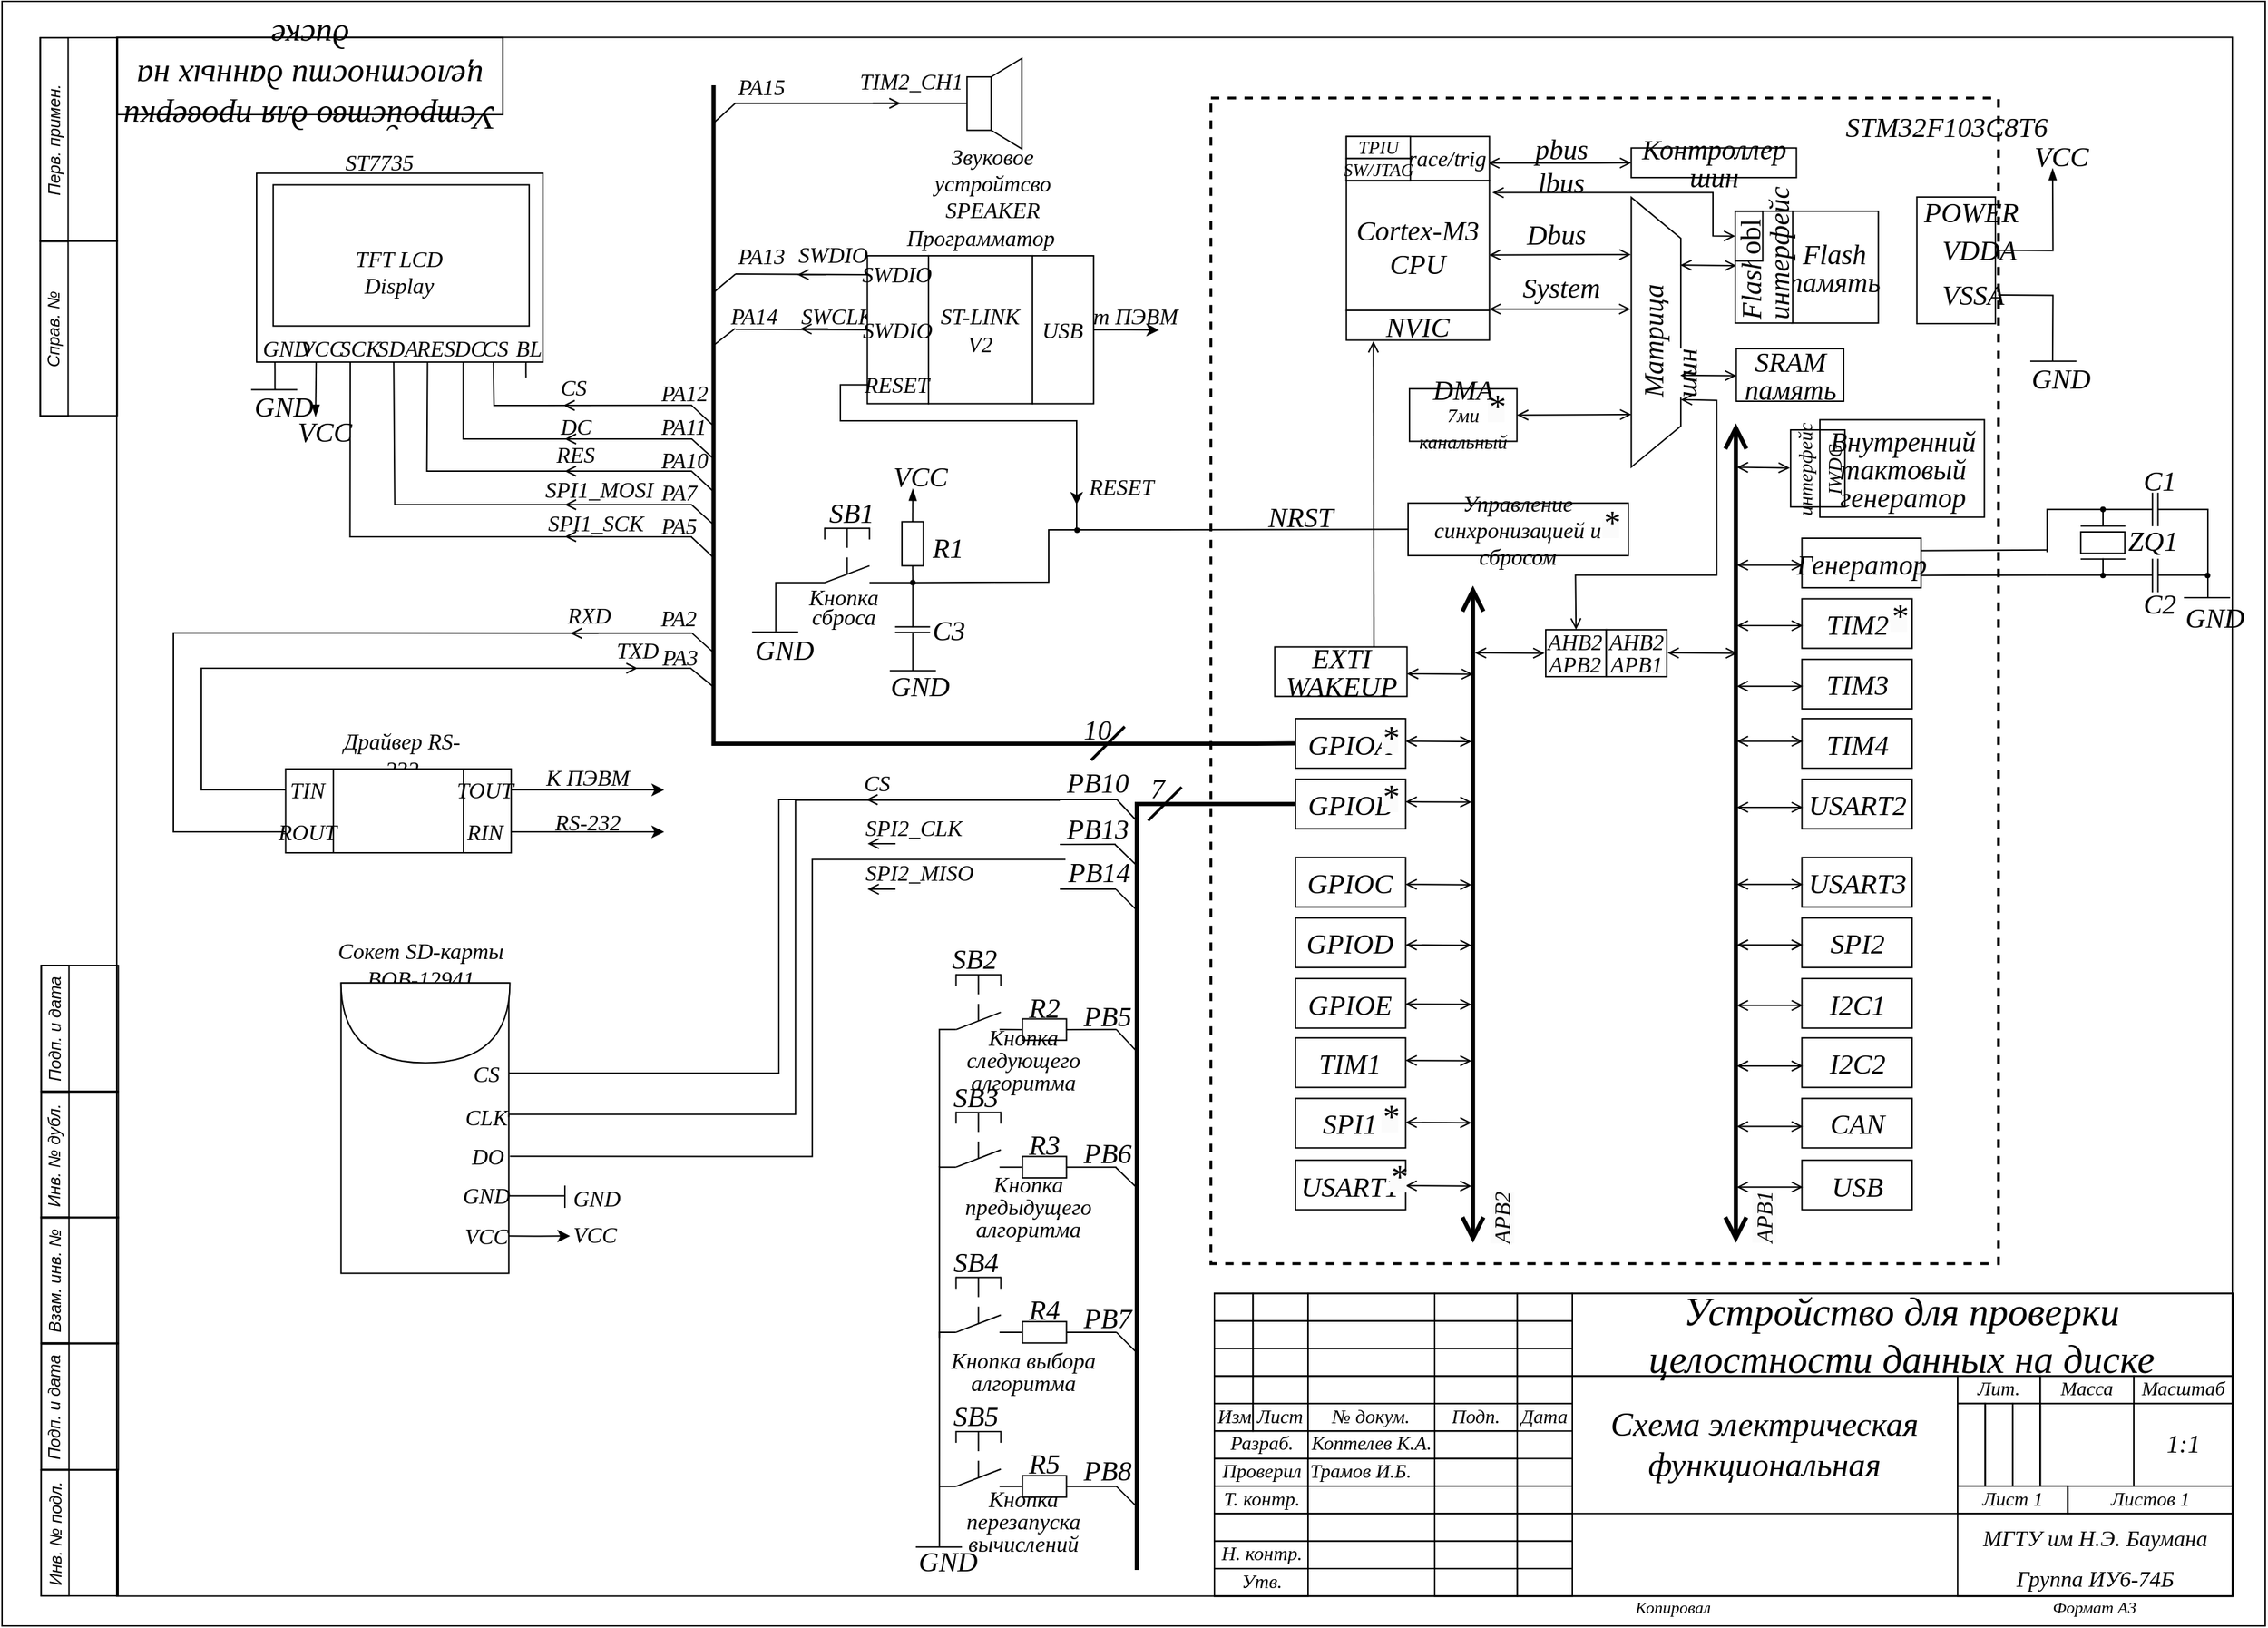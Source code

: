 <mxfile version="22.1.8" type="device">
  <diagram name="A3 Форма 1" id="4UMWuW4LYQygtjcPz86S">
    <mxGraphModel dx="1519" dy="1001" grid="1" gridSize="3.937" guides="1" tooltips="1" connect="1" arrows="1" fold="1" page="1" pageScale="1" pageWidth="1169" pageHeight="827" background="none" math="0" shadow="0">
      <root>
        <object label="" BlueprintName="Устройство для проверки целостности данных на диске" ProductName="Схема электрическая функциональная" Material="Материал" Manufacturer="&lt;font style=&quot;font-size: 16px;&quot;&gt;МГТУ им Н.Э. Баумана&lt;br&gt;Группа ИУ6-74Б&lt;/font&gt;" Designer="Коптелев К.А." Checker="Трамов И.Б." Approver="Фамилия И.О." Date="31.12.21" Scale="1:1" id="-3bvXb9xsOaprucixAK7-0">
          <mxCell />
        </object>
        <mxCell id="-3bvXb9xsOaprucixAK7-1" parent="-3bvXb9xsOaprucixAK7-0" />
        <mxCell id="-3bvXb9xsOaprucixAK7-2" value="" style="rounded=0;whiteSpace=wrap;html=1;fillColor=none;strokeWidth=1;strokeColor=#000000;fontStyle=2;movable=0;resizable=0;rotatable=0;deletable=0;editable=0;locked=1;connectable=0;" parent="-3bvXb9xsOaprucixAK7-1" vertex="1">
          <mxGeometry x="-449.57" y="-335.0" width="1618.58" height="1162" as="geometry" />
        </mxCell>
        <mxCell id="-3bvXb9xsOaprucixAK7-3" value="" style="rounded=0;whiteSpace=wrap;html=1;strokeWidth=1;fillColor=none;strokeColor=#000000;fontStyle=2;movable=0;resizable=0;rotatable=0;deletable=0;editable=0;locked=1;connectable=0;" parent="-3bvXb9xsOaprucixAK7-1" vertex="1">
          <mxGeometry x="-367.51" y="-309.28" width="1513" height="1115" as="geometry" />
        </mxCell>
        <mxCell id="-3bvXb9xsOaprucixAK7-5" value="" style="rounded=0;whiteSpace=wrap;html=1;strokeWidth=1;fillColor=none;fontFamily=GOSTRUS Type A;strokeColor=#000000;fontStyle=2" parent="-3bvXb9xsOaprucixAK7-1" vertex="1">
          <mxGeometry x="417.51" y="589.197" width="728.345" height="216.535" as="geometry" />
        </mxCell>
        <mxCell id="-3bvXb9xsOaprucixAK7-6" value="" style="rounded=0;whiteSpace=wrap;html=1;strokeWidth=1;fillColor=none;fontFamily=GOSTRUS Type A;fontSize=14;strokeColor=#000000;fontStyle=2" parent="-3bvXb9xsOaprucixAK7-1" vertex="1">
          <mxGeometry x="417.52" y="589.197" width="27.559" height="19.685" as="geometry" />
        </mxCell>
        <mxCell id="-3bvXb9xsOaprucixAK7-7" value="" style="rounded=0;whiteSpace=wrap;html=1;strokeWidth=1;fillColor=none;fontFamily=GOSTRUS Type A;fontSize=14;strokeColor=#000000;fontStyle=2" parent="-3bvXb9xsOaprucixAK7-1" vertex="1">
          <mxGeometry x="417.517" y="608.884" width="27.559" height="19.685" as="geometry" />
        </mxCell>
        <mxCell id="-3bvXb9xsOaprucixAK7-8" value="" style="rounded=0;whiteSpace=wrap;html=1;strokeWidth=1;fillColor=none;fontFamily=GOSTRUS Type A;fontSize=14;strokeColor=#000000;fontStyle=2" parent="-3bvXb9xsOaprucixAK7-1" vertex="1">
          <mxGeometry x="417.527" y="628.564" width="27.559" height="19.685" as="geometry" />
        </mxCell>
        <mxCell id="-3bvXb9xsOaprucixAK7-9" value="" style="rounded=0;whiteSpace=wrap;html=1;strokeWidth=1;fillColor=none;fontFamily=GOSTRUS Type A;fontSize=14;strokeColor=#000000;fontStyle=2" parent="-3bvXb9xsOaprucixAK7-1" vertex="1">
          <mxGeometry x="417.524" y="648.251" width="27.559" height="19.685" as="geometry" />
        </mxCell>
        <mxCell id="-3bvXb9xsOaprucixAK7-10" value="Изм" style="rounded=0;whiteSpace=wrap;html=1;strokeWidth=1;fillColor=none;fontFamily=GOSTRUS Type A;fontStyle=2;fontSize=14;strokeColor=#000000;" parent="-3bvXb9xsOaprucixAK7-1" vertex="1">
          <mxGeometry x="417.521" y="667.938" width="27.559" height="19.685" as="geometry" />
        </mxCell>
        <mxCell id="-3bvXb9xsOaprucixAK7-11" value="" style="rounded=0;whiteSpace=wrap;html=1;strokeWidth=1;fillColor=none;fontFamily=GOSTRUS Type A;fontSize=14;strokeColor=#000000;fontStyle=2" parent="-3bvXb9xsOaprucixAK7-1" vertex="1">
          <mxGeometry x="445.087" y="589.194" width="39.37" height="19.685" as="geometry" />
        </mxCell>
        <mxCell id="-3bvXb9xsOaprucixAK7-12" value="" style="rounded=0;whiteSpace=wrap;html=1;strokeWidth=1;fillColor=none;fontFamily=GOSTRUS Type A;fontSize=14;strokeColor=#000000;fontStyle=2" parent="-3bvXb9xsOaprucixAK7-1" vertex="1">
          <mxGeometry x="445.084" y="608.881" width="39.37" height="19.685" as="geometry" />
        </mxCell>
        <mxCell id="-3bvXb9xsOaprucixAK7-13" value="" style="rounded=0;whiteSpace=wrap;html=1;strokeWidth=1;fillColor=none;fontFamily=GOSTRUS Type A;fontSize=14;strokeColor=#000000;fontStyle=2" parent="-3bvXb9xsOaprucixAK7-1" vertex="1">
          <mxGeometry x="445.094" y="628.561" width="39.37" height="19.685" as="geometry" />
        </mxCell>
        <mxCell id="-3bvXb9xsOaprucixAK7-14" value="" style="rounded=0;whiteSpace=wrap;html=1;strokeWidth=1;fillColor=none;fontFamily=GOSTRUS Type A;fontSize=14;strokeColor=#000000;fontStyle=2" parent="-3bvXb9xsOaprucixAK7-1" vertex="1">
          <mxGeometry x="445.091" y="648.248" width="39.37" height="19.685" as="geometry" />
        </mxCell>
        <mxCell id="-3bvXb9xsOaprucixAK7-15" value="Лист" style="rounded=0;whiteSpace=wrap;html=1;strokeWidth=1;fillColor=none;fontFamily=GOSTRUS Type A;fontStyle=2;fontSize=14;strokeColor=#000000;" parent="-3bvXb9xsOaprucixAK7-1" vertex="1">
          <mxGeometry x="445.088" y="667.935" width="39.37" height="19.685" as="geometry" />
        </mxCell>
        <mxCell id="-3bvXb9xsOaprucixAK7-16" value="" style="rounded=0;whiteSpace=wrap;html=1;strokeWidth=1;fillColor=none;fontFamily=GOSTRUS Type A;fontSize=14;strokeColor=#000000;fontStyle=2" parent="-3bvXb9xsOaprucixAK7-1" vertex="1">
          <mxGeometry x="484.464" y="589.201" width="90.551" height="19.685" as="geometry" />
        </mxCell>
        <mxCell id="-3bvXb9xsOaprucixAK7-17" value="" style="rounded=0;whiteSpace=wrap;html=1;strokeWidth=1;fillColor=none;fontFamily=GOSTRUS Type A;fontSize=14;strokeColor=#000000;fontStyle=2" parent="-3bvXb9xsOaprucixAK7-1" vertex="1">
          <mxGeometry x="484.461" y="608.888" width="90.551" height="19.685" as="geometry" />
        </mxCell>
        <mxCell id="-3bvXb9xsOaprucixAK7-18" value="" style="rounded=0;whiteSpace=wrap;html=1;strokeWidth=1;fillColor=none;fontFamily=GOSTRUS Type A;fontSize=14;strokeColor=#000000;fontStyle=2" parent="-3bvXb9xsOaprucixAK7-1" vertex="1">
          <mxGeometry x="484.471" y="628.568" width="90.551" height="19.685" as="geometry" />
        </mxCell>
        <mxCell id="-3bvXb9xsOaprucixAK7-19" value="" style="rounded=0;whiteSpace=wrap;html=1;strokeWidth=1;fillColor=none;fontFamily=GOSTRUS Type A;fontSize=14;strokeColor=#000000;fontStyle=2" parent="-3bvXb9xsOaprucixAK7-1" vertex="1">
          <mxGeometry x="484.468" y="648.255" width="90.551" height="19.685" as="geometry" />
        </mxCell>
        <mxCell id="-3bvXb9xsOaprucixAK7-20" value="№ докум." style="rounded=0;whiteSpace=wrap;html=1;strokeWidth=1;fillColor=none;fontFamily=GOSTRUS Type A;fontStyle=2;fontSize=14;strokeColor=#000000;" parent="-3bvXb9xsOaprucixAK7-1" vertex="1">
          <mxGeometry x="484.465" y="667.942" width="90.551" height="19.685" as="geometry" />
        </mxCell>
        <mxCell id="-3bvXb9xsOaprucixAK7-21" value="" style="rounded=0;whiteSpace=wrap;html=1;strokeWidth=1;fillColor=none;fontFamily=GOSTRUS Type A;fontSize=14;strokeColor=#000000;fontStyle=2" parent="-3bvXb9xsOaprucixAK7-1" vertex="1">
          <mxGeometry x="575.021" y="589.198" width="59.055" height="19.685" as="geometry" />
        </mxCell>
        <mxCell id="-3bvXb9xsOaprucixAK7-22" value="" style="rounded=0;whiteSpace=wrap;html=1;strokeWidth=1;fillColor=none;fontFamily=GOSTRUS Type A;fontSize=14;strokeColor=#000000;fontStyle=2" parent="-3bvXb9xsOaprucixAK7-1" vertex="1">
          <mxGeometry x="575.018" y="608.885" width="59.055" height="19.685" as="geometry" />
        </mxCell>
        <mxCell id="-3bvXb9xsOaprucixAK7-23" value="" style="rounded=0;whiteSpace=wrap;html=1;strokeWidth=1;fillColor=none;fontFamily=GOSTRUS Type A;fontSize=14;strokeColor=#000000;fontStyle=2" parent="-3bvXb9xsOaprucixAK7-1" vertex="1">
          <mxGeometry x="575.028" y="628.565" width="59.055" height="19.685" as="geometry" />
        </mxCell>
        <mxCell id="-3bvXb9xsOaprucixAK7-24" value="" style="rounded=0;whiteSpace=wrap;html=1;strokeWidth=1;fillColor=none;fontFamily=GOSTRUS Type A;fontSize=14;strokeColor=#000000;fontStyle=2" parent="-3bvXb9xsOaprucixAK7-1" vertex="1">
          <mxGeometry x="575.025" y="648.252" width="59.055" height="19.685" as="geometry" />
        </mxCell>
        <mxCell id="-3bvXb9xsOaprucixAK7-25" value="Подп." style="rounded=0;whiteSpace=wrap;html=1;strokeWidth=1;fillColor=none;fontFamily=GOSTRUS Type A;fontStyle=2;fontSize=14;strokeColor=#000000;" parent="-3bvXb9xsOaprucixAK7-1" vertex="1">
          <mxGeometry x="575.022" y="667.939" width="59.055" height="19.685" as="geometry" />
        </mxCell>
        <mxCell id="-3bvXb9xsOaprucixAK7-26" value="" style="rounded=0;whiteSpace=wrap;html=1;strokeWidth=1;fillColor=none;fontFamily=GOSTRUS Type A;fontSize=14;strokeColor=#000000;fontStyle=2" parent="-3bvXb9xsOaprucixAK7-1" vertex="1">
          <mxGeometry x="575.028" y="687.615" width="59.055" height="19.685" as="geometry" />
        </mxCell>
        <mxCell id="-3bvXb9xsOaprucixAK7-27" value="" style="rounded=0;whiteSpace=wrap;html=1;strokeWidth=1;fillColor=none;fontFamily=GOSTRUS Type A;fontSize=14;strokeColor=#000000;fontStyle=2" parent="-3bvXb9xsOaprucixAK7-1" vertex="1">
          <mxGeometry x="575.025" y="707.302" width="59.055" height="19.685" as="geometry" />
        </mxCell>
        <mxCell id="-3bvXb9xsOaprucixAK7-28" value="" style="rounded=0;whiteSpace=wrap;html=1;strokeWidth=1;fillColor=none;fontFamily=GOSTRUS Type A;fontSize=14;strokeColor=#000000;fontStyle=2" parent="-3bvXb9xsOaprucixAK7-1" vertex="1">
          <mxGeometry x="575.035" y="726.982" width="59.055" height="19.685" as="geometry" />
        </mxCell>
        <mxCell id="-3bvXb9xsOaprucixAK7-29" value="" style="rounded=0;whiteSpace=wrap;html=1;strokeWidth=1;fillColor=none;fontFamily=GOSTRUS Type A;fontSize=14;strokeColor=#000000;fontStyle=2" parent="-3bvXb9xsOaprucixAK7-1" vertex="1">
          <mxGeometry x="575.032" y="746.669" width="59.055" height="19.685" as="geometry" />
        </mxCell>
        <mxCell id="-3bvXb9xsOaprucixAK7-30" value="" style="rounded=0;whiteSpace=wrap;html=1;strokeWidth=1;fillColor=none;fontFamily=GOSTRUS Type A;fontSize=14;strokeColor=#000000;fontStyle=2" parent="-3bvXb9xsOaprucixAK7-1" vertex="1">
          <mxGeometry x="575.029" y="766.356" width="59.055" height="19.685" as="geometry" />
        </mxCell>
        <mxCell id="-3bvXb9xsOaprucixAK7-31" value="" style="rounded=0;whiteSpace=wrap;html=1;strokeWidth=1;fillColor=none;fontFamily=GOSTRUS Type A;fontSize=14;strokeColor=#000000;fontStyle=2" parent="-3bvXb9xsOaprucixAK7-1" vertex="1">
          <mxGeometry x="634.095" y="589.202" width="39.37" height="19.685" as="geometry" />
        </mxCell>
        <mxCell id="-3bvXb9xsOaprucixAK7-32" value="" style="rounded=0;whiteSpace=wrap;html=1;strokeWidth=1;fillColor=none;fontFamily=GOSTRUS Type A;fontSize=14;strokeColor=#000000;fontStyle=2" parent="-3bvXb9xsOaprucixAK7-1" vertex="1">
          <mxGeometry x="634.092" y="608.889" width="39.37" height="19.685" as="geometry" />
        </mxCell>
        <mxCell id="-3bvXb9xsOaprucixAK7-33" value="" style="rounded=0;whiteSpace=wrap;html=1;strokeWidth=1;fillColor=none;fontFamily=GOSTRUS Type A;fontSize=14;strokeColor=#000000;fontStyle=2" parent="-3bvXb9xsOaprucixAK7-1" vertex="1">
          <mxGeometry x="634.102" y="628.569" width="39.37" height="19.685" as="geometry" />
        </mxCell>
        <mxCell id="-3bvXb9xsOaprucixAK7-34" value="" style="rounded=0;whiteSpace=wrap;html=1;strokeWidth=1;fillColor=none;fontFamily=GOSTRUS Type A;fontSize=14;strokeColor=#000000;fontStyle=2" parent="-3bvXb9xsOaprucixAK7-1" vertex="1">
          <mxGeometry x="634.099" y="648.256" width="39.37" height="19.685" as="geometry" />
        </mxCell>
        <mxCell id="-3bvXb9xsOaprucixAK7-35" value="Дата" style="rounded=0;whiteSpace=wrap;html=1;strokeWidth=1;fillColor=none;fontFamily=GOSTRUS Type A;fontStyle=2;fontSize=14;strokeColor=#000000;" parent="-3bvXb9xsOaprucixAK7-1" vertex="1">
          <mxGeometry x="634.096" y="667.943" width="39.37" height="19.685" as="geometry" />
        </mxCell>
        <mxCell id="-3bvXb9xsOaprucixAK7-38" value="" style="rounded=0;whiteSpace=wrap;html=1;strokeWidth=1;fillColor=none;fontFamily=GOSTRUS Type A;fontSize=12;strokeColor=#000000;fontStyle=2" parent="-3bvXb9xsOaprucixAK7-1" vertex="1">
          <mxGeometry x="634.109" y="726.976" width="39.37" height="19.685" as="geometry" />
        </mxCell>
        <mxCell id="-3bvXb9xsOaprucixAK7-39" value="" style="rounded=0;whiteSpace=wrap;html=1;strokeWidth=1;fillColor=none;fontFamily=GOSTRUS Type A;fontSize=12;strokeColor=#000000;fontStyle=2" parent="-3bvXb9xsOaprucixAK7-1" vertex="1">
          <mxGeometry x="634.106" y="746.663" width="39.37" height="19.685" as="geometry" />
        </mxCell>
        <mxCell id="-3bvXb9xsOaprucixAK7-40" value="" style="rounded=0;whiteSpace=wrap;html=1;strokeWidth=1;fillColor=none;fontFamily=GOSTRUS Type A;fontSize=12;strokeColor=#000000;fontStyle=2" parent="-3bvXb9xsOaprucixAK7-1" vertex="1">
          <mxGeometry x="634.103" y="766.35" width="39.37" height="19.685" as="geometry" />
        </mxCell>
        <mxCell id="-3bvXb9xsOaprucixAK7-42" value="" style="rounded=0;whiteSpace=wrap;html=1;strokeWidth=1;fillColor=none;fontFamily=GOSTRUS Type A;fontSize=14;strokeColor=#000000;fontStyle=2" parent="-3bvXb9xsOaprucixAK7-1" vertex="1">
          <mxGeometry x="575.056" y="786.053" width="59.055" height="19.685" as="geometry" />
        </mxCell>
        <mxCell id="-3bvXb9xsOaprucixAK7-43" value="Разраб." style="rounded=0;whiteSpace=wrap;html=1;strokeWidth=1;fillColor=none;fontFamily=GOSTRUS Type A;fontStyle=2;fontSize=14;strokeColor=#000000;" parent="-3bvXb9xsOaprucixAK7-1" vertex="1">
          <mxGeometry x="417.545" y="687.612" width="66.929" height="19.685" as="geometry" />
        </mxCell>
        <mxCell id="-3bvXb9xsOaprucixAK7-44" value="Проверил" style="rounded=0;whiteSpace=wrap;html=1;strokeWidth=1;fillColor=none;fontFamily=GOSTRUS Type A;fontStyle=2;fontSize=14;strokeColor=#000000;" parent="-3bvXb9xsOaprucixAK7-1" vertex="1">
          <mxGeometry x="417.512" y="707.299" width="66.929" height="19.685" as="geometry" />
        </mxCell>
        <mxCell id="-3bvXb9xsOaprucixAK7-45" value="Т. контр." style="rounded=0;whiteSpace=wrap;html=1;strokeWidth=1;fillColor=none;fontFamily=GOSTRUS Type A;fontStyle=2;fontSize=14;strokeColor=#000000;" parent="-3bvXb9xsOaprucixAK7-1" vertex="1">
          <mxGeometry x="417.509" y="726.986" width="66.929" height="19.685" as="geometry" />
        </mxCell>
        <mxCell id="-3bvXb9xsOaprucixAK7-46" value="" style="rounded=0;whiteSpace=wrap;html=1;strokeWidth=1;fillColor=none;fontFamily=GOSTRUS Type A;fontStyle=2;fontSize=14;strokeColor=#000000;" parent="-3bvXb9xsOaprucixAK7-1" vertex="1">
          <mxGeometry x="417.546" y="746.673" width="66.929" height="19.685" as="geometry" />
        </mxCell>
        <mxCell id="-3bvXb9xsOaprucixAK7-47" value="Н. контр." style="rounded=0;whiteSpace=wrap;html=1;strokeWidth=1;fillColor=none;fontFamily=GOSTRUS Type A;fontStyle=2;fontSize=14;strokeColor=#000000;" parent="-3bvXb9xsOaprucixAK7-1" vertex="1">
          <mxGeometry x="417.543" y="766.37" width="66.929" height="19.685" as="geometry" />
        </mxCell>
        <mxCell id="-3bvXb9xsOaprucixAK7-48" value="Утв." style="rounded=0;whiteSpace=wrap;html=1;strokeWidth=1;fillColor=none;fontFamily=GOSTRUS Type A;fontStyle=2;fontSize=14;strokeColor=#000000;" parent="-3bvXb9xsOaprucixAK7-1" vertex="1">
          <mxGeometry x="417.55" y="786.057" width="66.929" height="19.685" as="geometry" />
        </mxCell>
        <object placeholders="1" placeholder="Designer" label="Коптелев К.А." id="-3bvXb9xsOaprucixAK7-49">
          <mxCell style="rounded=0;whiteSpace=wrap;html=1;strokeWidth=1;fillColor=none;fontFamily=GOSTRUS Type A;fontSize=14;strokeColor=#000000;fontStyle=2;align=left;" parent="-3bvXb9xsOaprucixAK7-1" vertex="1">
            <mxGeometry x="484.502" y="687.629" width="90.551" height="19.685" as="geometry" />
          </mxCell>
        </object>
        <mxCell id="-3bvXb9xsOaprucixAK7-50" value="" style="rounded=0;whiteSpace=wrap;html=1;strokeWidth=1;fillColor=none;fontFamily=GOSTRUS Type A;fontSize=14;strokeColor=#000000;fontStyle=2" parent="-3bvXb9xsOaprucixAK7-1" vertex="1">
          <mxGeometry x="484.459" y="746.686" width="90.551" height="19.685" as="geometry" />
        </mxCell>
        <mxCell id="-3bvXb9xsOaprucixAK7-51" value="" style="rounded=0;whiteSpace=wrap;html=1;strokeWidth=1;fillColor=none;fontFamily=GOSTRUS Type A;fontSize=14;strokeColor=#000000;fontStyle=2" parent="-3bvXb9xsOaprucixAK7-1" vertex="1">
          <mxGeometry x="484.422" y="726.999" width="90.551" height="19.685" as="geometry" />
        </mxCell>
        <object placeholders="1" placeholder="Checker" label="Трамов И.Б." id="-3bvXb9xsOaprucixAK7-52">
          <mxCell style="rounded=0;whiteSpace=wrap;html=1;strokeWidth=1;fillColor=none;fontFamily=GOSTRUS Type A;fontSize=14;strokeColor=#000000;fontStyle=2;align=left;" parent="-3bvXb9xsOaprucixAK7-1" vertex="1">
            <mxGeometry x="484.425" y="707.312" width="90.551" height="19.685" as="geometry" />
          </mxCell>
        </object>
        <mxCell id="-3bvXb9xsOaprucixAK7-54" value="" style="rounded=0;whiteSpace=wrap;html=1;strokeWidth=1;fillColor=none;fontFamily=GOSTRUS Type A;fontSize=14;strokeColor=#000000;fontStyle=2" parent="-3bvXb9xsOaprucixAK7-1" vertex="1">
          <mxGeometry x="484.499" y="766.346" width="90.551" height="19.685" as="geometry" />
        </mxCell>
        <object placeholders="1" placeholder="BlueprintName" label="Устройство для проверки целостности данных на диске" id="-3bvXb9xsOaprucixAK7-55">
          <mxCell style="rounded=0;whiteSpace=wrap;html=1;strokeWidth=1;fillColor=none;fontFamily=GOSTRUS Type A;fontSize=28;strokeColor=#000000;fontStyle=2" parent="-3bvXb9xsOaprucixAK7-1" vertex="1">
            <mxGeometry x="673.478" y="589.205" width="472.44" height="59.055" as="geometry" />
          </mxCell>
        </object>
        <object placeholders="1" placeholder="ProductName" label="Схема электрическая функциональная" id="-3bvXb9xsOaprucixAK7-56">
          <mxCell style="rounded=0;whiteSpace=wrap;html=1;strokeWidth=1;fillColor=none;fontFamily=GOSTRUS Type A;fontSize=24;strokeColor=#000000;fontStyle=2" parent="-3bvXb9xsOaprucixAK7-1" vertex="1">
            <mxGeometry x="673.475" y="648.232" width="275.59" height="98.425" as="geometry" />
          </mxCell>
        </object>
        <object placeholders="1" placeholder="Manufacturer" label="&lt;font style=&quot;font-size: 16px;&quot;&gt;МГТУ им Н.Э. Баумана&lt;br&gt;Группа ИУ6-74Б&lt;/font&gt;" id="-3bvXb9xsOaprucixAK7-58">
          <mxCell style="rounded=0;whiteSpace=wrap;html=1;strokeWidth=1;fillColor=none;fontFamily=GOSTRUS Type A;fontSize=24;strokeColor=#000000;fontStyle=2" parent="-3bvXb9xsOaprucixAK7-1" vertex="1">
            <mxGeometry x="949.069" y="746.686" width="196.85" height="59.055" as="geometry" />
          </mxCell>
        </object>
        <object label="Лист 1" placeholders="1" id="-3bvXb9xsOaprucixAK7-59">
          <mxCell style="rounded=0;whiteSpace=wrap;html=1;strokeWidth=1;fillColor=none;fontFamily=GOSTRUS Type A;fontStyle=2;fontSize=14;strokeColor=#000000;" parent="-3bvXb9xsOaprucixAK7-1" vertex="1">
            <mxGeometry x="949.066" y="726.963" width="78.74" height="19.685" as="geometry" />
          </mxCell>
        </object>
        <mxCell id="-3bvXb9xsOaprucixAK7-60" value="Листов 1" style="rounded=0;whiteSpace=wrap;html=1;strokeWidth=1;fillColor=none;fontFamily=GOSTRUS Type A;fontStyle=2;fontSize=14;strokeColor=#000000;" parent="-3bvXb9xsOaprucixAK7-1" vertex="1">
          <mxGeometry x="1027.743" y="727.0" width="118.11" height="19.685" as="geometry" />
        </mxCell>
        <mxCell id="-3bvXb9xsOaprucixAK7-61" value="Масштаб" style="rounded=0;whiteSpace=wrap;html=1;strokeWidth=1;fillColor=none;fontFamily=GOSTRUS Type A;fontStyle=2;fontSize=14;strokeColor=#000000;" parent="-3bvXb9xsOaprucixAK7-1" vertex="1">
          <mxGeometry x="1075.05" y="648.237" width="70.866" height="19.685" as="geometry" />
        </mxCell>
        <mxCell id="-3bvXb9xsOaprucixAK7-62" value="Масса" style="rounded=0;whiteSpace=wrap;html=1;strokeWidth=1;fillColor=none;fontFamily=GOSTRUS Type A;fontStyle=2;fontSize=14;strokeColor=#000000;" parent="-3bvXb9xsOaprucixAK7-1" vertex="1">
          <mxGeometry x="1008.117" y="648.264" width="66.929" height="19.685" as="geometry" />
        </mxCell>
        <mxCell id="-3bvXb9xsOaprucixAK7-63" value="Лит." style="rounded=0;whiteSpace=wrap;html=1;strokeWidth=1;fillColor=none;fontFamily=GOSTRUS Type A;fontStyle=2;fontSize=14;strokeColor=#000000;" parent="-3bvXb9xsOaprucixAK7-1" vertex="1">
          <mxGeometry x="949.064" y="648.231" width="59.055" height="19.685" as="geometry" />
        </mxCell>
        <mxCell id="-3bvXb9xsOaprucixAK7-64" value="" style="rounded=0;whiteSpace=wrap;html=1;strokeWidth=1;fillColor=none;fontFamily=GOSTRUS Type A;strokeColor=#000000;fontStyle=2" parent="-3bvXb9xsOaprucixAK7-1" vertex="1">
          <mxGeometry x="949.031" y="667.948" width="59.055" height="59.055" as="geometry" />
        </mxCell>
        <mxCell id="-3bvXb9xsOaprucixAK7-65" value="" style="rounded=0;whiteSpace=wrap;html=1;strokeWidth=1;fillColor=none;fontFamily=GOSTRUS Type A;strokeColor=#000000;fontStyle=2" parent="-3bvXb9xsOaprucixAK7-1" vertex="1">
          <mxGeometry x="1008.124" y="667.911" width="66.929" height="59.055" as="geometry" />
        </mxCell>
        <object placeholders="1" placeholder="Scale" id="-3bvXb9xsOaprucixAK7-66">
          <mxCell style="rounded=0;whiteSpace=wrap;html=1;strokeWidth=1;fillColor=none;fontFamily=GOSTRUS Type A;fontSize=18;strokeColor=#000000;fontStyle=2" parent="-3bvXb9xsOaprucixAK7-1" vertex="1">
            <mxGeometry x="1074.987" y="667.914" width="70.866" height="59.055" as="geometry" />
          </mxCell>
        </object>
        <mxCell id="-3bvXb9xsOaprucixAK7-67" value="" style="rounded=0;whiteSpace=wrap;html=1;strokeWidth=1;fillColor=none;fontFamily=GOSTRUS Type A;strokeColor=#000000;fontStyle=2" parent="-3bvXb9xsOaprucixAK7-1" vertex="1">
          <mxGeometry x="949.068" y="667.905" width="19.685" height="59.055" as="geometry" />
        </mxCell>
        <mxCell id="-3bvXb9xsOaprucixAK7-68" value="" style="rounded=0;whiteSpace=wrap;html=1;strokeWidth=1;fillColor=none;fontFamily=GOSTRUS Type A;strokeColor=#000000;fontStyle=2" parent="-3bvXb9xsOaprucixAK7-1" vertex="1">
          <mxGeometry x="968.715" y="667.952" width="19.685" height="59.055" as="geometry" />
        </mxCell>
        <mxCell id="-3bvXb9xsOaprucixAK7-69" value="" style="rounded=0;whiteSpace=wrap;html=1;strokeWidth=1;fillColor=none;fontFamily=GOSTRUS Type A;strokeColor=#000000;fontStyle=2" parent="-3bvXb9xsOaprucixAK7-1" vertex="1">
          <mxGeometry x="988.442" y="667.949" width="19.685" height="59.055" as="geometry" />
        </mxCell>
        <mxCell id="-3bvXb9xsOaprucixAK7-70" value="Копировал" style="text;html=1;strokeColor=none;fillColor=none;align=center;verticalAlign=middle;whiteSpace=wrap;rounded=0;fontFamily=GOSTRUS Type A;fontSize=12;fontStyle=2" parent="-3bvXb9xsOaprucixAK7-1" vertex="1">
          <mxGeometry x="673.443" y="803.84" width="144.64" height="20" as="geometry" />
        </mxCell>
        <mxCell id="-3bvXb9xsOaprucixAK7-71" value="Формат А3" style="text;html=1;strokeColor=none;fillColor=none;align=center;verticalAlign=middle;whiteSpace=wrap;rounded=0;fontFamily=GOSTRUS Type A;fontSize=12;fontStyle=2" parent="-3bvXb9xsOaprucixAK7-1" vertex="1">
          <mxGeometry x="948.01" y="803.84" width="197.9" height="20" as="geometry" />
        </mxCell>
        <object placeholder="BlueprintName" placeholders="1" id="ooexdDU5yCNyj8Z1UGUE-0">
          <mxCell style="rounded=0;whiteSpace=wrap;html=1;strokeWidth=1;fillColor=none;strokeColor=#000000;fontFamily=GOSTRUS Type A;fontSize=24;rotation=-180;fontStyle=2" parent="-3bvXb9xsOaprucixAK7-1" vertex="1">
            <mxGeometry x="-366.94" y="-309.16" width="275.59" height="55.118" as="geometry" />
          </mxCell>
        </object>
        <mxCell id="ooexdDU5yCNyj8Z1UGUE-1" value="" style="rounded=0;whiteSpace=wrap;html=1;fillColor=none;rotation=-90;fontStyle=2" parent="-3bvXb9xsOaprucixAK7-1" vertex="1">
          <mxGeometry x="-467.37" y="-263.85" width="145.43" height="55" as="geometry" />
        </mxCell>
        <mxCell id="ooexdDU5yCNyj8Z1UGUE-2" value="Перв. примен." style="rounded=0;whiteSpace=wrap;html=1;fillColor=none;rotation=-90;fontStyle=2" parent="-3bvXb9xsOaprucixAK7-1" vertex="1">
          <mxGeometry x="-485.0" y="-246.23" width="145.43" height="20" as="geometry" />
        </mxCell>
        <mxCell id="ooexdDU5yCNyj8Z1UGUE-3" value="" style="rounded=0;whiteSpace=wrap;html=1;fillColor=none;rotation=-90;fontStyle=2" parent="-3bvXb9xsOaprucixAK7-1" vertex="1">
          <mxGeometry x="-457.03" y="-128.53" width="124.74" height="55" as="geometry" />
        </mxCell>
        <mxCell id="ooexdDU5yCNyj8Z1UGUE-4" value="Справ. №" style="rounded=0;whiteSpace=wrap;html=1;fillColor=none;rotation=-90;fontStyle=2" parent="-3bvXb9xsOaprucixAK7-1" vertex="1">
          <mxGeometry x="-474.73" y="-110.84" width="124.88" height="20" as="geometry" />
        </mxCell>
        <mxCell id="ooexdDU5yCNyj8Z1UGUE-5" value="" style="rounded=0;whiteSpace=wrap;html=1;fillColor=none;rotation=-90;fontStyle=2" parent="-3bvXb9xsOaprucixAK7-1" vertex="1">
          <mxGeometry x="-439.04" y="733.06" width="90" height="55" as="geometry" />
        </mxCell>
        <mxCell id="ooexdDU5yCNyj8Z1UGUE-6" value="Инв. № подл." style="rounded=0;whiteSpace=wrap;html=1;fillColor=none;rotation=-90;fontStyle=2" parent="-3bvXb9xsOaprucixAK7-1" vertex="1">
          <mxGeometry x="-456.68" y="750.56" width="90" height="20" as="geometry" />
        </mxCell>
        <mxCell id="ooexdDU5yCNyj8Z1UGUE-7" value="" style="rounded=0;whiteSpace=wrap;html=1;fillColor=none;rotation=-90;fontStyle=2" parent="-3bvXb9xsOaprucixAK7-1" vertex="1">
          <mxGeometry x="-438.85" y="642.73" width="90" height="55" as="geometry" />
        </mxCell>
        <mxCell id="ooexdDU5yCNyj8Z1UGUE-8" value="Подп. и дата" style="rounded=0;whiteSpace=wrap;html=1;fillColor=none;rotation=-90;fontStyle=2" parent="-3bvXb9xsOaprucixAK7-1" vertex="1">
          <mxGeometry x="-456.68" y="660.23" width="90" height="20" as="geometry" />
        </mxCell>
        <mxCell id="ooexdDU5yCNyj8Z1UGUE-9" value="" style="rounded=0;whiteSpace=wrap;html=1;fillColor=none;rotation=-90;fontStyle=2" parent="-3bvXb9xsOaprucixAK7-1" vertex="1">
          <mxGeometry x="-438.853" y="552.177" width="90" height="55" as="geometry" />
        </mxCell>
        <mxCell id="ooexdDU5yCNyj8Z1UGUE-10" value="Взам. инв. №" style="rounded=0;whiteSpace=wrap;html=1;fillColor=none;rotation=-90;fontStyle=2" parent="-3bvXb9xsOaprucixAK7-1" vertex="1">
          <mxGeometry x="-456.683" y="569.677" width="90" height="20" as="geometry" />
        </mxCell>
        <mxCell id="ooexdDU5yCNyj8Z1UGUE-11" value="" style="rounded=0;whiteSpace=wrap;html=1;fillColor=none;rotation=-90;fontStyle=2" parent="-3bvXb9xsOaprucixAK7-1" vertex="1">
          <mxGeometry x="-438.856" y="462.634" width="90" height="55" as="geometry" />
        </mxCell>
        <mxCell id="ooexdDU5yCNyj8Z1UGUE-12" value="Инв. № дубл." style="rounded=0;whiteSpace=wrap;html=1;fillColor=none;rotation=-90;fontStyle=2" parent="-3bvXb9xsOaprucixAK7-1" vertex="1">
          <mxGeometry x="-456.686" y="480.134" width="90" height="20" as="geometry" />
        </mxCell>
        <mxCell id="ooexdDU5yCNyj8Z1UGUE-13" value="" style="rounded=0;whiteSpace=wrap;html=1;fillColor=none;rotation=-90;fontStyle=2" parent="-3bvXb9xsOaprucixAK7-1" vertex="1">
          <mxGeometry x="-438.859" y="372.081" width="90" height="55" as="geometry" />
        </mxCell>
        <mxCell id="ooexdDU5yCNyj8Z1UGUE-14" value="Подп. и дата" style="rounded=0;whiteSpace=wrap;html=1;fillColor=none;rotation=-90;fontStyle=2" parent="-3bvXb9xsOaprucixAK7-1" vertex="1">
          <mxGeometry x="-456.689" y="389.581" width="90" height="20" as="geometry" />
        </mxCell>
        <mxCell id="EKMDH8cztS3GwZSEMy-4-337" value="" style="endArrow=none;html=1;rounded=0;fontStyle=2;edgeStyle=orthogonalEdgeStyle;" parent="-3bvXb9xsOaprucixAK7-1" edge="1">
          <mxGeometry width="50" height="50" relative="1" as="geometry">
            <mxPoint x="260.31" y="80.44" as="sourcePoint" />
            <mxPoint x="374" y="43" as="targetPoint" />
            <Array as="points">
              <mxPoint x="299" y="80" />
              <mxPoint x="299" y="43" />
              <mxPoint x="374" y="43" />
            </Array>
          </mxGeometry>
        </mxCell>
        <mxCell id="EKMDH8cztS3GwZSEMy-4-348" value="" style="ellipse;whiteSpace=wrap;html=1;aspect=fixed;fillColor=#000000;fontStyle=2" parent="-3bvXb9xsOaprucixAK7-1" vertex="1">
          <mxGeometry x="317.81" y="41.69" width="3" height="3" as="geometry" />
        </mxCell>
        <mxCell id="EKMDH8cztS3GwZSEMy-4-350" value="&lt;div style=&quot;text-align: center;&quot;&gt;&lt;font size=&quot;1&quot; face=&quot;GOSTRUS Type A&quot;&gt;&lt;span style=&quot;font-size: 16px;&quot;&gt;RESET&lt;/span&gt;&lt;/font&gt;&lt;/div&gt;" style="text;whiteSpace=wrap;html=1;fontStyle=2;fontSize=16;fontFamily=GOSTRUS Type A;verticalAlign=middle;" parent="-3bvXb9xsOaprucixAK7-1" vertex="1">
          <mxGeometry x="325.99" y="4.05" width="35.08" height="15.75" as="geometry" />
        </mxCell>
        <mxCell id="EKMDH8cztS3GwZSEMy-4-356" value="" style="endArrow=open;html=1;rounded=0;endFill=0;fontStyle=2" parent="-3bvXb9xsOaprucixAK7-1" edge="1">
          <mxGeometry width="50" height="50" relative="1" as="geometry">
            <mxPoint x="141.307" y="-100.7" as="sourcePoint" />
            <mxPoint x="121.307" y="-100.7" as="targetPoint" />
          </mxGeometry>
        </mxCell>
        <mxCell id="EKMDH8cztS3GwZSEMy-4-357" value="" style="endArrow=open;html=1;rounded=0;endFill=0;fontStyle=2" parent="-3bvXb9xsOaprucixAK7-1" edge="1">
          <mxGeometry width="50" height="50" relative="1" as="geometry">
            <mxPoint x="139.98" y="-139.55" as="sourcePoint" />
            <mxPoint x="119.284" y="-139.55" as="targetPoint" />
          </mxGeometry>
        </mxCell>
        <mxCell id="EKMDH8cztS3GwZSEMy-4-359" value="" style="endArrow=none;html=1;rounded=0;entryX=1;entryY=0;entryDx=0;entryDy=0;exitX=0;exitY=1;exitDx=0;exitDy=0;fontStyle=2" parent="-3bvXb9xsOaprucixAK7-1" edge="1">
          <mxGeometry width="50" height="50" relative="1" as="geometry">
            <mxPoint x="59.31" y="-89" as="sourcePoint" />
            <mxPoint x="74.711" y="-101" as="targetPoint" />
          </mxGeometry>
        </mxCell>
        <mxCell id="EKMDH8cztS3GwZSEMy-4-360" value="" style="endArrow=none;html=1;rounded=0;exitX=0;exitY=1;exitDx=0;exitDy=0;fontStyle=2" parent="-3bvXb9xsOaprucixAK7-1" edge="1">
          <mxGeometry width="50" height="50" relative="1" as="geometry">
            <mxPoint x="59.31" y="-126.81" as="sourcePoint" />
            <mxPoint x="75" y="-140" as="targetPoint" />
          </mxGeometry>
        </mxCell>
        <mxCell id="EKMDH8cztS3GwZSEMy-4-361" value="&lt;div style=&quot;text-align: center; font-size: 16px;&quot;&gt;&lt;font style=&quot;font-size: 16px;&quot;&gt;&lt;span style=&quot;font-size: 16px;&quot;&gt;SWCLK&lt;/span&gt;&lt;/font&gt;&lt;/div&gt;" style="text;whiteSpace=wrap;html=1;fontStyle=2;verticalAlign=middle;fontFamily=GOSTRUS Type A;fontSize=16;" parent="-3bvXb9xsOaprucixAK7-1" vertex="1">
          <mxGeometry x="120.38" y="-118.94" width="41.52" height="18.41" as="geometry" />
        </mxCell>
        <mxCell id="EKMDH8cztS3GwZSEMy-4-362" value="&lt;div style=&quot;text-align: center;&quot;&gt;&lt;font face=&quot;GOSTRUS Type A&quot;&gt;&lt;span style=&quot;font-size: 16px;&quot;&gt;SWDIO&lt;/span&gt;&lt;/font&gt;&lt;/div&gt;" style="text;whiteSpace=wrap;html=1;fontStyle=2;fontSize=16;fontFamily=GOSTRUS Type A;verticalAlign=middle;" parent="-3bvXb9xsOaprucixAK7-1" vertex="1">
          <mxGeometry x="118.11" y="-163.03" width="36.49" height="18.27" as="geometry" />
        </mxCell>
        <mxCell id="EKMDH8cztS3GwZSEMy-4-363" value="&lt;div style=&quot;text-align: center;&quot;&gt;&lt;font face=&quot;GOSTRUS Type A&quot;&gt;&lt;span style=&quot;font-size: 16px;&quot;&gt;PA13&lt;/span&gt;&lt;/font&gt;&lt;/div&gt;" style="text;whiteSpace=wrap;html=1;fontStyle=2" parent="-3bvXb9xsOaprucixAK7-1" vertex="1">
          <mxGeometry x="75.051" y="-168.589" width="35.08" height="23.83" as="geometry" />
        </mxCell>
        <mxCell id="EKMDH8cztS3GwZSEMy-4-364" value="&lt;div style=&quot;text-align: center;&quot;&gt;&lt;font face=&quot;GOSTRUS Type A&quot;&gt;&lt;span style=&quot;font-size: 16px;&quot;&gt;PA14&lt;/span&gt;&lt;/font&gt;&lt;/div&gt;" style="text;whiteSpace=wrap;html=1;fontStyle=2;fontSize=16;fontFamily=GOSTRUS Type A;align=center;verticalAlign=middle;rounded=0;" parent="-3bvXb9xsOaprucixAK7-1" vertex="1">
          <mxGeometry x="75.05" y="-118.1" width="27.31" height="16.74" as="geometry" />
        </mxCell>
        <mxCell id="EKMDH8cztS3GwZSEMy-4-671" value="" style="endArrow=open;html=1;rounded=0;endFill=0;fontStyle=2" parent="-3bvXb9xsOaprucixAK7-1" edge="1">
          <mxGeometry width="50" height="50" relative="1" as="geometry">
            <mxPoint x="-14.976" y="142" as="sourcePoint" />
            <mxPoint x="5.024" y="142" as="targetPoint" />
          </mxGeometry>
        </mxCell>
        <mxCell id="EKMDH8cztS3GwZSEMy-4-672" value="" style="endArrow=open;html=1;rounded=0;endFill=0;fontStyle=2" parent="-3bvXb9xsOaprucixAK7-1" edge="1">
          <mxGeometry width="50" height="50" relative="1" as="geometry">
            <mxPoint x="-23.059" y="117" as="sourcePoint" />
            <mxPoint x="-43.059" y="117" as="targetPoint" />
          </mxGeometry>
        </mxCell>
        <mxCell id="EKMDH8cztS3GwZSEMy-4-673" value="&lt;div style=&quot;text-align: center;&quot;&gt;&lt;font face=&quot;GOSTRUS Type A&quot;&gt;&lt;span style=&quot;font-size: 16px;&quot;&gt;RXD&lt;/span&gt;&lt;/font&gt;&lt;/div&gt;" style="text;whiteSpace=wrap;html=1;fontStyle=2;fontSize=16;fontFamily=GOSTRUS Type A;verticalAlign=middle;labelBackgroundColor=none;fontColor=default;" parent="-3bvXb9xsOaprucixAK7-1" vertex="1">
          <mxGeometry x="-46.99" y="94.49" width="27.31" height="19.95" as="geometry" />
        </mxCell>
        <mxCell id="EKMDH8cztS3GwZSEMy-4-674" value="&lt;div style=&quot;text-align: center;&quot;&gt;&lt;font face=&quot;GOSTRUS Type A&quot;&gt;&lt;span style=&quot;font-size: 16px;&quot;&gt;TXD&lt;/span&gt;&lt;/font&gt;&lt;/div&gt;" style="text;whiteSpace=wrap;html=1;fontStyle=2;fontSize=16;fontFamily=GOSTRUS Type A;verticalAlign=middle;labelBackgroundColor=none;" parent="-3bvXb9xsOaprucixAK7-1" vertex="1">
          <mxGeometry x="-11.56" y="120.6" width="27.31" height="15.81" as="geometry" />
        </mxCell>
        <mxCell id="EKMDH8cztS3GwZSEMy-4-684" value="" style="group" parent="-3bvXb9xsOaprucixAK7-1" vertex="1" connectable="0">
          <mxGeometry x="193.157" y="-302.145" width="130.27" height="84.112" as="geometry" />
        </mxCell>
        <mxCell id="EKMDH8cztS3GwZSEMy-4-675" value="" style="rounded=0;whiteSpace=wrap;html=1;" parent="EKMDH8cztS3GwZSEMy-4-684" vertex="1">
          <mxGeometry x="47.453" y="21.115" width="19.12" height="38.21" as="geometry" />
        </mxCell>
        <mxCell id="EKMDH8cztS3GwZSEMy-4-676" value="" style="shape=trapezoid;perimeter=trapezoidPerimeter;whiteSpace=wrap;html=1;fixedSize=1;rotation=-90;size=13.282;" parent="EKMDH8cztS3GwZSEMy-4-684" vertex="1">
          <mxGeometry x="43.303" y="29.245" width="64.69" height="21.94" as="geometry" />
        </mxCell>
        <mxCell id="EKMDH8cztS3GwZSEMy-4-678" value="&lt;div style=&quot;text-align: center;&quot;&gt;&lt;font face=&quot;GOSTRUS Type A&quot;&gt;&lt;span style=&quot;font-size: 16px;&quot;&gt;Звуковое устройтсво SPEAKER&lt;/span&gt;&lt;/font&gt;&lt;/div&gt;" style="text;whiteSpace=wrap;html=1;fontStyle=2;container=0;" parent="EKMDH8cztS3GwZSEMy-4-684" vertex="1">
          <mxGeometry y="62.482" width="130.27" height="31.5" as="geometry" />
        </mxCell>
        <mxCell id="EKMDH8cztS3GwZSEMy-4-686" value="" style="endArrow=none;html=1;rounded=0;fontStyle=2;" parent="-3bvXb9xsOaprucixAK7-1" edge="1">
          <mxGeometry width="50" height="50" relative="1" as="geometry">
            <mxPoint x="74.31" y="-262.13" as="sourcePoint" />
            <mxPoint x="240.31" y="-262.13" as="targetPoint" />
          </mxGeometry>
        </mxCell>
        <mxCell id="EKMDH8cztS3GwZSEMy-4-687" value="" style="endArrow=none;html=1;rounded=0;entryX=1;entryY=0;entryDx=0;entryDy=0;exitX=0;exitY=1;exitDx=0;exitDy=0;fontStyle=2" parent="-3bvXb9xsOaprucixAK7-1" edge="1">
          <mxGeometry width="50" height="50" relative="1" as="geometry">
            <mxPoint x="59.307" y="-247.983" as="sourcePoint" />
            <mxPoint x="74.705" y="-261.983" as="targetPoint" />
          </mxGeometry>
        </mxCell>
        <mxCell id="EKMDH8cztS3GwZSEMy-4-689" value="&lt;div style=&quot;text-align: center;&quot;&gt;&lt;font face=&quot;GOSTRUS Type A&quot;&gt;&lt;span style=&quot;font-size: 16px;&quot;&gt;PA15&lt;/span&gt;&lt;/font&gt;&lt;/div&gt;" style="text;whiteSpace=wrap;html=1;fontStyle=2" parent="-3bvXb9xsOaprucixAK7-1" vertex="1">
          <mxGeometry x="75.048" y="-289.762" width="35.08" height="23.83" as="geometry" />
        </mxCell>
        <mxCell id="EKMDH8cztS3GwZSEMy-4-692" value="" style="endArrow=open;html=1;rounded=0;endFill=0;fontStyle=2" parent="-3bvXb9xsOaprucixAK7-1" edge="1">
          <mxGeometry width="50" height="50" relative="1" as="geometry">
            <mxPoint x="173.157" y="-262.13" as="sourcePoint" />
            <mxPoint x="193.157" y="-262.13" as="targetPoint" />
          </mxGeometry>
        </mxCell>
        <mxCell id="EKMDH8cztS3GwZSEMy-4-693" value="&lt;div style=&quot;text-align: center; font-size: 16px;&quot;&gt;&lt;font style=&quot;font-size: 16px;&quot;&gt;&lt;span style=&quot;font-size: 16px;&quot;&gt;TIM2_CH1&lt;/span&gt;&lt;/font&gt;&lt;/div&gt;" style="text;whiteSpace=wrap;html=1;fontStyle=2;fontFamily=GOSTRUS Type A;fontSize=16;verticalAlign=middle;" parent="-3bvXb9xsOaprucixAK7-1" vertex="1">
          <mxGeometry x="161.67" y="-289.76" width="54.87" height="23.83" as="geometry" />
        </mxCell>
        <mxCell id="EKMDH8cztS3GwZSEMy-4-694" value="" style="endArrow=none;html=1;rounded=0;strokeWidth=2;fontStyle=2" parent="-3bvXb9xsOaprucixAK7-1" edge="1">
          <mxGeometry width="50" height="50" relative="1" as="geometry">
            <mxPoint x="329.357" y="207.767" as="sourcePoint" />
            <mxPoint x="353.357" y="183.767" as="targetPoint" />
          </mxGeometry>
        </mxCell>
        <mxCell id="EKMDH8cztS3GwZSEMy-4-695" value="&lt;div style=&quot;text-align: center;&quot;&gt;&lt;font face=&quot;GOSTRUS Type A&quot;&gt;&lt;span style=&quot;font-size: 20px;&quot;&gt;&lt;span&gt;10&lt;/span&gt;&lt;/span&gt;&lt;/font&gt;&lt;/div&gt;" style="text;whiteSpace=wrap;html=1;fontStyle=2;fontSize=16;fontFamily=GOSTRUS Type A;verticalAlign=middle;" parent="-3bvXb9xsOaprucixAK7-1" vertex="1">
          <mxGeometry x="322.44" y="178.06" width="18.48" height="14.86" as="geometry" />
        </mxCell>
        <mxCell id="EKMDH8cztS3GwZSEMy-4-351" value="" style="endArrow=none;html=1;rounded=0;entryX=0;entryY=0.5;entryDx=0;entryDy=0;edgeStyle=orthogonalEdgeStyle;strokeWidth=3;" parent="-3bvXb9xsOaprucixAK7-1" target="4rB_ZDRqA5qAUD8Cp_PL-158" edge="1">
          <mxGeometry width="50" height="50" relative="1" as="geometry">
            <mxPoint x="59.31" y="-275" as="sourcePoint" />
            <mxPoint x="446.561" y="152.546" as="targetPoint" />
            <Array as="points">
              <mxPoint x="59" y="196" />
              <mxPoint x="447" y="196" />
            </Array>
          </mxGeometry>
        </mxCell>
        <mxCell id="KPo18gjHCp797co_jhMr-12" value="" style="group" parent="-3bvXb9xsOaprucixAK7-1" vertex="1" connectable="0">
          <mxGeometry x="-287.16" y="-235.907" width="218.194" height="158.877" as="geometry" />
        </mxCell>
        <mxCell id="KPo18gjHCp797co_jhMr-0" value="" style="rounded=0;whiteSpace=wrap;html=1;" parent="KPo18gjHCp797co_jhMr-12" vertex="1">
          <mxGeometry x="19.69" y="23.827" width="204.72" height="135.05" as="geometry" />
        </mxCell>
        <mxCell id="KPo18gjHCp797co_jhMr-1" value="&lt;div style=&quot;text-align: center;&quot;&gt;&lt;font face=&quot;GOSTRUS Type A&quot;&gt;&lt;span style=&quot;font-size: 16px;&quot;&gt;GND&lt;/span&gt;&lt;/font&gt;&lt;/div&gt;" style="text;whiteSpace=wrap;html=1;fontStyle=2" parent="KPo18gjHCp797co_jhMr-12" vertex="1">
          <mxGeometry x="21.685" y="133.052" width="35.08" height="23.83" as="geometry" />
        </mxCell>
        <mxCell id="KPo18gjHCp797co_jhMr-2" value="&lt;div style=&quot;text-align: center;&quot;&gt;&lt;font face=&quot;GOSTRUS Type A&quot;&gt;&lt;span style=&quot;font-size: 16px;&quot;&gt;VCC&lt;/span&gt;&lt;/font&gt;&lt;/div&gt;" style="text;whiteSpace=wrap;html=1;fontStyle=2" parent="KPo18gjHCp797co_jhMr-12" vertex="1">
          <mxGeometry x="49.252" y="133.049" width="35.08" height="23.83" as="geometry" />
        </mxCell>
        <mxCell id="KPo18gjHCp797co_jhMr-3" value="&lt;div style=&quot;text-align: center;&quot;&gt;&lt;font face=&quot;GOSTRUS Type A&quot;&gt;&lt;span style=&quot;font-size: 16px;&quot;&gt;SCK&lt;/span&gt;&lt;/font&gt;&lt;/div&gt;" style="text;whiteSpace=wrap;html=1;fontStyle=2" parent="KPo18gjHCp797co_jhMr-12" vertex="1">
          <mxGeometry x="76.819" y="133.046" width="35.08" height="23.83" as="geometry" />
        </mxCell>
        <mxCell id="KPo18gjHCp797co_jhMr-4" value="&lt;div style=&quot;text-align: center;&quot;&gt;&lt;font face=&quot;GOSTRUS Type A&quot;&gt;&lt;span style=&quot;font-size: 16px;&quot;&gt;SDA&lt;/span&gt;&lt;/font&gt;&lt;/div&gt;" style="text;whiteSpace=wrap;html=1;fontStyle=2" parent="KPo18gjHCp797co_jhMr-12" vertex="1">
          <mxGeometry x="104.386" y="133.043" width="35.08" height="23.83" as="geometry" />
        </mxCell>
        <mxCell id="KPo18gjHCp797co_jhMr-5" value="&lt;div style=&quot;text-align: center;&quot;&gt;&lt;font face=&quot;GOSTRUS Type A&quot;&gt;&lt;span style=&quot;font-size: 16px;&quot;&gt;RES&lt;/span&gt;&lt;/font&gt;&lt;/div&gt;" style="text;whiteSpace=wrap;html=1;fontStyle=2" parent="KPo18gjHCp797co_jhMr-12" vertex="1">
          <mxGeometry x="131.943" y="133.04" width="35.08" height="23.83" as="geometry" />
        </mxCell>
        <mxCell id="KPo18gjHCp797co_jhMr-6" value="&lt;div style=&quot;text-align: center;&quot;&gt;&lt;font face=&quot;GOSTRUS Type A&quot;&gt;&lt;span style=&quot;font-size: 16px;&quot;&gt;DC&lt;/span&gt;&lt;/font&gt;&lt;/div&gt;" style="text;whiteSpace=wrap;html=1;fontStyle=2" parent="KPo18gjHCp797co_jhMr-12" vertex="1">
          <mxGeometry x="159.5" y="133.037" width="35.08" height="23.83" as="geometry" />
        </mxCell>
        <mxCell id="KPo18gjHCp797co_jhMr-7" value="&lt;div style=&quot;text-align: center;&quot;&gt;&lt;font face=&quot;GOSTRUS Type A&quot;&gt;&lt;span style=&quot;font-size: 16px;&quot;&gt;CS&lt;/span&gt;&lt;/font&gt;&lt;/div&gt;" style="text;whiteSpace=wrap;html=1;fontStyle=2" parent="KPo18gjHCp797co_jhMr-12" vertex="1">
          <mxGeometry x="179.187" y="133.034" width="35.08" height="23.83" as="geometry" />
        </mxCell>
        <mxCell id="KPo18gjHCp797co_jhMr-8" value="&lt;div style=&quot;text-align: center;&quot;&gt;&lt;font face=&quot;GOSTRUS Type A&quot;&gt;&lt;span style=&quot;font-size: 16px;&quot;&gt;BL&lt;/span&gt;&lt;/font&gt;&lt;/div&gt;" style="text;whiteSpace=wrap;html=1;fontStyle=2" parent="KPo18gjHCp797co_jhMr-12" vertex="1">
          <mxGeometry x="202.804" y="133.031" width="35.08" height="23.83" as="geometry" />
        </mxCell>
        <mxCell id="KPo18gjHCp797co_jhMr-9" value="" style="rounded=0;whiteSpace=wrap;html=1;" parent="KPo18gjHCp797co_jhMr-12" vertex="1">
          <mxGeometry x="31.52" y="32.147" width="183.08" height="100.92" as="geometry" />
        </mxCell>
        <mxCell id="KPo18gjHCp797co_jhMr-10" value="&lt;div style=&quot;text-align: center;&quot;&gt;&lt;font face=&quot;GOSTRUS Type A&quot;&gt;&lt;span style=&quot;font-size: 16px;&quot;&gt;ST7735&lt;/span&gt;&lt;/font&gt;&lt;/div&gt;" style="text;whiteSpace=wrap;html=1;fontStyle=2" parent="KPo18gjHCp797co_jhMr-12" vertex="1">
          <mxGeometry x="80.743" width="35.08" height="23.83" as="geometry" />
        </mxCell>
        <mxCell id="KPo18gjHCp797co_jhMr-11" value="&lt;div style=&quot;text-align: center;&quot;&gt;&lt;font face=&quot;GOSTRUS Type A&quot;&gt;&lt;span style=&quot;font-size: 16px;&quot;&gt;&lt;br&gt;TFT LCD Display&lt;/span&gt;&lt;/font&gt;&lt;/div&gt;" style="text;whiteSpace=wrap;html=1;fontStyle=2" parent="KPo18gjHCp797co_jhMr-12" vertex="1">
          <mxGeometry x="76.82" y="50.387" width="86.6" height="15.75" as="geometry" />
        </mxCell>
        <mxCell id="KPo18gjHCp797co_jhMr-13" value="" style="endArrow=none;html=1;rounded=0;fontStyle=2" parent="-3bvXb9xsOaprucixAK7-1" edge="1">
          <mxGeometry width="50" height="50" relative="1" as="geometry">
            <mxPoint x="-271.409" y="-57.279" as="sourcePoint" />
            <mxPoint x="-238.409" y="-57.279" as="targetPoint" />
          </mxGeometry>
        </mxCell>
        <mxCell id="KPo18gjHCp797co_jhMr-14" value="&lt;div style=&quot;text-align: center;&quot;&gt;&lt;font face=&quot;GOSTRUS Type A&quot;&gt;&lt;span style=&quot;font-size: 20px;&quot;&gt;&lt;span&gt;GND&lt;/span&gt;&lt;/span&gt;&lt;/font&gt;&lt;/div&gt;" style="text;whiteSpace=wrap;html=1;fontStyle=2;container=0;" parent="-3bvXb9xsOaprucixAK7-1" vertex="1">
          <mxGeometry x="-271.27" y="-63.53" width="27.56" height="15.97" as="geometry" />
        </mxCell>
        <mxCell id="KPo18gjHCp797co_jhMr-15" value="" style="endArrow=none;html=1;rounded=0;entryX=0.064;entryY=0.997;entryDx=0;entryDy=0;entryPerimeter=0;" parent="-3bvXb9xsOaprucixAK7-1" target="KPo18gjHCp797co_jhMr-0" edge="1">
          <mxGeometry width="50" height="50" relative="1" as="geometry">
            <mxPoint x="-254.32" y="-57" as="sourcePoint" />
            <mxPoint x="-213.32" y="-58" as="targetPoint" />
          </mxGeometry>
        </mxCell>
        <mxCell id="KPo18gjHCp797co_jhMr-18" value="&lt;div style=&quot;text-align: center;&quot;&gt;&lt;font face=&quot;GOSTRUS Type A&quot;&gt;&lt;span style=&quot;font-size: 20px;&quot;&gt;&lt;span&gt;VCC&lt;/span&gt;&lt;/span&gt;&lt;/font&gt;&lt;/div&gt;" style="text;whiteSpace=wrap;html=1;fontStyle=2" parent="-3bvXb9xsOaprucixAK7-1" vertex="1">
          <mxGeometry x="-239.906" y="-46.006" width="35.42" height="32.26" as="geometry" />
        </mxCell>
        <mxCell id="KPo18gjHCp797co_jhMr-19" value="" style="endArrow=blockThin;html=1;rounded=0;exitX=0.208;exitY=0.997;exitDx=0;exitDy=0;exitPerimeter=0;endFill=1;" parent="-3bvXb9xsOaprucixAK7-1" source="KPo18gjHCp797co_jhMr-0" edge="1">
          <mxGeometry width="50" height="50" relative="1" as="geometry">
            <mxPoint x="-188.32" y="-20" as="sourcePoint" />
            <mxPoint x="-225.32" y="-38" as="targetPoint" />
          </mxGeometry>
        </mxCell>
        <mxCell id="KPo18gjHCp797co_jhMr-20" value="" style="endArrow=none;html=1;rounded=0;entryX=0.479;entryY=0.998;entryDx=0;entryDy=0;entryPerimeter=0;" parent="-3bvXb9xsOaprucixAK7-1" target="KPo18gjHCp797co_jhMr-0" edge="1">
          <mxGeometry width="50" height="50" relative="1" as="geometry">
            <mxPoint x="43.81" y="25" as="sourcePoint" />
            <mxPoint x="-170.69" y="-58" as="targetPoint" />
            <Array as="points">
              <mxPoint x="-168.69" y="25" />
            </Array>
          </mxGeometry>
        </mxCell>
        <mxCell id="KPo18gjHCp797co_jhMr-21" value="" style="endArrow=none;html=1;rounded=0;entryX=1;entryY=0;entryDx=0;entryDy=0;exitX=0;exitY=1;exitDx=0;exitDy=0;fontStyle=2" parent="-3bvXb9xsOaprucixAK7-1" edge="1">
          <mxGeometry width="50" height="50" relative="1" as="geometry">
            <mxPoint x="58.958" y="-31.692" as="sourcePoint" />
            <mxPoint x="43.557" y="-46.063" as="targetPoint" />
          </mxGeometry>
        </mxCell>
        <mxCell id="KPo18gjHCp797co_jhMr-23" value="" style="endArrow=none;html=1;rounded=0;entryX=1;entryY=0;entryDx=0;entryDy=0;exitX=0;exitY=1;exitDx=0;exitDy=0;fontStyle=2" parent="-3bvXb9xsOaprucixAK7-1" edge="1">
          <mxGeometry width="50" height="50" relative="1" as="geometry">
            <mxPoint x="58.955" y="-8.245" as="sourcePoint" />
            <mxPoint x="43.554" y="-22.18" as="targetPoint" />
          </mxGeometry>
        </mxCell>
        <mxCell id="KPo18gjHCp797co_jhMr-24" value="" style="endArrow=none;html=1;rounded=0;exitX=0.327;exitY=0.999;exitDx=0;exitDy=0;exitPerimeter=0;" parent="-3bvXb9xsOaprucixAK7-1" source="KPo18gjHCp797co_jhMr-0" edge="1">
          <mxGeometry width="50" height="50" relative="1" as="geometry">
            <mxPoint x="-238.69" y="-78" as="sourcePoint" />
            <mxPoint x="43.81" y="48" as="targetPoint" />
            <Array as="points">
              <mxPoint x="-200.69" y="48" />
            </Array>
          </mxGeometry>
        </mxCell>
        <mxCell id="KPo18gjHCp797co_jhMr-25" value="&lt;div style=&quot;text-align: center;&quot;&gt;&lt;font face=&quot;GOSTRUS Type A&quot;&gt;&lt;span style=&quot;font-size: 16px;&quot;&gt;PA5&lt;/span&gt;&lt;/font&gt;&lt;/div&gt;" style="text;whiteSpace=wrap;html=1;fontStyle=2" parent="-3bvXb9xsOaprucixAK7-1" vertex="1">
          <mxGeometry x="19.935" y="23.865" width="35.08" height="23.83" as="geometry" />
        </mxCell>
        <mxCell id="KPo18gjHCp797co_jhMr-26" value="&lt;div style=&quot;text-align: center;&quot;&gt;&lt;font face=&quot;GOSTRUS Type A&quot;&gt;&lt;span style=&quot;font-size: 16px;&quot;&gt;PA7&lt;/span&gt;&lt;/font&gt;&lt;/div&gt;" style="text;whiteSpace=wrap;html=1;fontStyle=2" parent="-3bvXb9xsOaprucixAK7-1" vertex="1">
          <mxGeometry x="19.932" y="0.012" width="35.08" height="23.83" as="geometry" />
        </mxCell>
        <mxCell id="KPo18gjHCp797co_jhMr-29" value="" style="endArrow=open;html=1;rounded=0;endFill=0;fontStyle=2" parent="-3bvXb9xsOaprucixAK7-1" edge="1">
          <mxGeometry width="50" height="50" relative="1" as="geometry">
            <mxPoint x="-27.093" y="47.87" as="sourcePoint" />
            <mxPoint x="-47.093" y="47.87" as="targetPoint" />
          </mxGeometry>
        </mxCell>
        <mxCell id="KPo18gjHCp797co_jhMr-30" value="&lt;div style=&quot;text-align: center;&quot;&gt;&lt;font size=&quot;1&quot; face=&quot;GOSTRUS Type A&quot;&gt;&lt;span style=&quot;font-size: 16px;&quot;&gt;SPI1_SCK&lt;/span&gt;&lt;/font&gt;&lt;/div&gt;" style="text;whiteSpace=wrap;html=1;fontStyle=2;fontSize=16;fontFamily=GOSTRUS Type A;verticalAlign=middle;labelBackgroundColor=none;" parent="-3bvXb9xsOaprucixAK7-1" vertex="1">
          <mxGeometry x="-60.78" y="29.01" width="50.94" height="18.68" as="geometry" />
        </mxCell>
        <mxCell id="KPo18gjHCp797co_jhMr-31" value="" style="endArrow=open;html=1;rounded=0;endFill=0;fontStyle=2" parent="-3bvXb9xsOaprucixAK7-1" edge="1">
          <mxGeometry width="50" height="50" relative="1" as="geometry">
            <mxPoint x="-27.096" y="25" as="sourcePoint" />
            <mxPoint x="-47.096" y="25" as="targetPoint" />
          </mxGeometry>
        </mxCell>
        <mxCell id="KPo18gjHCp797co_jhMr-32" value="&lt;span style=&quot;color: rgb(0, 0, 0); font-family: &amp;quot;GOSTRUS Type A&amp;quot;; font-size: 16px; font-style: italic; font-variant-ligatures: normal; font-variant-caps: normal; font-weight: 400; letter-spacing: normal; orphans: 2; text-align: center; text-indent: 0px; text-transform: none; widows: 2; word-spacing: 0px; -webkit-text-stroke-width: 0px; text-decoration-thickness: initial; text-decoration-style: initial; text-decoration-color: initial; float: none; display: inline !important;&quot;&gt;SPI1_MOSI&lt;/span&gt;" style="text;whiteSpace=wrap;html=1;labelBackgroundColor=none;fontSize=16;fontFamily=GOSTRUS Type A;verticalAlign=middle;fontStyle=2;" parent="-3bvXb9xsOaprucixAK7-1" vertex="1">
          <mxGeometry x="-62.74" y="5.78" width="54.87" height="15.6" as="geometry" />
        </mxCell>
        <mxCell id="KPo18gjHCp797co_jhMr-33" value="" style="endArrow=none;html=1;rounded=0;entryX=0.271;entryY=1.094;entryDx=0;entryDy=0;entryPerimeter=0;" parent="-3bvXb9xsOaprucixAK7-1" target="KPo18gjHCp797co_jhMr-8" edge="1">
          <mxGeometry width="50" height="50" relative="1" as="geometry">
            <mxPoint x="-74.82" y="-66" as="sourcePoint" />
            <mxPoint x="-75.586" y="-75.106" as="targetPoint" />
          </mxGeometry>
        </mxCell>
        <mxCell id="EKMDH8cztS3GwZSEMy-4-81" value="" style="endArrow=none;html=1;rounded=0;entryX=0;entryY=0.5;entryDx=0;entryDy=0;fontStyle=2;edgeStyle=orthogonalEdgeStyle;" parent="-3bvXb9xsOaprucixAK7-1" target="4rB_ZDRqA5qAUD8Cp_PL-135" edge="1">
          <mxGeometry width="50" height="50" relative="1" as="geometry">
            <mxPoint x="374" y="43" as="sourcePoint" />
            <mxPoint x="527.12" y="-0.575" as="targetPoint" />
            <Array as="points">
              <mxPoint x="378" y="43" />
            </Array>
          </mxGeometry>
        </mxCell>
        <mxCell id="KPo18gjHCp797co_jhMr-35" value="" style="endArrow=none;html=1;rounded=0;strokeWidth=2;fontStyle=2" parent="-3bvXb9xsOaprucixAK7-1" edge="1">
          <mxGeometry width="50" height="50" relative="1" as="geometry">
            <mxPoint x="370.074" y="251.084" as="sourcePoint" />
            <mxPoint x="394.074" y="227.084" as="targetPoint" />
          </mxGeometry>
        </mxCell>
        <mxCell id="KPo18gjHCp797co_jhMr-36" value="&lt;div style=&quot;text-align: center;&quot;&gt;&lt;font face=&quot;GOSTRUS Type A&quot;&gt;&lt;span style=&quot;font-size: 20px;&quot;&gt;&lt;span&gt;7&lt;/span&gt;&lt;/span&gt;&lt;/font&gt;&lt;/div&gt;" style="text;whiteSpace=wrap;html=1;fontStyle=2" parent="-3bvXb9xsOaprucixAK7-1" vertex="1">
          <mxGeometry x="370.074" y="209.334" width="11.81" height="27.56" as="geometry" />
        </mxCell>
        <mxCell id="KPo18gjHCp797co_jhMr-84" value="&lt;font style=&quot;font-size: 20px;&quot; face=&quot;GOSTRUS Type A&quot;&gt;SB2&lt;/font&gt;" style="text;html=1;strokeColor=none;fillColor=none;align=center;verticalAlign=middle;whiteSpace=wrap;rounded=0;fontStyle=2" parent="-3bvXb9xsOaprucixAK7-1" vertex="1">
          <mxGeometry x="216.137" y="334.147" width="60" height="30" as="geometry" />
        </mxCell>
        <mxCell id="KPo18gjHCp797co_jhMr-121" value="" style="rounded=0;whiteSpace=wrap;html=1;strokeWidth=1;fillColor=none;fontFamily=GOSTRUS Type A;fontSize=12;strokeColor=#000000;fontStyle=2" parent="-3bvXb9xsOaprucixAK7-1" vertex="1">
          <mxGeometry x="634.1" y="786.037" width="39.37" height="19.685" as="geometry" />
        </mxCell>
        <mxCell id="KPo18gjHCp797co_jhMr-122" value="" style="rounded=0;whiteSpace=wrap;html=1;strokeWidth=1;fillColor=none;fontFamily=GOSTRUS Type A;fontSize=12;strokeColor=#000000;fontStyle=2" parent="-3bvXb9xsOaprucixAK7-1" vertex="1">
          <mxGeometry x="634.106" y="707.293" width="39.37" height="19.685" as="geometry" />
        </mxCell>
        <mxCell id="q2o-lqSs_ey1UsFT7Bvr-1" value="" style="endArrow=none;html=1;rounded=0;entryX=1;entryY=0;entryDx=0;entryDy=0;exitX=0;exitY=1;exitDx=0;exitDy=0;fontStyle=2" parent="-3bvXb9xsOaprucixAK7-1" edge="1">
          <mxGeometry width="50" height="50" relative="1" as="geometry">
            <mxPoint x="58.952" y="15.372" as="sourcePoint" />
            <mxPoint x="43.551" y="1" as="targetPoint" />
          </mxGeometry>
        </mxCell>
        <mxCell id="q2o-lqSs_ey1UsFT7Bvr-2" value="" style="endArrow=none;html=1;rounded=0;entryX=1;entryY=0;entryDx=0;entryDy=0;exitX=0;exitY=1;exitDx=0;exitDy=0;fontStyle=2" parent="-3bvXb9xsOaprucixAK7-1" edge="1">
          <mxGeometry width="50" height="50" relative="1" as="geometry">
            <mxPoint x="58.949" y="38.999" as="sourcePoint" />
            <mxPoint x="43.548" y="25" as="targetPoint" />
          </mxGeometry>
        </mxCell>
        <mxCell id="q2o-lqSs_ey1UsFT7Bvr-3" value="" style="endArrow=none;html=1;rounded=0;exitX=0;exitY=1;exitDx=0;exitDy=0;fontStyle=2" parent="-3bvXb9xsOaprucixAK7-1" edge="1">
          <mxGeometry width="50" height="50" relative="1" as="geometry">
            <mxPoint x="58.946" y="62.616" as="sourcePoint" />
            <mxPoint x="43.31" y="48" as="targetPoint" />
          </mxGeometry>
        </mxCell>
        <mxCell id="q2o-lqSs_ey1UsFT7Bvr-5" value="" style="endArrow=none;html=1;rounded=0;entryX=1;entryY=0;entryDx=0;entryDy=0;exitX=0;exitY=1;exitDx=0;exitDy=0;fontStyle=2" parent="-3bvXb9xsOaprucixAK7-1" edge="1">
          <mxGeometry width="50" height="50" relative="1" as="geometry">
            <mxPoint x="58.953" y="130.493" as="sourcePoint" />
            <mxPoint x="43.552" y="116.558" as="targetPoint" />
          </mxGeometry>
        </mxCell>
        <mxCell id="q2o-lqSs_ey1UsFT7Bvr-6" value="" style="endArrow=none;html=1;rounded=0;exitX=0;exitY=1;exitDx=0;exitDy=0;fontStyle=2;entryX=0.651;entryY=1.039;entryDx=0;entryDy=0;entryPerimeter=0;" parent="-3bvXb9xsOaprucixAK7-1" edge="1">
          <mxGeometry width="50" height="50" relative="1" as="geometry">
            <mxPoint x="58.95" y="155.11" as="sourcePoint" />
            <mxPoint x="42.772" y="141.864" as="targetPoint" />
          </mxGeometry>
        </mxCell>
        <mxCell id="q2o-lqSs_ey1UsFT7Bvr-7" value="&lt;div style=&quot;text-align: center;&quot;&gt;&lt;font face=&quot;GOSTRUS Type A&quot;&gt;&lt;span style=&quot;font-size: 16px;&quot;&gt;PA10&lt;/span&gt;&lt;/font&gt;&lt;/div&gt;" style="text;whiteSpace=wrap;html=1;fontStyle=2" parent="-3bvXb9xsOaprucixAK7-1" vertex="1">
          <mxGeometry x="19.932" y="-23.378" width="35.08" height="23.83" as="geometry" />
        </mxCell>
        <mxCell id="q2o-lqSs_ey1UsFT7Bvr-8" value="&lt;div style=&quot;text-align: center;&quot;&gt;&lt;font face=&quot;GOSTRUS Type A&quot;&gt;&lt;span style=&quot;font-size: 16px;&quot;&gt;PA11&lt;/span&gt;&lt;/font&gt;&lt;/div&gt;" style="text;whiteSpace=wrap;html=1;fontStyle=2" parent="-3bvXb9xsOaprucixAK7-1" vertex="1">
          <mxGeometry x="19.929" y="-47.231" width="35.08" height="23.83" as="geometry" />
        </mxCell>
        <mxCell id="q2o-lqSs_ey1UsFT7Bvr-9" value="&lt;div style=&quot;text-align: center;&quot;&gt;&lt;font face=&quot;GOSTRUS Type A&quot;&gt;&lt;span style=&quot;font-size: 16px;&quot;&gt;PA12&lt;/span&gt;&lt;/font&gt;&lt;/div&gt;" style="text;whiteSpace=wrap;html=1;fontStyle=2" parent="-3bvXb9xsOaprucixAK7-1" vertex="1">
          <mxGeometry x="19.929" y="-70.621" width="35.08" height="23.83" as="geometry" />
        </mxCell>
        <mxCell id="q2o-lqSs_ey1UsFT7Bvr-11" value="" style="endArrow=none;html=1;rounded=0;exitX=0.597;exitY=1.004;exitDx=0;exitDy=0;exitPerimeter=0;" parent="-3bvXb9xsOaprucixAK7-1" source="KPo18gjHCp797co_jhMr-0" edge="1">
          <mxGeometry width="50" height="50" relative="1" as="geometry">
            <mxPoint x="-116.883" y="-76" as="sourcePoint" />
            <mxPoint x="43.86" y="1" as="targetPoint" />
            <Array as="points">
              <mxPoint x="-145.69" y="1" />
            </Array>
          </mxGeometry>
        </mxCell>
        <mxCell id="q2o-lqSs_ey1UsFT7Bvr-12" value="" style="endArrow=none;html=1;rounded=0;" parent="-3bvXb9xsOaprucixAK7-1" edge="1">
          <mxGeometry width="50" height="50" relative="1" as="geometry">
            <mxPoint x="-119.69" y="-77" as="sourcePoint" />
            <mxPoint x="43.857" y="-22" as="targetPoint" />
            <Array as="points">
              <mxPoint x="-119.69" y="-22" />
            </Array>
          </mxGeometry>
        </mxCell>
        <mxCell id="q2o-lqSs_ey1UsFT7Bvr-13" value="" style="endArrow=none;html=1;rounded=0;exitX=0.827;exitY=0.999;exitDx=0;exitDy=0;exitPerimeter=0;entryX=0.683;entryY=0.044;entryDx=0;entryDy=0;entryPerimeter=0;" parent="-3bvXb9xsOaprucixAK7-1" source="KPo18gjHCp797co_jhMr-0" target="q2o-lqSs_ey1UsFT7Bvr-8" edge="1">
          <mxGeometry width="50" height="50" relative="1" as="geometry">
            <mxPoint x="-119.753" y="-100.623" as="sourcePoint" />
            <mxPoint x="43.794" y="-45.623" as="targetPoint" />
            <Array as="points">
              <mxPoint x="-97.69" y="-46" />
            </Array>
          </mxGeometry>
        </mxCell>
        <mxCell id="q2o-lqSs_ey1UsFT7Bvr-14" value="" style="endArrow=open;html=1;rounded=0;endFill=0;fontStyle=2" parent="-3bvXb9xsOaprucixAK7-1" edge="1">
          <mxGeometry width="50" height="50" relative="1" as="geometry">
            <mxPoint x="-27.096" y="1" as="sourcePoint" />
            <mxPoint x="-47.096" y="1" as="targetPoint" />
          </mxGeometry>
        </mxCell>
        <mxCell id="q2o-lqSs_ey1UsFT7Bvr-15" value="&lt;div style=&quot;text-align: center;&quot;&gt;&lt;font size=&quot;1&quot; face=&quot;GOSTRUS Type A&quot;&gt;&lt;span style=&quot;font-size: 16px;&quot;&gt;RES&lt;/span&gt;&lt;/font&gt;&lt;/div&gt;" style="text;whiteSpace=wrap;html=1;fontStyle=2;fontSize=16;fontFamily=GOSTRUS Type A;verticalAlign=middle;labelBackgroundColor=none;" parent="-3bvXb9xsOaprucixAK7-1" vertex="1">
          <mxGeometry x="-55.25" y="-18.75" width="23.32" height="14.75" as="geometry" />
        </mxCell>
        <mxCell id="q2o-lqSs_ey1UsFT7Bvr-16" value="" style="endArrow=open;html=1;rounded=0;endFill=0;fontStyle=2" parent="-3bvXb9xsOaprucixAK7-1" edge="1">
          <mxGeometry width="50" height="50" relative="1" as="geometry">
            <mxPoint x="-27.099" y="-22" as="sourcePoint" />
            <mxPoint x="-47.099" y="-22" as="targetPoint" />
          </mxGeometry>
        </mxCell>
        <mxCell id="q2o-lqSs_ey1UsFT7Bvr-17" value="&lt;span style=&quot;color: rgb(0, 0, 0); font-family: &amp;quot;GOSTRUS Type A&amp;quot;; font-size: 16px; font-style: italic; font-variant-ligatures: normal; font-variant-caps: normal; font-weight: 400; letter-spacing: normal; orphans: 2; text-align: center; text-indent: 0px; text-transform: none; widows: 2; word-spacing: 0px; -webkit-text-stroke-width: 0px; text-decoration-thickness: initial; text-decoration-style: initial; text-decoration-color: initial; float: none; display: inline !important;&quot;&gt;DC&lt;/span&gt;" style="text;whiteSpace=wrap;html=1;fontSize=16;verticalAlign=middle;fontStyle=2;fontFamily=GOSTRUS Type A;labelBackgroundColor=none;" parent="-3bvXb9xsOaprucixAK7-1" vertex="1">
          <mxGeometry x="-51.75" y="-39" width="16.31" height="15.6" as="geometry" />
        </mxCell>
        <mxCell id="q2o-lqSs_ey1UsFT7Bvr-19" value="" style="endArrow=open;html=1;rounded=0;endFill=0;fontStyle=2" parent="-3bvXb9xsOaprucixAK7-1" edge="1">
          <mxGeometry width="50" height="50" relative="1" as="geometry">
            <mxPoint x="-28.102" y="-46" as="sourcePoint" />
            <mxPoint x="-48.102" y="-46" as="targetPoint" />
          </mxGeometry>
        </mxCell>
        <mxCell id="q2o-lqSs_ey1UsFT7Bvr-20" value="&lt;span style=&quot;color: rgb(0, 0, 0); font-size: 16px; font-style: italic; font-variant-ligatures: normal; font-variant-caps: normal; font-weight: 400; letter-spacing: normal; orphans: 2; text-align: center; text-indent: 0px; text-transform: none; widows: 2; word-spacing: 0px; -webkit-text-stroke-width: 0px; text-decoration-thickness: initial; text-decoration-style: initial; text-decoration-color: initial; float: none; display: inline !important;&quot;&gt;CS&lt;/span&gt;" style="text;whiteSpace=wrap;html=1;verticalAlign=middle;fontFamily=GOSTRUS Type A;fontSize=16;fontStyle=2;labelBackgroundColor=none;" parent="-3bvXb9xsOaprucixAK7-1" vertex="1">
          <mxGeometry x="-51.75" y="-66.51" width="16.31" height="15.6" as="geometry" />
        </mxCell>
        <mxCell id="q2o-lqSs_ey1UsFT7Bvr-24" value="" style="endArrow=none;html=1;rounded=0;entryX=0;entryY=0.5;entryDx=0;entryDy=0;edgeStyle=orthogonalEdgeStyle;strokeWidth=3;" parent="-3bvXb9xsOaprucixAK7-1" target="4rB_ZDRqA5qAUD8Cp_PL-159" edge="1">
          <mxGeometry width="50" height="50" relative="1" as="geometry">
            <mxPoint x="362" y="787" as="sourcePoint" />
            <mxPoint x="446.568" y="195.663" as="targetPoint" />
            <Array as="points">
              <mxPoint x="362" y="239" />
            </Array>
          </mxGeometry>
        </mxCell>
        <mxCell id="KPo18gjHCp797co_jhMr-49" value="" style="endArrow=none;html=1;rounded=0;fontStyle=2" parent="-3bvXb9xsOaprucixAK7-1" edge="1">
          <mxGeometry width="50" height="50" relative="1" as="geometry">
            <mxPoint x="203.964" y="770.654" as="sourcePoint" />
            <mxPoint x="236.964" y="770.654" as="targetPoint" />
          </mxGeometry>
        </mxCell>
        <mxCell id="KPo18gjHCp797co_jhMr-50" value="&lt;div style=&quot;text-align: center;&quot;&gt;&lt;font face=&quot;GOSTRUS Type A&quot;&gt;&lt;span style=&quot;font-size: 20px;&quot;&gt;&lt;span&gt;GND&lt;/span&gt;&lt;/span&gt;&lt;/font&gt;&lt;/div&gt;" style="text;whiteSpace=wrap;html=1;fontStyle=2" parent="-3bvXb9xsOaprucixAK7-1" vertex="1">
          <mxGeometry x="203.96" y="762.35" width="32.73" height="9.47" as="geometry" />
        </mxCell>
        <mxCell id="KPo18gjHCp797co_jhMr-59" value="" style="endArrow=none;html=1;rounded=0;fontStyle=2" parent="-3bvXb9xsOaprucixAK7-1" edge="1">
          <mxGeometry width="50" height="50" relative="1" as="geometry">
            <mxPoint x="232.84" y="498.84" as="sourcePoint" />
            <mxPoint x="264.757" y="486.507" as="targetPoint" />
          </mxGeometry>
        </mxCell>
        <mxCell id="KPo18gjHCp797co_jhMr-60" value="" style="endArrow=none;html=1;rounded=0;fontStyle=2" parent="-3bvXb9xsOaprucixAK7-1" edge="1">
          <mxGeometry width="50" height="50" relative="1" as="geometry">
            <mxPoint x="248.757" y="473.697" as="sourcePoint" />
            <mxPoint x="248.757" y="459.697" as="targetPoint" />
          </mxGeometry>
        </mxCell>
        <mxCell id="KPo18gjHCp797co_jhMr-61" value="" style="endArrow=none;html=1;rounded=0;fontStyle=2" parent="-3bvXb9xsOaprucixAK7-1" edge="1">
          <mxGeometry width="50" height="50" relative="1" as="geometry">
            <mxPoint x="248.757" y="492.507" as="sourcePoint" />
            <mxPoint x="248.757" y="480.507" as="targetPoint" />
          </mxGeometry>
        </mxCell>
        <mxCell id="KPo18gjHCp797co_jhMr-62" value="" style="endArrow=none;html=1;rounded=0;fontStyle=2" parent="-3bvXb9xsOaprucixAK7-1" edge="1">
          <mxGeometry width="50" height="50" relative="1" as="geometry">
            <mxPoint x="232.757" y="459.697" as="sourcePoint" />
            <mxPoint x="264.757" y="459.697" as="targetPoint" />
          </mxGeometry>
        </mxCell>
        <mxCell id="KPo18gjHCp797co_jhMr-63" value="" style="endArrow=none;html=1;rounded=0;fontStyle=2" parent="-3bvXb9xsOaprucixAK7-1" edge="1">
          <mxGeometry width="50" height="50" relative="1" as="geometry">
            <mxPoint x="264.757" y="467.697" as="sourcePoint" />
            <mxPoint x="264.757" y="459.197" as="targetPoint" />
          </mxGeometry>
        </mxCell>
        <mxCell id="KPo18gjHCp797co_jhMr-64" value="" style="endArrow=none;html=1;rounded=0;fontStyle=2" parent="-3bvXb9xsOaprucixAK7-1" edge="1">
          <mxGeometry width="50" height="50" relative="1" as="geometry">
            <mxPoint x="232.757" y="467.697" as="sourcePoint" />
            <mxPoint x="232.757" y="459.197" as="targetPoint" />
          </mxGeometry>
        </mxCell>
        <mxCell id="KPo18gjHCp797co_jhMr-65" value="" style="rounded=0;whiteSpace=wrap;html=1;rotation=90;fontStyle=2;direction=south;" parent="-3bvXb9xsOaprucixAK7-1" vertex="1">
          <mxGeometry x="288.324" y="483.14" width="15.3" height="31.5" as="geometry" />
        </mxCell>
        <mxCell id="KPo18gjHCp797co_jhMr-66" value="" style="endArrow=none;html=1;rounded=0;" parent="-3bvXb9xsOaprucixAK7-1" edge="1">
          <mxGeometry width="50" height="50" relative="1" as="geometry">
            <mxPoint x="362.31" y="513.84" as="sourcePoint" />
            <mxPoint x="346.81" y="498.84" as="targetPoint" />
          </mxGeometry>
        </mxCell>
        <mxCell id="KPo18gjHCp797co_jhMr-67" value="" style="endArrow=none;html=1;rounded=0;exitX=0;exitY=0.5;exitDx=0;exitDy=0;" parent="-3bvXb9xsOaprucixAK7-1" source="KPo18gjHCp797co_jhMr-65" edge="1">
          <mxGeometry width="50" height="50" relative="1" as="geometry">
            <mxPoint x="295.41" y="567.84" as="sourcePoint" />
            <mxPoint x="347.41" y="498.84" as="targetPoint" />
          </mxGeometry>
        </mxCell>
        <mxCell id="KPo18gjHCp797co_jhMr-68" value="" style="endArrow=none;html=1;rounded=0;entryX=1;entryY=0.5;entryDx=0;entryDy=0;" parent="-3bvXb9xsOaprucixAK7-1" target="KPo18gjHCp797co_jhMr-65" edge="1">
          <mxGeometry width="50" height="50" relative="1" as="geometry">
            <mxPoint x="263.84" y="498.84" as="sourcePoint" />
            <mxPoint x="290.84" y="506.84" as="targetPoint" />
          </mxGeometry>
        </mxCell>
        <mxCell id="KPo18gjHCp797co_jhMr-69" value="" style="endArrow=none;html=1;rounded=0;" parent="-3bvXb9xsOaprucixAK7-1" edge="1">
          <mxGeometry width="50" height="50" relative="1" as="geometry">
            <mxPoint x="220.84" y="620.84" as="sourcePoint" />
            <mxPoint x="232.84" y="498.84" as="targetPoint" />
            <Array as="points">
              <mxPoint x="220.84" y="498.84" />
            </Array>
          </mxGeometry>
        </mxCell>
        <mxCell id="KPo18gjHCp797co_jhMr-71" value="&lt;font style=&quot;font-size: 20px;&quot; face=&quot;GOSTRUS Type A&quot;&gt;SB3&lt;/font&gt;" style="text;html=1;strokeColor=none;fillColor=none;align=center;verticalAlign=middle;whiteSpace=wrap;rounded=0;fontStyle=2" parent="-3bvXb9xsOaprucixAK7-1" vertex="1">
          <mxGeometry x="217.01" y="433.1" width="60" height="30" as="geometry" />
        </mxCell>
        <mxCell id="KPo18gjHCp797co_jhMr-72" value="&lt;font style=&quot;font-size: 20px;&quot; face=&quot;GOSTRUS Type A&quot;&gt;R3&lt;/font&gt;" style="text;html=1;strokeColor=none;fillColor=none;align=center;verticalAlign=middle;whiteSpace=wrap;rounded=0;fontStyle=2" parent="-3bvXb9xsOaprucixAK7-1" vertex="1">
          <mxGeometry x="265.987" y="467.067" width="60" height="30" as="geometry" />
        </mxCell>
        <mxCell id="KPo18gjHCp797co_jhMr-73" value="" style="endArrow=none;html=1;rounded=0;fontStyle=2" parent="-3bvXb9xsOaprucixAK7-1" edge="1">
          <mxGeometry width="50" height="50" relative="1" as="geometry">
            <mxPoint x="232.837" y="400.417" as="sourcePoint" />
            <mxPoint x="264.754" y="388.084" as="targetPoint" />
          </mxGeometry>
        </mxCell>
        <mxCell id="KPo18gjHCp797co_jhMr-74" value="" style="endArrow=none;html=1;rounded=0;fontStyle=2" parent="-3bvXb9xsOaprucixAK7-1" edge="1">
          <mxGeometry width="50" height="50" relative="1" as="geometry">
            <mxPoint x="248.754" y="375.274" as="sourcePoint" />
            <mxPoint x="248.754" y="361.274" as="targetPoint" />
          </mxGeometry>
        </mxCell>
        <mxCell id="KPo18gjHCp797co_jhMr-75" value="" style="endArrow=none;html=1;rounded=0;fontStyle=2" parent="-3bvXb9xsOaprucixAK7-1" edge="1">
          <mxGeometry width="50" height="50" relative="1" as="geometry">
            <mxPoint x="248.754" y="394.084" as="sourcePoint" />
            <mxPoint x="248.754" y="382.084" as="targetPoint" />
          </mxGeometry>
        </mxCell>
        <mxCell id="KPo18gjHCp797co_jhMr-76" value="" style="endArrow=none;html=1;rounded=0;fontStyle=2" parent="-3bvXb9xsOaprucixAK7-1" edge="1">
          <mxGeometry width="50" height="50" relative="1" as="geometry">
            <mxPoint x="232.754" y="361.274" as="sourcePoint" />
            <mxPoint x="264.754" y="361.274" as="targetPoint" />
          </mxGeometry>
        </mxCell>
        <mxCell id="KPo18gjHCp797co_jhMr-77" value="" style="endArrow=none;html=1;rounded=0;fontStyle=2" parent="-3bvXb9xsOaprucixAK7-1" edge="1">
          <mxGeometry width="50" height="50" relative="1" as="geometry">
            <mxPoint x="264.754" y="369.274" as="sourcePoint" />
            <mxPoint x="264.754" y="360.774" as="targetPoint" />
          </mxGeometry>
        </mxCell>
        <mxCell id="KPo18gjHCp797co_jhMr-78" value="" style="endArrow=none;html=1;rounded=0;fontStyle=2" parent="-3bvXb9xsOaprucixAK7-1" edge="1">
          <mxGeometry width="50" height="50" relative="1" as="geometry">
            <mxPoint x="232.754" y="369.274" as="sourcePoint" />
            <mxPoint x="232.754" y="360.774" as="targetPoint" />
          </mxGeometry>
        </mxCell>
        <mxCell id="KPo18gjHCp797co_jhMr-79" value="" style="rounded=0;whiteSpace=wrap;html=1;rotation=90;fontStyle=2;direction=south;" parent="-3bvXb9xsOaprucixAK7-1" vertex="1">
          <mxGeometry x="288.321" y="384.717" width="15.3" height="31.5" as="geometry" />
        </mxCell>
        <mxCell id="KPo18gjHCp797co_jhMr-80" value="" style="endArrow=none;html=1;rounded=0;" parent="-3bvXb9xsOaprucixAK7-1" edge="1">
          <mxGeometry width="50" height="50" relative="1" as="geometry">
            <mxPoint x="361.31" y="415.417" as="sourcePoint" />
            <mxPoint x="347.407" y="400.417" as="targetPoint" />
          </mxGeometry>
        </mxCell>
        <mxCell id="KPo18gjHCp797co_jhMr-81" value="" style="endArrow=none;html=1;rounded=0;exitX=0;exitY=0.5;exitDx=0;exitDy=0;" parent="-3bvXb9xsOaprucixAK7-1" source="KPo18gjHCp797co_jhMr-79" edge="1">
          <mxGeometry width="50" height="50" relative="1" as="geometry">
            <mxPoint x="295.407" y="469.417" as="sourcePoint" />
            <mxPoint x="347.407" y="400.417" as="targetPoint" />
          </mxGeometry>
        </mxCell>
        <mxCell id="KPo18gjHCp797co_jhMr-82" value="" style="endArrow=none;html=1;rounded=0;entryX=1;entryY=0.5;entryDx=0;entryDy=0;" parent="-3bvXb9xsOaprucixAK7-1" target="KPo18gjHCp797co_jhMr-79" edge="1">
          <mxGeometry width="50" height="50" relative="1" as="geometry">
            <mxPoint x="263.837" y="400.417" as="sourcePoint" />
            <mxPoint x="290.837" y="408.417" as="targetPoint" />
          </mxGeometry>
        </mxCell>
        <mxCell id="KPo18gjHCp797co_jhMr-83" value="" style="endArrow=none;html=1;rounded=0;" parent="-3bvXb9xsOaprucixAK7-1" edge="1">
          <mxGeometry width="50" height="50" relative="1" as="geometry">
            <mxPoint x="220.84" y="498.84" as="sourcePoint" />
            <mxPoint x="232.837" y="400.417" as="targetPoint" />
            <Array as="points">
              <mxPoint x="220.837" y="400.417" />
            </Array>
          </mxGeometry>
        </mxCell>
        <mxCell id="KPo18gjHCp797co_jhMr-85" value="&lt;font style=&quot;font-size: 20px;&quot; face=&quot;GOSTRUS Type A&quot;&gt;R2&lt;/font&gt;" style="text;html=1;strokeColor=none;fillColor=none;align=center;verticalAlign=middle;whiteSpace=wrap;rounded=0;fontStyle=2" parent="-3bvXb9xsOaprucixAK7-1" vertex="1">
          <mxGeometry x="265.984" y="368.644" width="60" height="30" as="geometry" />
        </mxCell>
        <mxCell id="KPo18gjHCp797co_jhMr-86" value="" style="endArrow=none;html=1;rounded=0;fontStyle=2" parent="-3bvXb9xsOaprucixAK7-1" edge="1">
          <mxGeometry width="50" height="50" relative="1" as="geometry">
            <mxPoint x="232.844" y="616.954" as="sourcePoint" />
            <mxPoint x="264.761" y="604.621" as="targetPoint" />
          </mxGeometry>
        </mxCell>
        <mxCell id="KPo18gjHCp797co_jhMr-87" value="" style="endArrow=none;html=1;rounded=0;fontStyle=2" parent="-3bvXb9xsOaprucixAK7-1" edge="1">
          <mxGeometry width="50" height="50" relative="1" as="geometry">
            <mxPoint x="248.761" y="591.811" as="sourcePoint" />
            <mxPoint x="248.761" y="577.811" as="targetPoint" />
          </mxGeometry>
        </mxCell>
        <mxCell id="KPo18gjHCp797co_jhMr-88" value="" style="endArrow=none;html=1;rounded=0;fontStyle=2" parent="-3bvXb9xsOaprucixAK7-1" edge="1">
          <mxGeometry width="50" height="50" relative="1" as="geometry">
            <mxPoint x="248.761" y="610.621" as="sourcePoint" />
            <mxPoint x="248.761" y="598.621" as="targetPoint" />
          </mxGeometry>
        </mxCell>
        <mxCell id="KPo18gjHCp797co_jhMr-89" value="" style="endArrow=none;html=1;rounded=0;fontStyle=2" parent="-3bvXb9xsOaprucixAK7-1" edge="1">
          <mxGeometry width="50" height="50" relative="1" as="geometry">
            <mxPoint x="232.761" y="577.811" as="sourcePoint" />
            <mxPoint x="264.761" y="577.811" as="targetPoint" />
          </mxGeometry>
        </mxCell>
        <mxCell id="KPo18gjHCp797co_jhMr-90" value="" style="endArrow=none;html=1;rounded=0;fontStyle=2" parent="-3bvXb9xsOaprucixAK7-1" edge="1">
          <mxGeometry width="50" height="50" relative="1" as="geometry">
            <mxPoint x="264.761" y="585.811" as="sourcePoint" />
            <mxPoint x="264.761" y="577.311" as="targetPoint" />
          </mxGeometry>
        </mxCell>
        <mxCell id="KPo18gjHCp797co_jhMr-91" value="" style="endArrow=none;html=1;rounded=0;fontStyle=2" parent="-3bvXb9xsOaprucixAK7-1" edge="1">
          <mxGeometry width="50" height="50" relative="1" as="geometry">
            <mxPoint x="232.761" y="585.811" as="sourcePoint" />
            <mxPoint x="232.761" y="577.311" as="targetPoint" />
          </mxGeometry>
        </mxCell>
        <mxCell id="KPo18gjHCp797co_jhMr-92" value="" style="rounded=0;whiteSpace=wrap;html=1;rotation=90;fontStyle=2;direction=south;" parent="-3bvXb9xsOaprucixAK7-1" vertex="1">
          <mxGeometry x="288.328" y="601.254" width="15.3" height="31.5" as="geometry" />
        </mxCell>
        <mxCell id="KPo18gjHCp797co_jhMr-93" value="" style="endArrow=none;html=1;rounded=0;" parent="-3bvXb9xsOaprucixAK7-1" edge="1">
          <mxGeometry width="50" height="50" relative="1" as="geometry">
            <mxPoint x="362.31" y="631.954" as="sourcePoint" />
            <mxPoint x="347.414" y="616.954" as="targetPoint" />
          </mxGeometry>
        </mxCell>
        <mxCell id="KPo18gjHCp797co_jhMr-94" value="" style="endArrow=none;html=1;rounded=0;exitX=0;exitY=0.5;exitDx=0;exitDy=0;" parent="-3bvXb9xsOaprucixAK7-1" source="KPo18gjHCp797co_jhMr-92" edge="1">
          <mxGeometry width="50" height="50" relative="1" as="geometry">
            <mxPoint x="295.414" y="685.954" as="sourcePoint" />
            <mxPoint x="347.414" y="616.954" as="targetPoint" />
          </mxGeometry>
        </mxCell>
        <mxCell id="KPo18gjHCp797co_jhMr-95" value="" style="endArrow=none;html=1;rounded=0;entryX=1;entryY=0.5;entryDx=0;entryDy=0;" parent="-3bvXb9xsOaprucixAK7-1" target="KPo18gjHCp797co_jhMr-92" edge="1">
          <mxGeometry width="50" height="50" relative="1" as="geometry">
            <mxPoint x="263.844" y="616.954" as="sourcePoint" />
            <mxPoint x="290.844" y="624.954" as="targetPoint" />
          </mxGeometry>
        </mxCell>
        <mxCell id="KPo18gjHCp797co_jhMr-96" value="" style="endArrow=none;html=1;rounded=0;" parent="-3bvXb9xsOaprucixAK7-1" edge="1">
          <mxGeometry width="50" height="50" relative="1" as="geometry">
            <mxPoint x="220.84" y="726.84" as="sourcePoint" />
            <mxPoint x="232.844" y="616.954" as="targetPoint" />
            <Array as="points">
              <mxPoint x="220.844" y="616.954" />
            </Array>
          </mxGeometry>
        </mxCell>
        <mxCell id="KPo18gjHCp797co_jhMr-97" value="&lt;font style=&quot;font-size: 20px;&quot; face=&quot;GOSTRUS Type A&quot;&gt;SB4&lt;/font&gt;" style="text;html=1;strokeColor=none;fillColor=none;align=center;verticalAlign=middle;whiteSpace=wrap;rounded=0;fontStyle=2" parent="-3bvXb9xsOaprucixAK7-1" vertex="1">
          <mxGeometry x="217.014" y="551.214" width="60" height="30" as="geometry" />
        </mxCell>
        <mxCell id="KPo18gjHCp797co_jhMr-98" value="&lt;font style=&quot;font-size: 20px;&quot; face=&quot;GOSTRUS Type A&quot;&gt;R4&lt;/font&gt;" style="text;html=1;strokeColor=none;fillColor=none;align=center;verticalAlign=middle;whiteSpace=wrap;rounded=0;fontStyle=2" parent="-3bvXb9xsOaprucixAK7-1" vertex="1">
          <mxGeometry x="265.991" y="585.181" width="60" height="30" as="geometry" />
        </mxCell>
        <mxCell id="KPo18gjHCp797co_jhMr-99" value="" style="endArrow=none;html=1;rounded=0;fontStyle=2" parent="-3bvXb9xsOaprucixAK7-1" edge="1">
          <mxGeometry width="50" height="50" relative="1" as="geometry">
            <mxPoint x="232.841" y="727.191" as="sourcePoint" />
            <mxPoint x="264.758" y="714.858" as="targetPoint" />
          </mxGeometry>
        </mxCell>
        <mxCell id="KPo18gjHCp797co_jhMr-100" value="" style="endArrow=none;html=1;rounded=0;fontStyle=2" parent="-3bvXb9xsOaprucixAK7-1" edge="1">
          <mxGeometry width="50" height="50" relative="1" as="geometry">
            <mxPoint x="248.758" y="702.048" as="sourcePoint" />
            <mxPoint x="248.758" y="688.048" as="targetPoint" />
          </mxGeometry>
        </mxCell>
        <mxCell id="KPo18gjHCp797co_jhMr-101" value="" style="endArrow=none;html=1;rounded=0;fontStyle=2" parent="-3bvXb9xsOaprucixAK7-1" edge="1">
          <mxGeometry width="50" height="50" relative="1" as="geometry">
            <mxPoint x="248.758" y="720.858" as="sourcePoint" />
            <mxPoint x="248.758" y="708.858" as="targetPoint" />
          </mxGeometry>
        </mxCell>
        <mxCell id="KPo18gjHCp797co_jhMr-102" value="" style="endArrow=none;html=1;rounded=0;fontStyle=2" parent="-3bvXb9xsOaprucixAK7-1" edge="1">
          <mxGeometry width="50" height="50" relative="1" as="geometry">
            <mxPoint x="232.758" y="688.048" as="sourcePoint" />
            <mxPoint x="264.758" y="688.048" as="targetPoint" />
          </mxGeometry>
        </mxCell>
        <mxCell id="KPo18gjHCp797co_jhMr-103" value="" style="endArrow=none;html=1;rounded=0;fontStyle=2" parent="-3bvXb9xsOaprucixAK7-1" edge="1">
          <mxGeometry width="50" height="50" relative="1" as="geometry">
            <mxPoint x="264.758" y="696.048" as="sourcePoint" />
            <mxPoint x="264.758" y="687.548" as="targetPoint" />
          </mxGeometry>
        </mxCell>
        <mxCell id="KPo18gjHCp797co_jhMr-104" value="" style="endArrow=none;html=1;rounded=0;fontStyle=2" parent="-3bvXb9xsOaprucixAK7-1" edge="1">
          <mxGeometry width="50" height="50" relative="1" as="geometry">
            <mxPoint x="232.758" y="696.048" as="sourcePoint" />
            <mxPoint x="232.758" y="687.548" as="targetPoint" />
          </mxGeometry>
        </mxCell>
        <mxCell id="KPo18gjHCp797co_jhMr-105" value="" style="rounded=0;whiteSpace=wrap;html=1;rotation=90;fontStyle=2;direction=south;" parent="-3bvXb9xsOaprucixAK7-1" vertex="1">
          <mxGeometry x="288.325" y="711.491" width="15.3" height="31.5" as="geometry" />
        </mxCell>
        <mxCell id="KPo18gjHCp797co_jhMr-106" value="" style="endArrow=none;html=1;rounded=0;" parent="-3bvXb9xsOaprucixAK7-1" edge="1">
          <mxGeometry width="50" height="50" relative="1" as="geometry">
            <mxPoint x="362.411" y="742.191" as="sourcePoint" />
            <mxPoint x="347.411" y="727.191" as="targetPoint" />
          </mxGeometry>
        </mxCell>
        <mxCell id="KPo18gjHCp797co_jhMr-107" value="" style="endArrow=none;html=1;rounded=0;exitX=0;exitY=0.5;exitDx=0;exitDy=0;" parent="-3bvXb9xsOaprucixAK7-1" source="KPo18gjHCp797co_jhMr-105" edge="1">
          <mxGeometry width="50" height="50" relative="1" as="geometry">
            <mxPoint x="295.411" y="796.191" as="sourcePoint" />
            <mxPoint x="347.411" y="727.191" as="targetPoint" />
          </mxGeometry>
        </mxCell>
        <mxCell id="KPo18gjHCp797co_jhMr-108" value="" style="endArrow=none;html=1;rounded=0;entryX=1;entryY=0.5;entryDx=0;entryDy=0;" parent="-3bvXb9xsOaprucixAK7-1" target="KPo18gjHCp797co_jhMr-105" edge="1">
          <mxGeometry width="50" height="50" relative="1" as="geometry">
            <mxPoint x="263.841" y="727.191" as="sourcePoint" />
            <mxPoint x="290.841" y="735.191" as="targetPoint" />
          </mxGeometry>
        </mxCell>
        <mxCell id="KPo18gjHCp797co_jhMr-109" value="" style="endArrow=none;html=1;rounded=0;" parent="-3bvXb9xsOaprucixAK7-1" edge="1">
          <mxGeometry width="50" height="50" relative="1" as="geometry">
            <mxPoint x="220.841" y="770.191" as="sourcePoint" />
            <mxPoint x="232.841" y="727.191" as="targetPoint" />
            <Array as="points">
              <mxPoint x="220.841" y="727.191" />
            </Array>
          </mxGeometry>
        </mxCell>
        <mxCell id="KPo18gjHCp797co_jhMr-110" value="&lt;font style=&quot;font-size: 20px;&quot; face=&quot;GOSTRUS Type A&quot;&gt;SB5&lt;/font&gt;" style="text;html=1;strokeColor=none;fillColor=none;align=center;verticalAlign=middle;whiteSpace=wrap;rounded=0;fontStyle=2" parent="-3bvXb9xsOaprucixAK7-1" vertex="1">
          <mxGeometry x="217.011" y="661.451" width="60" height="30" as="geometry" />
        </mxCell>
        <mxCell id="KPo18gjHCp797co_jhMr-111" value="&lt;font style=&quot;font-size: 20px;&quot; face=&quot;GOSTRUS Type A&quot;&gt;R5&lt;/font&gt;" style="text;html=1;strokeColor=none;fillColor=none;align=center;verticalAlign=middle;whiteSpace=wrap;rounded=0;fontStyle=2" parent="-3bvXb9xsOaprucixAK7-1" vertex="1">
          <mxGeometry x="265.988" y="695.418" width="60" height="30" as="geometry" />
        </mxCell>
        <mxCell id="KPo18gjHCp797co_jhMr-112" value="&lt;div style=&quot;text-align: center; font-size: 20px;&quot;&gt;&lt;font face=&quot;GOSTRUS Type A&quot; style=&quot;font-size: 20px;&quot;&gt;&lt;span style=&quot;font-size: 20px;&quot;&gt;PB5&lt;/span&gt;&lt;/font&gt;&lt;/div&gt;" style="text;whiteSpace=wrap;html=1;fontStyle=2;fontSize=20;" parent="-3bvXb9xsOaprucixAK7-1" vertex="1">
          <mxGeometry x="322.44" y="371.84" width="38.3" height="25.86" as="geometry" />
        </mxCell>
        <mxCell id="KPo18gjHCp797co_jhMr-113" value="&lt;div style=&quot;text-align: center; font-size: 20px;&quot;&gt;&lt;font face=&quot;GOSTRUS Type A&quot; style=&quot;font-size: 20px;&quot;&gt;&lt;span style=&quot;font-size: 20px;&quot;&gt;PB6&lt;/span&gt;&lt;/font&gt;&lt;/div&gt;" style="text;whiteSpace=wrap;html=1;fontStyle=2;fontSize=20;" parent="-3bvXb9xsOaprucixAK7-1" vertex="1">
          <mxGeometry x="322.437" y="470.267" width="38.3" height="25.86" as="geometry" />
        </mxCell>
        <mxCell id="KPo18gjHCp797co_jhMr-114" value="&lt;div style=&quot;text-align: center; font-size: 20px;&quot;&gt;&lt;font face=&quot;GOSTRUS Type A&quot; style=&quot;font-size: 20px;&quot;&gt;&lt;span style=&quot;font-size: 20px;&quot;&gt;PB7&lt;/span&gt;&lt;/font&gt;&lt;/div&gt;" style="text;whiteSpace=wrap;html=1;fontStyle=2;fontSize=20;" parent="-3bvXb9xsOaprucixAK7-1" vertex="1">
          <mxGeometry x="322.444" y="588.364" width="38.3" height="25.86" as="geometry" />
        </mxCell>
        <mxCell id="KPo18gjHCp797co_jhMr-115" value="&lt;div style=&quot;text-align: center; font-size: 20px;&quot;&gt;&lt;font face=&quot;GOSTRUS Type A&quot; style=&quot;font-size: 20px;&quot;&gt;&lt;span style=&quot;font-size: 20px;&quot;&gt;PB8&lt;/span&gt;&lt;/font&gt;&lt;/div&gt;" style="text;whiteSpace=wrap;html=1;fontStyle=2;fontSize=20;" parent="-3bvXb9xsOaprucixAK7-1" vertex="1">
          <mxGeometry x="322.441" y="697.491" width="38.3" height="25.86" as="geometry" />
        </mxCell>
        <mxCell id="KPo18gjHCp797co_jhMr-116" value="&lt;div style=&quot;line-height: 100%; font-size: 16px;&quot;&gt;&lt;font style=&quot;font-size: 16px;&quot;&gt;&lt;span style=&quot;font-size: 16px;&quot;&gt;Кнопка следующего алгоритма&lt;/span&gt;&lt;/font&gt;&lt;/div&gt;" style="text;whiteSpace=wrap;html=1;align=center;fontStyle=2;fontFamily=GOSTRUS Type A;fontSize=16;verticalAlign=middle;" parent="-3bvXb9xsOaprucixAK7-1" vertex="1">
          <mxGeometry x="225.54" y="405.73" width="110.24" height="32.26" as="geometry" />
        </mxCell>
        <mxCell id="KPo18gjHCp797co_jhMr-118" value="&lt;div style=&quot;line-height: 100%;&quot;&gt;&lt;font face=&quot;GOSTRUS Type A&quot;&gt;&lt;span style=&quot;font-size: 16px;&quot;&gt;Кнопка предыдущего алгоритма&lt;/span&gt;&lt;/font&gt;&lt;/div&gt;" style="text;whiteSpace=wrap;html=1;align=center;fontStyle=2;fontSize=16;fontFamily=GOSTRUS Type A;verticalAlign=middle;" parent="-3bvXb9xsOaprucixAK7-1" vertex="1">
          <mxGeometry x="225.54" y="510.31" width="116.98" height="33.99" as="geometry" />
        </mxCell>
        <mxCell id="KPo18gjHCp797co_jhMr-119" value="&lt;div style=&quot;line-height: 100%;&quot;&gt;&lt;font face=&quot;GOSTRUS Type A&quot;&gt;&lt;span style=&quot;font-size: 16px;&quot;&gt;Кнопка выбора алгоритма&lt;/span&gt;&lt;/font&gt;&lt;/div&gt;" style="text;whiteSpace=wrap;html=1;align=center;fontStyle=2;fontSize=16;fontFamily=GOSTRUS Type A;verticalAlign=middle;" parent="-3bvXb9xsOaprucixAK7-1" vertex="1">
          <mxGeometry x="225.534" y="629.194" width="110.24" height="32.26" as="geometry" />
        </mxCell>
        <mxCell id="KPo18gjHCp797co_jhMr-120" value="&lt;div style=&quot;line-height: 100%;&quot;&gt;&lt;font face=&quot;GOSTRUS Type A&quot;&gt;&lt;span style=&quot;font-size: 16px;&quot;&gt;Кнопка перезапуска вычислений&lt;/span&gt;&lt;/font&gt;&lt;/div&gt;" style="text;whiteSpace=wrap;html=1;align=center;fontStyle=2;fontSize=16;fontFamily=GOSTRUS Type A;verticalAlign=middle;" parent="-3bvXb9xsOaprucixAK7-1" vertex="1">
          <mxGeometry x="225.531" y="735.491" width="110.24" height="32.26" as="geometry" />
        </mxCell>
        <mxCell id="EKMDH8cztS3GwZSEMy-4-85" value="" style="endArrow=none;html=1;rounded=0;fontStyle=2" parent="-3bvXb9xsOaprucixAK7-1" edge="1">
          <mxGeometry width="50" height="50" relative="1" as="geometry">
            <mxPoint x="86.864" y="116.174" as="sourcePoint" />
            <mxPoint x="119.864" y="116.174" as="targetPoint" />
          </mxGeometry>
        </mxCell>
        <mxCell id="EKMDH8cztS3GwZSEMy-4-88" value="&lt;div style=&quot;text-align: center;&quot;&gt;&lt;font face=&quot;GOSTRUS Type A&quot;&gt;&lt;span style=&quot;font-size: 20px;&quot;&gt;&lt;span&gt;GND&lt;/span&gt;&lt;/span&gt;&lt;/font&gt;&lt;/div&gt;" style="text;whiteSpace=wrap;html=1;fontStyle=2" parent="-3bvXb9xsOaprucixAK7-1" vertex="1">
          <mxGeometry x="86.894" y="109.894" width="35.42" height="32.26" as="geometry" />
        </mxCell>
        <mxCell id="EKMDH8cztS3GwZSEMy-4-89" value="" style="endArrow=none;html=1;rounded=0;fontStyle=2" parent="-3bvXb9xsOaprucixAK7-1" edge="1">
          <mxGeometry width="50" height="50" relative="1" as="geometry">
            <mxPoint x="103.82" y="115.69" as="sourcePoint" />
            <mxPoint x="139.32" y="80.69" as="targetPoint" />
            <Array as="points">
              <mxPoint x="103.82" y="80.69" />
            </Array>
          </mxGeometry>
        </mxCell>
        <mxCell id="EKMDH8cztS3GwZSEMy-4-90" value="" style="endArrow=none;html=1;rounded=0;fontStyle=2" parent="-3bvXb9xsOaprucixAK7-1" edge="1">
          <mxGeometry width="50" height="50" relative="1" as="geometry">
            <mxPoint x="139.05" y="80.69" as="sourcePoint" />
            <mxPoint x="170.82" y="68.69" as="targetPoint" />
          </mxGeometry>
        </mxCell>
        <mxCell id="EKMDH8cztS3GwZSEMy-4-93" value="" style="endArrow=none;html=1;rounded=0;fontStyle=2" parent="-3bvXb9xsOaprucixAK7-1" edge="1">
          <mxGeometry width="50" height="50" relative="1" as="geometry">
            <mxPoint x="154.82" y="55.88" as="sourcePoint" />
            <mxPoint x="154.82" y="41.88" as="targetPoint" />
          </mxGeometry>
        </mxCell>
        <mxCell id="EKMDH8cztS3GwZSEMy-4-94" value="" style="endArrow=none;html=1;rounded=0;fontStyle=2" parent="-3bvXb9xsOaprucixAK7-1" edge="1">
          <mxGeometry width="50" height="50" relative="1" as="geometry">
            <mxPoint x="154.82" y="74.69" as="sourcePoint" />
            <mxPoint x="154.82" y="62.69" as="targetPoint" />
          </mxGeometry>
        </mxCell>
        <mxCell id="EKMDH8cztS3GwZSEMy-4-95" value="" style="endArrow=none;html=1;rounded=0;fontStyle=2" parent="-3bvXb9xsOaprucixAK7-1" edge="1">
          <mxGeometry width="50" height="50" relative="1" as="geometry">
            <mxPoint x="138.82" y="41.88" as="sourcePoint" />
            <mxPoint x="170.82" y="41.88" as="targetPoint" />
          </mxGeometry>
        </mxCell>
        <mxCell id="EKMDH8cztS3GwZSEMy-4-96" value="" style="endArrow=none;html=1;rounded=0;fontStyle=2" parent="-3bvXb9xsOaprucixAK7-1" edge="1">
          <mxGeometry width="50" height="50" relative="1" as="geometry">
            <mxPoint x="170.82" y="49.88" as="sourcePoint" />
            <mxPoint x="170.82" y="41.38" as="targetPoint" />
          </mxGeometry>
        </mxCell>
        <mxCell id="EKMDH8cztS3GwZSEMy-4-97" value="" style="endArrow=none;html=1;rounded=0;fontStyle=2" parent="-3bvXb9xsOaprucixAK7-1" edge="1">
          <mxGeometry width="50" height="50" relative="1" as="geometry">
            <mxPoint x="138.82" y="49.88" as="sourcePoint" />
            <mxPoint x="138.82" y="41.38" as="targetPoint" />
          </mxGeometry>
        </mxCell>
        <mxCell id="EKMDH8cztS3GwZSEMy-4-98" value="&lt;div style=&quot;text-align: center;&quot;&gt;&lt;font face=&quot;GOSTRUS Type A&quot;&gt;&lt;span style=&quot;font-size: 20px;&quot;&gt;&lt;span&gt;SB1&lt;/span&gt;&lt;/span&gt;&lt;/font&gt;&lt;/div&gt;" style="text;whiteSpace=wrap;html=1;fontStyle=2" parent="-3bvXb9xsOaprucixAK7-1" vertex="1">
          <mxGeometry x="139.981" y="11.821" width="35.42" height="32.26" as="geometry" />
        </mxCell>
        <mxCell id="EKMDH8cztS3GwZSEMy-4-99" value="" style="endArrow=none;html=1;rounded=0;fontStyle=2" parent="-3bvXb9xsOaprucixAK7-1" edge="1">
          <mxGeometry width="50" height="50" relative="1" as="geometry">
            <mxPoint x="185.351" y="143.741" as="sourcePoint" />
            <mxPoint x="218.351" y="143.741" as="targetPoint" />
          </mxGeometry>
        </mxCell>
        <mxCell id="EKMDH8cztS3GwZSEMy-4-102" value="&lt;div style=&quot;text-align: center;&quot;&gt;&lt;font face=&quot;GOSTRUS Type A&quot;&gt;&lt;span style=&quot;font-size: 20px;&quot;&gt;&lt;span&gt;GND&lt;/span&gt;&lt;/span&gt;&lt;/font&gt;&lt;/div&gt;" style="text;whiteSpace=wrap;html=1;fontStyle=2" parent="-3bvXb9xsOaprucixAK7-1" vertex="1">
          <mxGeometry x="184.001" y="136.411" width="35.42" height="32.26" as="geometry" />
        </mxCell>
        <mxCell id="EKMDH8cztS3GwZSEMy-4-103" value="" style="endArrow=none;html=1;rounded=0;fontStyle=2" parent="-3bvXb9xsOaprucixAK7-1" edge="1">
          <mxGeometry width="50" height="50" relative="1" as="geometry">
            <mxPoint x="170.82" y="80.69" as="sourcePoint" />
            <mxPoint x="201.82" y="80.69" as="targetPoint" />
          </mxGeometry>
        </mxCell>
        <mxCell id="EKMDH8cztS3GwZSEMy-4-104" value="" style="endArrow=none;html=1;rounded=0;fontStyle=2" parent="-3bvXb9xsOaprucixAK7-1" edge="1">
          <mxGeometry width="50" height="50" relative="1" as="geometry">
            <mxPoint x="189.17" y="112.43" as="sourcePoint" />
            <mxPoint x="214.17" y="112.43" as="targetPoint" />
          </mxGeometry>
        </mxCell>
        <mxCell id="EKMDH8cztS3GwZSEMy-4-105" value="" style="endArrow=none;html=1;rounded=0;fontStyle=2" parent="-3bvXb9xsOaprucixAK7-1" edge="1">
          <mxGeometry width="50" height="50" relative="1" as="geometry">
            <mxPoint x="189.17" y="116.43" as="sourcePoint" />
            <mxPoint x="214.17" y="116.43" as="targetPoint" />
          </mxGeometry>
        </mxCell>
        <mxCell id="EKMDH8cztS3GwZSEMy-4-106" value="" style="endArrow=none;html=1;rounded=0;fontStyle=2" parent="-3bvXb9xsOaprucixAK7-1" edge="1">
          <mxGeometry width="50" height="50" relative="1" as="geometry">
            <mxPoint x="201.82" y="112.69" as="sourcePoint" />
            <mxPoint x="201.82" y="80.19" as="targetPoint" />
          </mxGeometry>
        </mxCell>
        <mxCell id="EKMDH8cztS3GwZSEMy-4-107" value="" style="endArrow=none;html=1;rounded=0;fontStyle=2" parent="-3bvXb9xsOaprucixAK7-1" edge="1">
          <mxGeometry width="50" height="50" relative="1" as="geometry">
            <mxPoint x="201.82" y="143.69" as="sourcePoint" />
            <mxPoint x="201.82" y="116.69" as="targetPoint" />
          </mxGeometry>
        </mxCell>
        <mxCell id="EKMDH8cztS3GwZSEMy-4-108" value="&lt;div style=&quot;text-align: center;&quot;&gt;&lt;font face=&quot;GOSTRUS Type A&quot;&gt;&lt;span style=&quot;font-size: 20px;&quot;&gt;&lt;span&gt;C3&lt;/span&gt;&lt;/span&gt;&lt;/font&gt;&lt;/div&gt;" style="text;whiteSpace=wrap;html=1;fontStyle=2" parent="-3bvXb9xsOaprucixAK7-1" vertex="1">
          <mxGeometry x="213.85" y="96.49" width="19.68" height="27.55" as="geometry" />
        </mxCell>
        <mxCell id="EKMDH8cztS3GwZSEMy-4-109" value="&lt;div style=&quot;text-align: center;&quot;&gt;&lt;font face=&quot;GOSTRUS Type A&quot;&gt;&lt;span style=&quot;font-size: 20px;&quot;&gt;&lt;span&gt;VCC&lt;/span&gt;&lt;/span&gt;&lt;/font&gt;&lt;/div&gt;" style="text;whiteSpace=wrap;html=1;fontStyle=2" parent="-3bvXb9xsOaprucixAK7-1" vertex="1">
          <mxGeometry x="185.964" y="-13.746" width="35.42" height="32.26" as="geometry" />
        </mxCell>
        <mxCell id="EKMDH8cztS3GwZSEMy-4-111" value="" style="rounded=0;whiteSpace=wrap;html=1;rotation=90;fontStyle=2" parent="-3bvXb9xsOaprucixAK7-1" vertex="1">
          <mxGeometry x="185.957" y="45.307" width="31.5" height="15.3" as="geometry" />
        </mxCell>
        <mxCell id="EKMDH8cztS3GwZSEMy-4-112" value="" style="endArrow=none;html=1;rounded=0;entryX=1;entryY=0.5;entryDx=0;entryDy=0;fontStyle=2" parent="-3bvXb9xsOaprucixAK7-1" target="EKMDH8cztS3GwZSEMy-4-111" edge="1">
          <mxGeometry width="50" height="50" relative="1" as="geometry">
            <mxPoint x="201.82" y="80.69" as="sourcePoint" />
            <mxPoint x="239.82" y="72.69" as="targetPoint" />
          </mxGeometry>
        </mxCell>
        <mxCell id="EKMDH8cztS3GwZSEMy-4-113" value="" style="endArrow=blockThin;html=1;rounded=0;exitX=0;exitY=0.5;exitDx=0;exitDy=0;endFill=1;fontStyle=2" parent="-3bvXb9xsOaprucixAK7-1" source="EKMDH8cztS3GwZSEMy-4-111" edge="1">
          <mxGeometry width="50" height="50" relative="1" as="geometry">
            <mxPoint x="178.82" y="43.69" as="sourcePoint" />
            <mxPoint x="201.82" y="13.69" as="targetPoint" />
          </mxGeometry>
        </mxCell>
        <mxCell id="EKMDH8cztS3GwZSEMy-4-115" value="" style="ellipse;whiteSpace=wrap;html=1;aspect=fixed;fillColor=#000000;fontStyle=2" parent="-3bvXb9xsOaprucixAK7-1" vertex="1">
          <mxGeometry x="200.32" y="79.204" width="3" height="3" as="geometry" />
        </mxCell>
        <mxCell id="EKMDH8cztS3GwZSEMy-4-116" value="&lt;div style=&quot;line-height: 100%;&quot;&gt;&lt;font size=&quot;1&quot; face=&quot;GOSTRUS Type A&quot;&gt;&lt;span style=&quot;font-size: 16px;&quot;&gt;Кнопка сброса&lt;/span&gt;&lt;/font&gt;&lt;/div&gt;" style="text;whiteSpace=wrap;html=1;align=center;fontStyle=2" parent="-3bvXb9xsOaprucixAK7-1" vertex="1">
          <mxGeometry x="135.111" y="79.201" width="35.42" height="32.26" as="geometry" />
        </mxCell>
        <mxCell id="EKMDH8cztS3GwZSEMy-4-118" value="&lt;div style=&quot;text-align: center;&quot;&gt;&lt;font face=&quot;GOSTRUS Type A&quot;&gt;&lt;span style=&quot;font-size: 20px;&quot;&gt;&lt;span&gt;R1&lt;/span&gt;&lt;/span&gt;&lt;/font&gt;&lt;/div&gt;" style="text;whiteSpace=wrap;html=1;fontStyle=2" parent="-3bvXb9xsOaprucixAK7-1" vertex="1">
          <mxGeometry x="213.851" y="36.831" width="35.42" height="32.26" as="geometry" />
        </mxCell>
        <mxCell id="EKMDH8cztS3GwZSEMy-4-335" value="" style="endArrow=none;html=1;rounded=0;exitX=1;exitY=0.5;exitDx=0;exitDy=0;fontStyle=2" parent="-3bvXb9xsOaprucixAK7-1" source="EKMDH8cztS3GwZSEMy-4-115" edge="1">
          <mxGeometry width="50" height="50" relative="1" as="geometry">
            <mxPoint x="334.43" y="99.44" as="sourcePoint" />
            <mxPoint x="260.43" y="80.44" as="targetPoint" />
          </mxGeometry>
        </mxCell>
        <mxCell id="vOHkRYajVhE0JcnJ958T-1" value="&lt;font face=&quot;GOSTRUS Type A&quot; style=&quot;font-size: 16px;&quot;&gt;&lt;i&gt;PA3&lt;/i&gt;&lt;/font&gt;" style="endArrow=none;html=1;rounded=0;entryX=0;entryY=0.5;entryDx=0;entryDy=0;edgeStyle=orthogonalEdgeStyle;labelBackgroundColor=none;" parent="-3bvXb9xsOaprucixAK7-1" target="vOHkRYajVhE0JcnJ958T-11" edge="1">
          <mxGeometry x="-0.966" y="-8" width="50" height="50" relative="1" as="geometry">
            <mxPoint x="43" y="142" as="sourcePoint" />
            <mxPoint x="-229.335" y="388.348" as="targetPoint" />
            <Array as="points">
              <mxPoint x="-307" y="142" />
              <mxPoint x="-307" y="229" />
            </Array>
            <mxPoint as="offset" />
          </mxGeometry>
        </mxCell>
        <mxCell id="vOHkRYajVhE0JcnJ958T-2" value="PA2" style="endArrow=none;html=1;rounded=0;entryX=0;entryY=0.5;entryDx=0;entryDy=0;edgeStyle=orthogonalEdgeStyle;exitX=0.67;exitY=-0.012;exitDx=0;exitDy=0;exitPerimeter=0;fontSize=16;fontFamily=GOSTRUS Type A;fontStyle=2;labelBackgroundColor=none;" parent="-3bvXb9xsOaprucixAK7-1" target="vOHkRYajVhE0JcnJ958T-16" edge="1">
          <mxGeometry x="-0.97" y="-11" width="50" height="50" relative="1" as="geometry">
            <mxPoint x="43.439" y="116.819" as="sourcePoint" />
            <mxPoint x="-230.396" y="446.071" as="targetPoint" />
            <Array as="points">
              <mxPoint x="-327" y="117" />
              <mxPoint x="-327" y="259" />
            </Array>
            <mxPoint as="offset" />
          </mxGeometry>
        </mxCell>
        <mxCell id="vOHkRYajVhE0JcnJ958T-9" value="Драйвер RS-232" style="text;html=1;strokeColor=none;fillColor=none;align=center;verticalAlign=middle;whiteSpace=wrap;rounded=0;fontStyle=2;fontSize=16;fontFamily=GOSTRUS Type A;" parent="-3bvXb9xsOaprucixAK7-1" vertex="1">
          <mxGeometry x="-212.6" y="188.9" width="98.64" height="30" as="geometry" />
        </mxCell>
        <mxCell id="vOHkRYajVhE0JcnJ958T-25" value="Сокет SD-карты BOB-12941" style="text;html=1;strokeColor=none;fillColor=none;align=center;verticalAlign=middle;whiteSpace=wrap;rounded=0;fontStyle=2;fontSize=16;fontFamily=GOSTRUS Type A;" parent="-3bvXb9xsOaprucixAK7-1" vertex="1">
          <mxGeometry x="-224.41" y="338.64" width="148.09" height="30" as="geometry" />
        </mxCell>
        <mxCell id="vOHkRYajVhE0JcnJ958T-44" value="" style="endArrow=none;html=1;rounded=0;" parent="-3bvXb9xsOaprucixAK7-1" edge="1">
          <mxGeometry width="50" height="50" relative="1" as="geometry">
            <mxPoint x="361.744" y="282.864" as="sourcePoint" />
            <mxPoint x="346.244" y="267.864" as="targetPoint" />
          </mxGeometry>
        </mxCell>
        <mxCell id="vOHkRYajVhE0JcnJ958T-45" value="" style="endArrow=none;html=1;rounded=0;" parent="-3bvXb9xsOaprucixAK7-1" edge="1">
          <mxGeometry width="50" height="50" relative="1" as="geometry">
            <mxPoint x="307" y="268" as="sourcePoint" />
            <mxPoint x="346.844" y="267.864" as="targetPoint" />
          </mxGeometry>
        </mxCell>
        <mxCell id="vOHkRYajVhE0JcnJ958T-46" value="" style="endArrow=none;html=1;rounded=0;" parent="-3bvXb9xsOaprucixAK7-1" edge="1">
          <mxGeometry width="50" height="50" relative="1" as="geometry">
            <mxPoint x="361.734" y="251.011" as="sourcePoint" />
            <mxPoint x="347.831" y="236.011" as="targetPoint" />
          </mxGeometry>
        </mxCell>
        <mxCell id="vOHkRYajVhE0JcnJ958T-47" value="" style="endArrow=none;html=1;rounded=0;" parent="-3bvXb9xsOaprucixAK7-1" edge="1">
          <mxGeometry width="50" height="50" relative="1" as="geometry">
            <mxPoint x="308" y="236" as="sourcePoint" />
            <mxPoint x="347.831" y="236.011" as="targetPoint" />
          </mxGeometry>
        </mxCell>
        <mxCell id="vOHkRYajVhE0JcnJ958T-48" value="" style="endArrow=none;html=1;rounded=0;" parent="-3bvXb9xsOaprucixAK7-1" edge="1">
          <mxGeometry width="50" height="50" relative="1" as="geometry">
            <mxPoint x="361.934" y="315.058" as="sourcePoint" />
            <mxPoint x="347.038" y="300.058" as="targetPoint" />
          </mxGeometry>
        </mxCell>
        <mxCell id="vOHkRYajVhE0JcnJ958T-49" value="" style="endArrow=none;html=1;rounded=0;" parent="-3bvXb9xsOaprucixAK7-1" edge="1">
          <mxGeometry width="50" height="50" relative="1" as="geometry">
            <mxPoint x="307" y="300" as="sourcePoint" />
            <mxPoint x="347.038" y="300.058" as="targetPoint" />
          </mxGeometry>
        </mxCell>
        <mxCell id="vOHkRYajVhE0JcnJ958T-52" value="&lt;div style=&quot;text-align: center; font-size: 20px;&quot;&gt;&lt;font face=&quot;GOSTRUS Type A&quot; style=&quot;font-size: 20px;&quot;&gt;&lt;span style=&quot;font-size: 20px;&quot;&gt;PB10&lt;/span&gt;&lt;/font&gt;&lt;/div&gt;" style="text;whiteSpace=wrap;html=1;fontStyle=2;fontSize=20;verticalAlign=middle;" parent="-3bvXb9xsOaprucixAK7-1" vertex="1">
          <mxGeometry x="309.81" y="214.28" width="37.64" height="17.66" as="geometry" />
        </mxCell>
        <mxCell id="vOHkRYajVhE0JcnJ958T-53" value="&lt;div style=&quot;font-size: 20px;&quot;&gt;&lt;font face=&quot;GOSTRUS Type A&quot; style=&quot;font-size: 20px;&quot;&gt;&lt;span style=&quot;font-size: 20px;&quot;&gt;PB13&lt;/span&gt;&lt;/font&gt;&lt;/div&gt;" style="text;whiteSpace=wrap;html=1;fontStyle=2;fontSize=20;align=left;verticalAlign=middle;" parent="-3bvXb9xsOaprucixAK7-1" vertex="1">
          <mxGeometry x="309.81" y="247.78" width="33.71" height="16.15" as="geometry" />
        </mxCell>
        <mxCell id="vOHkRYajVhE0JcnJ958T-54" value="&lt;div style=&quot;text-align: center; font-size: 20px;&quot;&gt;&lt;font face=&quot;GOSTRUS Type A&quot; style=&quot;font-size: 20px;&quot;&gt;&lt;span style=&quot;font-size: 20px;&quot;&gt;PB14&lt;/span&gt;&lt;/font&gt;&lt;/div&gt;" style="text;whiteSpace=wrap;html=1;fontStyle=2;fontSize=20;verticalAlign=middle;" parent="-3bvXb9xsOaprucixAK7-1" vertex="1">
          <mxGeometry x="311.4" y="279.34" width="31.12" height="15.75" as="geometry" />
        </mxCell>
        <mxCell id="acj5J4ve_2sWM85sWl8q-9" value="" style="endArrow=open;html=1;rounded=0;endFill=0;fontStyle=2" parent="-3bvXb9xsOaprucixAK7-1" edge="1">
          <mxGeometry width="50" height="50" relative="1" as="geometry">
            <mxPoint x="188.535" y="236" as="sourcePoint" />
            <mxPoint x="168.535" y="236" as="targetPoint" />
          </mxGeometry>
        </mxCell>
        <mxCell id="acj5J4ve_2sWM85sWl8q-10" value="&lt;span style=&quot;color: rgb(0, 0, 0); font-size: 16px; font-style: italic; font-variant-ligatures: normal; font-variant-caps: normal; font-weight: 400; letter-spacing: normal; orphans: 2; text-align: center; text-indent: 0px; text-transform: none; widows: 2; word-spacing: 0px; -webkit-text-stroke-width: 0px; text-decoration-thickness: initial; text-decoration-style: initial; text-decoration-color: initial; float: none; display: inline !important;&quot;&gt;CS&lt;/span&gt;" style="text;whiteSpace=wrap;html=1;verticalAlign=middle;fontFamily=GOSTRUS Type A;fontSize=16;fontStyle=2;labelBackgroundColor=none;" parent="-3bvXb9xsOaprucixAK7-1" vertex="1">
          <mxGeometry x="164.887" y="216.327" width="16.31" height="15.6" as="geometry" />
        </mxCell>
        <mxCell id="acj5J4ve_2sWM85sWl8q-14" value="" style="endArrow=open;html=1;rounded=0;endFill=0;fontStyle=2" parent="-3bvXb9xsOaprucixAK7-1" edge="1">
          <mxGeometry width="50" height="50" relative="1" as="geometry">
            <mxPoint x="189.502" y="267.457" as="sourcePoint" />
            <mxPoint x="169.502" y="267.457" as="targetPoint" />
          </mxGeometry>
        </mxCell>
        <mxCell id="acj5J4ve_2sWM85sWl8q-15" value="&lt;span style=&quot;color: rgb(0, 0, 0); font-size: 16px; font-style: italic; font-variant-ligatures: normal; font-variant-caps: normal; font-weight: 400; letter-spacing: normal; orphans: 2; text-align: center; text-indent: 0px; text-transform: none; widows: 2; word-spacing: 0px; -webkit-text-stroke-width: 0px; text-decoration-thickness: initial; text-decoration-style: initial; text-decoration-color: initial; float: none; display: inline !important;&quot;&gt;SPI2_CLK&lt;/span&gt;" style="text;whiteSpace=wrap;html=1;verticalAlign=middle;fontFamily=GOSTRUS Type A;fontSize=16;fontStyle=2;labelBackgroundColor=none;" parent="-3bvXb9xsOaprucixAK7-1" vertex="1">
          <mxGeometry x="165.85" y="247.78" width="54.62" height="15.6" as="geometry" />
        </mxCell>
        <mxCell id="acj5J4ve_2sWM85sWl8q-16" value="" style="endArrow=open;html=1;rounded=0;endFill=0;fontStyle=2" parent="-3bvXb9xsOaprucixAK7-1" edge="1">
          <mxGeometry width="50" height="50" relative="1" as="geometry">
            <mxPoint x="189.419" y="300.014" as="sourcePoint" />
            <mxPoint x="169.419" y="300.014" as="targetPoint" />
          </mxGeometry>
        </mxCell>
        <mxCell id="acj5J4ve_2sWM85sWl8q-17" value="&lt;span style=&quot;color: rgb(0, 0, 0); font-size: 16px; font-style: italic; font-variant-ligatures: normal; font-variant-caps: normal; font-weight: 400; letter-spacing: normal; orphans: 2; text-align: center; text-indent: 0px; text-transform: none; widows: 2; word-spacing: 0px; -webkit-text-stroke-width: 0px; text-decoration-thickness: initial; text-decoration-style: initial; text-decoration-color: initial; float: none; display: inline !important;&quot;&gt;SPI2_MISO&lt;/span&gt;" style="text;whiteSpace=wrap;html=1;verticalAlign=middle;fontFamily=GOSTRUS Type A;fontSize=16;fontStyle=2;labelBackgroundColor=none;" parent="-3bvXb9xsOaprucixAK7-1" vertex="1">
          <mxGeometry x="165.767" y="280.337" width="54.62" height="15.6" as="geometry" />
        </mxCell>
        <mxCell id="4rB_ZDRqA5qAUD8Cp_PL-3" style="edgeStyle=orthogonalEdgeStyle;rounded=0;orthogonalLoop=1;jettySize=auto;html=1;" parent="-3bvXb9xsOaprucixAK7-1" edge="1">
          <mxGeometry relative="1" as="geometry">
            <mxPoint x="319" y="25" as="targetPoint" />
            <mxPoint x="319" y="-2" as="sourcePoint" />
          </mxGeometry>
        </mxCell>
        <mxCell id="4rB_ZDRqA5qAUD8Cp_PL-4" value="" style="endArrow=none;html=1;rounded=0;edgeStyle=orthogonalEdgeStyle;entryX=0;entryY=0.5;entryDx=0;entryDy=0;" parent="-3bvXb9xsOaprucixAK7-1" target="rXaQ2Y1ioTNxMmSSfjBh-6" edge="1">
          <mxGeometry width="50" height="50" relative="1" as="geometry">
            <mxPoint x="319" y="43" as="sourcePoint" />
            <mxPoint x="318.72" y="-55.14" as="targetPoint" />
            <Array as="points">
              <mxPoint x="319" y="-35" />
              <mxPoint x="150" y="-35" />
              <mxPoint x="150" y="-61" />
            </Array>
          </mxGeometry>
        </mxCell>
        <mxCell id="4rB_ZDRqA5qAUD8Cp_PL-126" value="&lt;br&gt;" style="rounded=0;whiteSpace=wrap;html=1;dashed=1;perimeterSpacing=0;strokeWidth=2;fontStyle=2;fillColor=none;" parent="-3bvXb9xsOaprucixAK7-1" vertex="1">
          <mxGeometry x="414.987" y="-265.933" width="563.24" height="833.79" as="geometry" />
        </mxCell>
        <mxCell id="4rB_ZDRqA5qAUD8Cp_PL-127" value="&lt;font style=&quot;font-size: 20px;&quot;&gt;Cortex-M3 CPU&lt;/font&gt;" style="rounded=0;whiteSpace=wrap;html=1;fontSize=20;fontFamily=GOSTRUS Type A;fontStyle=2" parent="-3bvXb9xsOaprucixAK7-1" vertex="1">
          <mxGeometry x="511.857" y="-206.883" width="102.36" height="92.95" as="geometry" />
        </mxCell>
        <mxCell id="4rB_ZDRqA5qAUD8Cp_PL-128" value="" style="group;fontStyle=2" parent="-3bvXb9xsOaprucixAK7-1" vertex="1" connectable="0">
          <mxGeometry x="712.447" y="-194.813" width="38.65" height="192.92" as="geometry" />
        </mxCell>
        <mxCell id="4rB_ZDRqA5qAUD8Cp_PL-129" value="" style="shape=trapezoid;perimeter=trapezoidPerimeter;whiteSpace=wrap;html=1;fixedSize=1;rotation=90;size=29.358;fontFamily=GOSTRUS Type A;fontStyle=2;fontSize=20;horizontal=1;verticalAlign=middle;textDirection=rtl;" parent="4rB_ZDRqA5qAUD8Cp_PL-128" vertex="1">
          <mxGeometry x="-75.53" y="78.74" width="192.92" height="35.44" as="geometry" />
        </mxCell>
        <mxCell id="4rB_ZDRqA5qAUD8Cp_PL-130" value="&lt;span style=&quot;color: rgb(0, 0, 0); font-family: &amp;quot;GOSTRUS Type A&amp;quot;; font-size: 20px; font-variant-ligatures: normal; font-variant-caps: normal; font-weight: 400; letter-spacing: normal; orphans: 2; text-align: center; text-indent: 0px; text-transform: none; widows: 2; word-spacing: 0px; -webkit-text-stroke-width: 0px; background-color: rgb(255, 255, 255); text-decoration-thickness: initial; text-decoration-style: initial; text-decoration-color: initial; float: none; display: inline !important;&quot;&gt;Матрица шин&lt;/span&gt;" style="text;whiteSpace=wrap;html=1;rotation=-90;fontStyle=2" parent="4rB_ZDRqA5qAUD8Cp_PL-128" vertex="1">
          <mxGeometry x="-30.42" y="80.53" width="94.49" height="33.65" as="geometry" />
        </mxCell>
        <mxCell id="4rB_ZDRqA5qAUD8Cp_PL-131" value="&lt;p style=&quot;line-height: 80%;&quot;&gt;DMA&lt;br&gt;&lt;font style=&quot;font-size: 14px;&quot;&gt;7ми канальный&lt;/font&gt;&lt;/p&gt;" style="rounded=0;whiteSpace=wrap;html=1;fontSize=20;fontFamily=GOSTRUS Type A;fontStyle=2" parent="-3bvXb9xsOaprucixAK7-1" vertex="1">
          <mxGeometry x="557.037" y="-57.873" width="76.81" height="37.57" as="geometry" />
        </mxCell>
        <mxCell id="4rB_ZDRqA5qAUD8Cp_PL-132" value="" style="endArrow=open;startArrow=open;html=1;rounded=0;exitX=0.998;exitY=0.573;exitDx=0;exitDy=0;entryX=0.212;entryY=1.01;entryDx=0;entryDy=0;entryPerimeter=0;endFill=0;startFill=0;fontStyle=2;exitPerimeter=0;" parent="-3bvXb9xsOaprucixAK7-1" source="4rB_ZDRqA5qAUD8Cp_PL-127" target="4rB_ZDRqA5qAUD8Cp_PL-129" edge="1">
          <mxGeometry width="50" height="50" relative="1" as="geometry">
            <mxPoint x="634.727" y="-59.653" as="sourcePoint" />
            <mxPoint x="684.727" y="-109.653" as="targetPoint" />
          </mxGeometry>
        </mxCell>
        <mxCell id="4rB_ZDRqA5qAUD8Cp_PL-133" value="" style="endArrow=open;startArrow=open;html=1;rounded=0;entryX=0.212;entryY=1.01;entryDx=0;entryDy=0;entryPerimeter=0;endFill=0;startFill=0;exitX=1;exitY=0.5;exitDx=0;exitDy=0;fontStyle=2" parent="-3bvXb9xsOaprucixAK7-1" source="4rB_ZDRqA5qAUD8Cp_PL-131" edge="1">
          <mxGeometry width="50" height="50" relative="1" as="geometry">
            <mxPoint x="634.727" y="-38.653" as="sourcePoint" />
            <mxPoint x="715.724" y="-39.476" as="targetPoint" />
          </mxGeometry>
        </mxCell>
        <mxCell id="4rB_ZDRqA5qAUD8Cp_PL-134" value="&lt;div style=&quot;text-align: center;&quot;&gt;&lt;font face=&quot;GOSTRUS Type A&quot;&gt;&lt;span style=&quot;font-size: 20px;&quot;&gt;Dbus&lt;/span&gt;&lt;/font&gt;&lt;/div&gt;" style="text;whiteSpace=wrap;html=1;fontStyle=2;verticalAlign=middle;" parent="-3bvXb9xsOaprucixAK7-1" vertex="1">
          <mxGeometry x="638.707" y="-185.793" width="51.18" height="34.03" as="geometry" />
        </mxCell>
        <mxCell id="4rB_ZDRqA5qAUD8Cp_PL-135" value="Управление&lt;br&gt;синхронизацией и сбросом" style="rounded=0;whiteSpace=wrap;html=1;fontSize=16;fontFamily=GOSTRUS Type A;fontStyle=2" parent="-3bvXb9xsOaprucixAK7-1" vertex="1">
          <mxGeometry x="556.037" y="23.867" width="157.48" height="37.57" as="geometry" />
        </mxCell>
        <mxCell id="4rB_ZDRqA5qAUD8Cp_PL-136" value="&lt;p style=&quot;line-height: 100%;&quot;&gt;SRAM память&lt;/p&gt;" style="rounded=0;whiteSpace=wrap;html=1;fontSize=20;fontFamily=GOSTRUS Type A;fontStyle=2" parent="-3bvXb9xsOaprucixAK7-1" vertex="1">
          <mxGeometry x="790.734" y="-86.546" width="76.81" height="37.57" as="geometry" />
        </mxCell>
        <mxCell id="4rB_ZDRqA5qAUD8Cp_PL-137" value="&lt;p style=&quot;line-height: 100%;&quot;&gt;Flash память&lt;/p&gt;" style="rounded=0;whiteSpace=wrap;html=1;fontSize=20;fontFamily=GOSTRUS Type A;fontStyle=2" parent="-3bvXb9xsOaprucixAK7-1" vertex="1">
          <mxGeometry x="830.367" y="-184.913" width="61.95" height="80" as="geometry" />
        </mxCell>
        <mxCell id="4rB_ZDRqA5qAUD8Cp_PL-138" value="" style="endArrow=open;startArrow=open;html=1;rounded=0;entryX=0.212;entryY=1.01;entryDx=0;entryDy=0;entryPerimeter=0;endFill=0;startFill=0;exitX=0.66;exitY=0.013;exitDx=0;exitDy=0;exitPerimeter=0;fontStyle=2" parent="-3bvXb9xsOaprucixAK7-1" source="4rB_ZDRqA5qAUD8Cp_PL-129" edge="1">
          <mxGeometry width="50" height="50" relative="1" as="geometry">
            <mxPoint x="752.727" y="-67.653" as="sourcePoint" />
            <mxPoint x="790.731" y="-67.269" as="targetPoint" />
          </mxGeometry>
        </mxCell>
        <mxCell id="4rB_ZDRqA5qAUD8Cp_PL-139" value="" style="endArrow=open;startArrow=open;html=1;rounded=0;entryX=0.212;entryY=1.01;entryDx=0;entryDy=0;entryPerimeter=0;endFill=0;startFill=0;exitX=0.66;exitY=0.013;exitDx=0;exitDy=0;exitPerimeter=0;fontStyle=2" parent="-3bvXb9xsOaprucixAK7-1" edge="1">
          <mxGeometry width="50" height="50" relative="1" as="geometry">
            <mxPoint x="750.724" y="-146.396" as="sourcePoint" />
            <mxPoint x="790.728" y="-146.012" as="targetPoint" />
          </mxGeometry>
        </mxCell>
        <mxCell id="4rB_ZDRqA5qAUD8Cp_PL-140" value="&lt;p style=&quot;line-height: 100%; font-size: 16px;&quot;&gt;AHB2&lt;br&gt;APB2&lt;/p&gt;" style="rounded=0;whiteSpace=wrap;html=1;fontSize=20;fontFamily=GOSTRUS Type A;fontStyle=2" parent="-3bvXb9xsOaprucixAK7-1" vertex="1">
          <mxGeometry x="654.467" y="114.417" width="43.3" height="33.63" as="geometry" />
        </mxCell>
        <mxCell id="4rB_ZDRqA5qAUD8Cp_PL-141" value="&lt;p style=&quot;line-height: 100%; font-size: 16px;&quot;&gt;AHB2&lt;br&gt;APB1&lt;/p&gt;" style="rounded=0;whiteSpace=wrap;html=1;fontSize=20;fontFamily=GOSTRUS Type A;fontStyle=2" parent="-3bvXb9xsOaprucixAK7-1" vertex="1">
          <mxGeometry x="697.764" y="114.414" width="43.3" height="33.63" as="geometry" />
        </mxCell>
        <mxCell id="4rB_ZDRqA5qAUD8Cp_PL-142" value="" style="endArrow=open;startArrow=open;html=1;rounded=0;entryX=0.75;entryY=0;entryDx=0;entryDy=0;endFill=0;startFill=0;exitX=0.5;exitY=0;exitDx=0;exitDy=0;fontStyle=2" parent="-3bvXb9xsOaprucixAK7-1" source="4rB_ZDRqA5qAUD8Cp_PL-140" target="4rB_ZDRqA5qAUD8Cp_PL-129" edge="1">
          <mxGeometry width="50" height="50" relative="1" as="geometry">
            <mxPoint x="697.764" y="94.344" as="sourcePoint" />
            <mxPoint x="737.768" y="94.728" as="targetPoint" />
            <Array as="points">
              <mxPoint x="675.727" y="75.347" />
              <mxPoint x="776.727" y="75.347" />
              <mxPoint x="776.727" y="-49.653" />
            </Array>
          </mxGeometry>
        </mxCell>
        <mxCell id="4rB_ZDRqA5qAUD8Cp_PL-143" value="" style="endArrow=open;startArrow=open;html=1;rounded=0;endFill=0;startFill=0;strokeWidth=3;endSize=12;startSize=12;fontStyle=2" parent="-3bvXb9xsOaprucixAK7-1" edge="1">
          <mxGeometry width="50" height="50" relative="1" as="geometry">
            <mxPoint x="602.417" y="553.027" as="sourcePoint" />
            <mxPoint x="602.417" y="82.917" as="targetPoint" />
          </mxGeometry>
        </mxCell>
        <mxCell id="4rB_ZDRqA5qAUD8Cp_PL-144" value="" style="endArrow=open;startArrow=open;html=1;rounded=0;endFill=0;startFill=0;strokeWidth=3;endSize=12;startSize=12;fontStyle=2;" parent="-3bvXb9xsOaprucixAK7-1" edge="1">
          <mxGeometry width="50" height="50" relative="1" as="geometry">
            <mxPoint x="790.417" y="553.027" as="sourcePoint" />
            <mxPoint x="790.417" y="-33.283" as="targetPoint" />
          </mxGeometry>
        </mxCell>
        <mxCell id="4rB_ZDRqA5qAUD8Cp_PL-145" value="&lt;span style=&quot;color: rgb(0, 0, 0); font-family: &amp;quot;GOSTRUS Type A&amp;quot;; font-size: 16px; font-variant-ligatures: normal; font-variant-caps: normal; font-weight: 400; letter-spacing: normal; orphans: 2; text-align: center; text-indent: 0px; text-transform: none; widows: 2; word-spacing: 0px; -webkit-text-stroke-width: 0px; background-color: rgb(251, 251, 251); text-decoration-thickness: initial; text-decoration-style: initial; text-decoration-color: initial; float: none; display: inline !important;&quot;&gt;APB1&lt;/span&gt;" style="text;whiteSpace=wrap;html=1;rotation=-90;fontStyle=2" parent="-3bvXb9xsOaprucixAK7-1" vertex="1">
          <mxGeometry x="790.727" y="523.867" width="35.43" height="27.56" as="geometry" />
        </mxCell>
        <mxCell id="4rB_ZDRqA5qAUD8Cp_PL-146" value="&lt;span style=&quot;color: rgb(0, 0, 0); font-family: &amp;quot;GOSTRUS Type A&amp;quot;; font-size: 16px; font-variant-ligatures: normal; font-variant-caps: normal; font-weight: 400; letter-spacing: normal; orphans: 2; text-align: center; text-indent: 0px; text-transform: none; widows: 2; word-spacing: 0px; -webkit-text-stroke-width: 0px; background-color: rgb(251, 251, 251); text-decoration-thickness: initial; text-decoration-style: initial; text-decoration-color: initial; float: none; display: inline !important;&quot;&gt;APB2&lt;/span&gt;" style="text;whiteSpace=wrap;html=1;rotation=-90;fontStyle=2" parent="-3bvXb9xsOaprucixAK7-1" vertex="1">
          <mxGeometry x="603.284" y="523.864" width="35.43" height="27.56" as="geometry" />
        </mxCell>
        <mxCell id="4rB_ZDRqA5qAUD8Cp_PL-147" value="&lt;p style=&quot;line-height: 100%;&quot;&gt;Генератор&lt;/p&gt;" style="rounded=0;whiteSpace=wrap;html=1;fontSize=20;fontFamily=GOSTRUS Type A;fontStyle=2" parent="-3bvXb9xsOaprucixAK7-1" vertex="1">
          <mxGeometry x="837.687" y="49.007" width="85.17" height="35.43" as="geometry" />
        </mxCell>
        <mxCell id="4rB_ZDRqA5qAUD8Cp_PL-148" value="&lt;p style=&quot;line-height: 100%;&quot;&gt;TIM2&lt;/p&gt;" style="rounded=0;whiteSpace=wrap;html=1;fontSize=20;fontFamily=GOSTRUS Type A;fontStyle=2" parent="-3bvXb9xsOaprucixAK7-1" vertex="1">
          <mxGeometry x="837.684" y="92.314" width="78.8" height="35.43" as="geometry" />
        </mxCell>
        <mxCell id="4rB_ZDRqA5qAUD8Cp_PL-149" value="&lt;p style=&quot;line-height: 100%;&quot;&gt;TIM3&lt;/p&gt;" style="rounded=0;whiteSpace=wrap;html=1;fontSize=20;fontFamily=GOSTRUS Type A;fontStyle=2" parent="-3bvXb9xsOaprucixAK7-1" vertex="1">
          <mxGeometry x="837.691" y="135.621" width="78.8" height="35.43" as="geometry" />
        </mxCell>
        <mxCell id="4rB_ZDRqA5qAUD8Cp_PL-150" value="&lt;p style=&quot;line-height: 100%;&quot;&gt;TIM4&lt;/p&gt;" style="rounded=0;whiteSpace=wrap;html=1;fontSize=20;fontFamily=GOSTRUS Type A;fontStyle=2" parent="-3bvXb9xsOaprucixAK7-1" vertex="1">
          <mxGeometry x="837.681" y="178.061" width="78.8" height="35.43" as="geometry" />
        </mxCell>
        <mxCell id="4rB_ZDRqA5qAUD8Cp_PL-151" value="&lt;p style=&quot;line-height: 100%;&quot;&gt;USART2&lt;/p&gt;" style="rounded=0;whiteSpace=wrap;html=1;fontSize=20;fontFamily=GOSTRUS Type A;fontStyle=2" parent="-3bvXb9xsOaprucixAK7-1" vertex="1">
          <mxGeometry x="837.688" y="221.368" width="78.8" height="35.43" as="geometry" />
        </mxCell>
        <mxCell id="4rB_ZDRqA5qAUD8Cp_PL-152" value="&lt;p style=&quot;line-height: 100%;&quot;&gt;USART3&lt;/p&gt;" style="rounded=0;whiteSpace=wrap;html=1;fontSize=20;fontFamily=GOSTRUS Type A;fontStyle=2" parent="-3bvXb9xsOaprucixAK7-1" vertex="1">
          <mxGeometry x="837.674" y="277.344" width="78.8" height="35.43" as="geometry" />
        </mxCell>
        <mxCell id="4rB_ZDRqA5qAUD8Cp_PL-153" value="&lt;p style=&quot;line-height: 100%;&quot;&gt;SPI2&lt;/p&gt;" style="rounded=0;whiteSpace=wrap;html=1;fontSize=20;fontFamily=GOSTRUS Type A;fontStyle=2" parent="-3bvXb9xsOaprucixAK7-1" vertex="1">
          <mxGeometry x="837.671" y="320.651" width="78.8" height="35.43" as="geometry" />
        </mxCell>
        <mxCell id="4rB_ZDRqA5qAUD8Cp_PL-154" value="&lt;p style=&quot;line-height: 100%;&quot;&gt;I2C1&lt;/p&gt;" style="rounded=0;whiteSpace=wrap;html=1;fontSize=20;fontFamily=GOSTRUS Type A;fontStyle=2" parent="-3bvXb9xsOaprucixAK7-1" vertex="1">
          <mxGeometry x="837.678" y="363.958" width="78.8" height="35.43" as="geometry" />
        </mxCell>
        <mxCell id="4rB_ZDRqA5qAUD8Cp_PL-155" value="&lt;p style=&quot;line-height: 100%;&quot;&gt;I2C2&lt;/p&gt;" style="rounded=0;whiteSpace=wrap;html=1;fontSize=20;fontFamily=GOSTRUS Type A;fontStyle=2" parent="-3bvXb9xsOaprucixAK7-1" vertex="1">
          <mxGeometry x="837.668" y="406.398" width="78.8" height="35.43" as="geometry" />
        </mxCell>
        <mxCell id="4rB_ZDRqA5qAUD8Cp_PL-156" value="&lt;p style=&quot;line-height: 100%;&quot;&gt;CAN&lt;/p&gt;" style="rounded=0;whiteSpace=wrap;html=1;fontSize=20;fontFamily=GOSTRUS Type A;fontStyle=2" parent="-3bvXb9xsOaprucixAK7-1" vertex="1">
          <mxGeometry x="837.675" y="449.705" width="78.8" height="35.43" as="geometry" />
        </mxCell>
        <mxCell id="4rB_ZDRqA5qAUD8Cp_PL-157" value="&lt;p style=&quot;line-height: 100%;&quot;&gt;USB&lt;/p&gt;" style="rounded=0;whiteSpace=wrap;html=1;fontSize=20;fontFamily=GOSTRUS Type A;fontStyle=2" parent="-3bvXb9xsOaprucixAK7-1" vertex="1">
          <mxGeometry x="837.692" y="493.882" width="78.8" height="35.43" as="geometry" />
        </mxCell>
        <mxCell id="4rB_ZDRqA5qAUD8Cp_PL-158" value="&lt;p style=&quot;line-height: 100%;&quot;&gt;GPIOA&lt;br&gt;&lt;/p&gt;" style="rounded=0;whiteSpace=wrap;html=1;fontSize=20;fontFamily=GOSTRUS Type A;fontStyle=2" parent="-3bvXb9xsOaprucixAK7-1" vertex="1">
          <mxGeometry x="475.478" y="178.058" width="78.8" height="35.43" as="geometry" />
        </mxCell>
        <mxCell id="4rB_ZDRqA5qAUD8Cp_PL-159" value="&lt;p style=&quot;line-height: 100%;&quot;&gt;GPIOB&lt;br&gt;&lt;/p&gt;" style="rounded=0;whiteSpace=wrap;html=1;fontSize=20;fontFamily=GOSTRUS Type A;fontStyle=2" parent="-3bvXb9xsOaprucixAK7-1" vertex="1">
          <mxGeometry x="475.485" y="221.365" width="78.8" height="35.43" as="geometry" />
        </mxCell>
        <mxCell id="4rB_ZDRqA5qAUD8Cp_PL-160" value="&lt;p style=&quot;line-height: 100%;&quot;&gt;GPIOC&lt;br&gt;&lt;/p&gt;" style="rounded=0;whiteSpace=wrap;html=1;fontSize=20;fontFamily=GOSTRUS Type A;fontStyle=2" parent="-3bvXb9xsOaprucixAK7-1" vertex="1">
          <mxGeometry x="475.471" y="277.341" width="78.8" height="35.43" as="geometry" />
        </mxCell>
        <mxCell id="4rB_ZDRqA5qAUD8Cp_PL-161" value="&lt;p style=&quot;line-height: 100%;&quot;&gt;GPIOD&lt;br&gt;&lt;/p&gt;" style="rounded=0;whiteSpace=wrap;html=1;fontSize=20;fontFamily=GOSTRUS Type A;fontStyle=2" parent="-3bvXb9xsOaprucixAK7-1" vertex="1">
          <mxGeometry x="475.468" y="320.648" width="78.8" height="35.43" as="geometry" />
        </mxCell>
        <mxCell id="4rB_ZDRqA5qAUD8Cp_PL-162" value="&lt;p style=&quot;line-height: 100%;&quot;&gt;GPIOE&lt;br&gt;&lt;/p&gt;" style="rounded=0;whiteSpace=wrap;html=1;fontSize=20;fontFamily=GOSTRUS Type A;fontStyle=2" parent="-3bvXb9xsOaprucixAK7-1" vertex="1">
          <mxGeometry x="475.475" y="363.955" width="78.8" height="35.43" as="geometry" />
        </mxCell>
        <mxCell id="4rB_ZDRqA5qAUD8Cp_PL-163" value="&lt;p style=&quot;line-height: 100%;&quot;&gt;TIM1&lt;/p&gt;" style="rounded=0;whiteSpace=wrap;html=1;fontSize=20;fontFamily=GOSTRUS Type A;fontStyle=2" parent="-3bvXb9xsOaprucixAK7-1" vertex="1">
          <mxGeometry x="475.465" y="406.395" width="78.8" height="35.43" as="geometry" />
        </mxCell>
        <mxCell id="4rB_ZDRqA5qAUD8Cp_PL-164" value="&lt;p style=&quot;line-height: 100%;&quot;&gt;SPI1&lt;/p&gt;" style="rounded=0;whiteSpace=wrap;html=1;fontSize=20;fontFamily=GOSTRUS Type A;fontStyle=2" parent="-3bvXb9xsOaprucixAK7-1" vertex="1">
          <mxGeometry x="475.472" y="449.702" width="78.8" height="35.43" as="geometry" />
        </mxCell>
        <mxCell id="4rB_ZDRqA5qAUD8Cp_PL-165" value="&lt;p style=&quot;line-height: 100%;&quot;&gt;USART1&lt;/p&gt;" style="rounded=0;whiteSpace=wrap;html=1;fontSize=20;fontFamily=GOSTRUS Type A;fontStyle=2" parent="-3bvXb9xsOaprucixAK7-1" vertex="1">
          <mxGeometry x="475.489" y="493.879" width="78.8" height="35.43" as="geometry" />
        </mxCell>
        <mxCell id="4rB_ZDRqA5qAUD8Cp_PL-166" value="&lt;p style=&quot;line-height: 100%;&quot;&gt;EXTI WAKEUP&lt;/p&gt;" style="rounded=0;whiteSpace=wrap;html=1;fontSize=20;fontFamily=GOSTRUS Type A;fontStyle=2" parent="-3bvXb9xsOaprucixAK7-1" vertex="1">
          <mxGeometry x="460.677" y="126.747" width="94.59" height="35.43" as="geometry" />
        </mxCell>
        <mxCell id="4rB_ZDRqA5qAUD8Cp_PL-167" value="" style="endArrow=open;startArrow=none;html=1;rounded=0;endFill=0;startFill=0;exitX=0.75;exitY=0;exitDx=0;exitDy=0;fontStyle=2;entryX=0.189;entryY=1.032;entryDx=0;entryDy=0;entryPerimeter=0;" parent="-3bvXb9xsOaprucixAK7-1" source="4rB_ZDRqA5qAUD8Cp_PL-166" target="4rB_ZDRqA5qAUD8Cp_PL-229" edge="1">
          <mxGeometry width="50" height="50" relative="1" as="geometry">
            <mxPoint x="637.354" y="-34.846" as="sourcePoint" />
            <mxPoint x="531.047" y="-85.283" as="targetPoint" />
          </mxGeometry>
        </mxCell>
        <mxCell id="4rB_ZDRqA5qAUD8Cp_PL-168" value="" style="endArrow=open;startArrow=open;html=1;rounded=0;endFill=0;startFill=0;exitX=0.66;exitY=0.013;exitDx=0;exitDy=0;exitPerimeter=0;fontStyle=2" parent="-3bvXb9xsOaprucixAK7-1" edge="1">
          <mxGeometry width="50" height="50" relative="1" as="geometry">
            <mxPoint x="741.544" y="131.004" as="sourcePoint" />
            <mxPoint x="791.417" y="131.217" as="targetPoint" />
          </mxGeometry>
        </mxCell>
        <mxCell id="4rB_ZDRqA5qAUD8Cp_PL-169" value="" style="endArrow=open;startArrow=open;html=1;rounded=0;endFill=0;startFill=0;exitX=0.66;exitY=0.013;exitDx=0;exitDy=0;exitPerimeter=0;fontStyle=2" parent="-3bvXb9xsOaprucixAK7-1" edge="1">
          <mxGeometry width="50" height="50" relative="1" as="geometry">
            <mxPoint x="603.741" y="131.001" as="sourcePoint" />
            <mxPoint x="653.614" y="131.214" as="targetPoint" />
          </mxGeometry>
        </mxCell>
        <mxCell id="4rB_ZDRqA5qAUD8Cp_PL-170" value="" style="endArrow=open;startArrow=open;html=1;rounded=0;endFill=0;startFill=0;fontStyle=2" parent="-3bvXb9xsOaprucixAK7-1" edge="1">
          <mxGeometry width="50" height="50" relative="1" as="geometry">
            <mxPoint x="791.047" y="68.217" as="sourcePoint" />
            <mxPoint x="838.417" y="68.217" as="targetPoint" />
          </mxGeometry>
        </mxCell>
        <mxCell id="4rB_ZDRqA5qAUD8Cp_PL-171" value="" style="endArrow=open;startArrow=open;html=1;rounded=0;endFill=0;startFill=0;fontStyle=2" parent="-3bvXb9xsOaprucixAK7-1" edge="1">
          <mxGeometry width="50" height="50" relative="1" as="geometry">
            <mxPoint x="791.047" y="111.524" as="sourcePoint" />
            <mxPoint x="838.414" y="111.524" as="targetPoint" />
          </mxGeometry>
        </mxCell>
        <mxCell id="4rB_ZDRqA5qAUD8Cp_PL-172" value="" style="endArrow=open;startArrow=open;html=1;rounded=0;endFill=0;startFill=0;fontStyle=2" parent="-3bvXb9xsOaprucixAK7-1" edge="1">
          <mxGeometry width="50" height="50" relative="1" as="geometry">
            <mxPoint x="791.047" y="154.831" as="sourcePoint" />
            <mxPoint x="838.411" y="154.831" as="targetPoint" />
          </mxGeometry>
        </mxCell>
        <mxCell id="4rB_ZDRqA5qAUD8Cp_PL-173" value="" style="endArrow=open;startArrow=open;html=1;rounded=0;endFill=0;startFill=0;fontStyle=2" parent="-3bvXb9xsOaprucixAK7-1" edge="1">
          <mxGeometry width="50" height="50" relative="1" as="geometry">
            <mxPoint x="791.047" y="194.208" as="sourcePoint" />
            <mxPoint x="838.418" y="194.208" as="targetPoint" />
          </mxGeometry>
        </mxCell>
        <mxCell id="4rB_ZDRqA5qAUD8Cp_PL-174" value="" style="endArrow=open;startArrow=open;html=1;rounded=0;endFill=0;startFill=0;fontStyle=2" parent="-3bvXb9xsOaprucixAK7-1" edge="1">
          <mxGeometry width="50" height="50" relative="1" as="geometry">
            <mxPoint x="791.047" y="241.455" as="sourcePoint" />
            <mxPoint x="838.415" y="241.455" as="targetPoint" />
          </mxGeometry>
        </mxCell>
        <mxCell id="4rB_ZDRqA5qAUD8Cp_PL-175" value="" style="endArrow=open;startArrow=open;html=1;rounded=0;endFill=0;startFill=0;fontStyle=2" parent="-3bvXb9xsOaprucixAK7-1" edge="1">
          <mxGeometry width="50" height="50" relative="1" as="geometry">
            <mxPoint x="791.047" y="296.572" as="sourcePoint" />
            <mxPoint x="838.412" y="296.572" as="targetPoint" />
          </mxGeometry>
        </mxCell>
        <mxCell id="4rB_ZDRqA5qAUD8Cp_PL-176" value="" style="endArrow=open;startArrow=open;html=1;rounded=0;endFill=0;startFill=0;fontStyle=2" parent="-3bvXb9xsOaprucixAK7-1" edge="1">
          <mxGeometry width="50" height="50" relative="1" as="geometry">
            <mxPoint x="791.047" y="339.879" as="sourcePoint" />
            <mxPoint x="838.409" y="339.879" as="targetPoint" />
          </mxGeometry>
        </mxCell>
        <mxCell id="4rB_ZDRqA5qAUD8Cp_PL-177" value="" style="endArrow=open;startArrow=open;html=1;rounded=0;endFill=0;startFill=0;fontStyle=2" parent="-3bvXb9xsOaprucixAK7-1" edge="1">
          <mxGeometry width="50" height="50" relative="1" as="geometry">
            <mxPoint x="791.047" y="383.186" as="sourcePoint" />
            <mxPoint x="838.406" y="383.186" as="targetPoint" />
          </mxGeometry>
        </mxCell>
        <mxCell id="4rB_ZDRqA5qAUD8Cp_PL-178" value="" style="endArrow=open;startArrow=open;html=1;rounded=0;endFill=0;startFill=0;fontStyle=2" parent="-3bvXb9xsOaprucixAK7-1" edge="1">
          <mxGeometry width="50" height="50" relative="1" as="geometry">
            <mxPoint x="791.047" y="426.493" as="sourcePoint" />
            <mxPoint x="838.403" y="426.493" as="targetPoint" />
          </mxGeometry>
        </mxCell>
        <mxCell id="4rB_ZDRqA5qAUD8Cp_PL-179" value="" style="endArrow=open;startArrow=open;html=1;rounded=0;endFill=0;startFill=0;fontStyle=2" parent="-3bvXb9xsOaprucixAK7-1" edge="1">
          <mxGeometry width="50" height="50" relative="1" as="geometry">
            <mxPoint x="791.047" y="469.8" as="sourcePoint" />
            <mxPoint x="838.4" y="469.8" as="targetPoint" />
          </mxGeometry>
        </mxCell>
        <mxCell id="4rB_ZDRqA5qAUD8Cp_PL-180" value="" style="endArrow=open;startArrow=open;html=1;rounded=0;endFill=0;startFill=0;fontStyle=2" parent="-3bvXb9xsOaprucixAK7-1" edge="1">
          <mxGeometry width="50" height="50" relative="1" as="geometry">
            <mxPoint x="791.047" y="513.107" as="sourcePoint" />
            <mxPoint x="838.397" y="513.107" as="targetPoint" />
          </mxGeometry>
        </mxCell>
        <mxCell id="4rB_ZDRqA5qAUD8Cp_PL-181" value="" style="endArrow=open;startArrow=open;html=1;rounded=0;endFill=0;startFill=0;fontStyle=2" parent="-3bvXb9xsOaprucixAK7-1" edge="1">
          <mxGeometry width="50" height="50" relative="1" as="geometry">
            <mxPoint x="555.174" y="145.954" as="sourcePoint" />
            <mxPoint x="602.417" y="146.217" as="targetPoint" />
          </mxGeometry>
        </mxCell>
        <mxCell id="4rB_ZDRqA5qAUD8Cp_PL-182" value="" style="endArrow=open;startArrow=open;html=1;rounded=0;endFill=0;startFill=0;fontStyle=2" parent="-3bvXb9xsOaprucixAK7-1" edge="1">
          <mxGeometry width="50" height="50" relative="1" as="geometry">
            <mxPoint x="554.171" y="194.201" as="sourcePoint" />
            <mxPoint x="601.414" y="194.464" as="targetPoint" />
          </mxGeometry>
        </mxCell>
        <mxCell id="4rB_ZDRqA5qAUD8Cp_PL-183" value="" style="endArrow=open;startArrow=open;html=1;rounded=0;endFill=0;startFill=0;fontStyle=2" parent="-3bvXb9xsOaprucixAK7-1" edge="1">
          <mxGeometry width="50" height="50" relative="1" as="geometry">
            <mxPoint x="554.168" y="237.508" as="sourcePoint" />
            <mxPoint x="601.411" y="237.771" as="targetPoint" />
          </mxGeometry>
        </mxCell>
        <mxCell id="4rB_ZDRqA5qAUD8Cp_PL-184" value="" style="endArrow=open;startArrow=open;html=1;rounded=0;endFill=0;startFill=0;fontStyle=2" parent="-3bvXb9xsOaprucixAK7-1" edge="1">
          <mxGeometry width="50" height="50" relative="1" as="geometry">
            <mxPoint x="554.165" y="296.565" as="sourcePoint" />
            <mxPoint x="601.408" y="296.828" as="targetPoint" />
          </mxGeometry>
        </mxCell>
        <mxCell id="4rB_ZDRqA5qAUD8Cp_PL-185" value="" style="endArrow=open;startArrow=open;html=1;rounded=0;endFill=0;startFill=0;fontStyle=2" parent="-3bvXb9xsOaprucixAK7-1" edge="1">
          <mxGeometry width="50" height="50" relative="1" as="geometry">
            <mxPoint x="554.162" y="339.872" as="sourcePoint" />
            <mxPoint x="601.405" y="340.135" as="targetPoint" />
          </mxGeometry>
        </mxCell>
        <mxCell id="4rB_ZDRqA5qAUD8Cp_PL-186" value="" style="endArrow=open;startArrow=open;html=1;rounded=0;endFill=0;startFill=0;fontStyle=2" parent="-3bvXb9xsOaprucixAK7-1" edge="1">
          <mxGeometry width="50" height="50" relative="1" as="geometry">
            <mxPoint x="554.159" y="382.179" as="sourcePoint" />
            <mxPoint x="601.402" y="382.442" as="targetPoint" />
          </mxGeometry>
        </mxCell>
        <mxCell id="4rB_ZDRqA5qAUD8Cp_PL-187" value="" style="endArrow=open;startArrow=open;html=1;rounded=0;endFill=0;startFill=0;fontStyle=2" parent="-3bvXb9xsOaprucixAK7-1" edge="1">
          <mxGeometry width="50" height="50" relative="1" as="geometry">
            <mxPoint x="554.156" y="422.556" as="sourcePoint" />
            <mxPoint x="601.399" y="422.819" as="targetPoint" />
          </mxGeometry>
        </mxCell>
        <mxCell id="4rB_ZDRqA5qAUD8Cp_PL-188" value="" style="endArrow=open;startArrow=open;html=1;rounded=0;endFill=0;startFill=0;fontStyle=2" parent="-3bvXb9xsOaprucixAK7-1" edge="1">
          <mxGeometry width="50" height="50" relative="1" as="geometry">
            <mxPoint x="554.153" y="466.873" as="sourcePoint" />
            <mxPoint x="601.396" y="467.136" as="targetPoint" />
          </mxGeometry>
        </mxCell>
        <mxCell id="4rB_ZDRqA5qAUD8Cp_PL-189" value="" style="endArrow=open;startArrow=open;html=1;rounded=0;endFill=0;startFill=0;fontStyle=2" parent="-3bvXb9xsOaprucixAK7-1" edge="1">
          <mxGeometry width="50" height="50" relative="1" as="geometry">
            <mxPoint x="554.15" y="512.12" as="sourcePoint" />
            <mxPoint x="601.393" y="512.383" as="targetPoint" />
          </mxGeometry>
        </mxCell>
        <mxCell id="4rB_ZDRqA5qAUD8Cp_PL-190" value="&lt;div style=&quot;text-align: center;&quot;&gt;&lt;span style=&quot;background-color: initial; font-size: 20px;&quot;&gt;&lt;font face=&quot;GOSTRUS Type A&quot;&gt;&lt;span&gt;STM32F103C8T6&lt;/span&gt;&lt;/font&gt;&lt;/span&gt;&lt;/div&gt;" style="text;whiteSpace=wrap;html=1;fontStyle=2" parent="-3bvXb9xsOaprucixAK7-1" vertex="1">
          <mxGeometry x="866.697" y="-263.933" width="110.23" height="37.11" as="geometry" />
        </mxCell>
        <mxCell id="4rB_ZDRqA5qAUD8Cp_PL-191" value="&lt;div style=&quot;text-align: center;&quot;&gt;&lt;font face=&quot;GOSTRUS Type A&quot;&gt;&lt;span style=&quot;font-size: 20px;&quot;&gt;&lt;span&gt;VDDA&lt;/span&gt;&lt;/span&gt;&lt;/font&gt;&lt;/div&gt;" style="text;whiteSpace=wrap;html=1;fontStyle=2" parent="-3bvXb9xsOaprucixAK7-1" vertex="1">
          <mxGeometry x="935.617" y="-175.533" width="42.36" height="37.04" as="geometry" />
        </mxCell>
        <mxCell id="4rB_ZDRqA5qAUD8Cp_PL-192" value="&lt;div style=&quot;text-align: center;&quot;&gt;&lt;font face=&quot;GOSTRUS Type A&quot;&gt;&lt;span style=&quot;font-size: 20px;&quot;&gt;VSSA&lt;/span&gt;&lt;/font&gt;&lt;/div&gt;" style="text;whiteSpace=wrap;html=1;fontStyle=2" parent="-3bvXb9xsOaprucixAK7-1" vertex="1">
          <mxGeometry x="935.617" y="-143.733" width="42.37" height="37.04" as="geometry" />
        </mxCell>
        <mxCell id="4rB_ZDRqA5qAUD8Cp_PL-193" value="" style="endArrow=blockThin;html=1;rounded=0;exitX=1;exitY=0.5;exitDx=0;exitDy=0;endFill=1;fontStyle=2" parent="-3bvXb9xsOaprucixAK7-1" source="4rB_ZDRqA5qAUD8Cp_PL-191" edge="1">
          <mxGeometry width="50" height="50" relative="1" as="geometry">
            <mxPoint x="1012.987" y="-130.583" as="sourcePoint" />
            <mxPoint x="1016.987" y="-215.583" as="targetPoint" />
            <Array as="points">
              <mxPoint x="1017.227" y="-156.773" />
            </Array>
          </mxGeometry>
        </mxCell>
        <mxCell id="4rB_ZDRqA5qAUD8Cp_PL-194" value="" style="endArrow=none;html=1;rounded=0;endFill=0;fontStyle=2" parent="-3bvXb9xsOaprucixAK7-1" source="4rB_ZDRqA5qAUD8Cp_PL-192" edge="1">
          <mxGeometry width="50" height="50" relative="1" as="geometry">
            <mxPoint x="983.974" y="-118.436" as="sourcePoint" />
            <mxPoint x="1016.987" y="-77.583" as="targetPoint" />
            <Array as="points">
              <mxPoint x="1017.227" y="-124.773" />
            </Array>
          </mxGeometry>
        </mxCell>
        <mxCell id="4rB_ZDRqA5qAUD8Cp_PL-195" value="" style="endArrow=none;html=1;rounded=0;fontStyle=2" parent="-3bvXb9xsOaprucixAK7-1" edge="1">
          <mxGeometry width="50" height="50" relative="1" as="geometry">
            <mxPoint x="1000.987" y="-77.583" as="sourcePoint" />
            <mxPoint x="1033.987" y="-77.583" as="targetPoint" />
          </mxGeometry>
        </mxCell>
        <mxCell id="4rB_ZDRqA5qAUD8Cp_PL-196" value="&lt;div style=&quot;text-align: center;&quot;&gt;&lt;font face=&quot;GOSTRUS Type A&quot;&gt;&lt;span style=&quot;font-size: 20px;&quot;&gt;&lt;span&gt;GND&lt;/span&gt;&lt;/span&gt;&lt;/font&gt;&lt;/div&gt;" style="text;whiteSpace=wrap;html=1;fontStyle=2" parent="-3bvXb9xsOaprucixAK7-1" vertex="1">
          <mxGeometry x="999.647" y="-83.893" width="35.42" height="32.26" as="geometry" />
        </mxCell>
        <mxCell id="4rB_ZDRqA5qAUD8Cp_PL-197" value="&lt;div style=&quot;text-align: center;&quot;&gt;&lt;font face=&quot;GOSTRUS Type A&quot;&gt;&lt;span style=&quot;font-size: 20px;&quot;&gt;VCC&lt;/span&gt;&lt;/font&gt;&lt;/div&gt;" style="text;whiteSpace=wrap;html=1;fontStyle=2" parent="-3bvXb9xsOaprucixAK7-1" vertex="1">
          <mxGeometry x="1001.594" y="-243.176" width="35.42" height="32.26" as="geometry" />
        </mxCell>
        <mxCell id="4rB_ZDRqA5qAUD8Cp_PL-198" value="" style="endArrow=none;html=1;rounded=0;exitX=1;exitY=0.75;exitDx=0;exitDy=0;fontStyle=2" parent="-3bvXb9xsOaprucixAK7-1" source="4rB_ZDRqA5qAUD8Cp_PL-147" edge="1">
          <mxGeometry width="50" height="50" relative="1" as="geometry">
            <mxPoint x="1071.987" y="95.417" as="sourcePoint" />
            <mxPoint x="1012.987" y="75.417" as="targetPoint" />
          </mxGeometry>
        </mxCell>
        <mxCell id="4rB_ZDRqA5qAUD8Cp_PL-199" value="" style="endArrow=none;html=1;rounded=0;exitX=1;exitY=0.25;exitDx=0;exitDy=0;fontStyle=2" parent="-3bvXb9xsOaprucixAK7-1" source="4rB_ZDRqA5qAUD8Cp_PL-147" edge="1">
          <mxGeometry width="50" height="50" relative="1" as="geometry">
            <mxPoint x="962.231" y="84.441" as="sourcePoint" />
            <mxPoint x="1012.987" y="57.417" as="targetPoint" />
          </mxGeometry>
        </mxCell>
        <mxCell id="4rB_ZDRqA5qAUD8Cp_PL-200" value="" style="rounded=0;whiteSpace=wrap;html=1;fontStyle=2" parent="-3bvXb9xsOaprucixAK7-1" vertex="1">
          <mxGeometry x="1037.117" y="44.487" width="31.5" height="15.3" as="geometry" />
        </mxCell>
        <mxCell id="4rB_ZDRqA5qAUD8Cp_PL-201" value="" style="endArrow=none;html=1;rounded=0;fontStyle=2" parent="-3bvXb9xsOaprucixAK7-1" edge="1">
          <mxGeometry width="50" height="50" relative="1" as="geometry">
            <mxPoint x="1037.017" y="40.287" as="sourcePoint" />
            <mxPoint x="1069.017" y="40.287" as="targetPoint" />
          </mxGeometry>
        </mxCell>
        <mxCell id="4rB_ZDRqA5qAUD8Cp_PL-202" value="" style="endArrow=none;html=1;rounded=0;fontStyle=2" parent="-3bvXb9xsOaprucixAK7-1" edge="1">
          <mxGeometry width="50" height="50" relative="1" as="geometry">
            <mxPoint x="1037.014" y="63.914" as="sourcePoint" />
            <mxPoint x="1069.014" y="63.914" as="targetPoint" />
          </mxGeometry>
        </mxCell>
        <mxCell id="4rB_ZDRqA5qAUD8Cp_PL-203" value="" style="endArrow=none;html=1;rounded=0;fontStyle=2" parent="-3bvXb9xsOaprucixAK7-1" edge="1">
          <mxGeometry width="50" height="50" relative="1" as="geometry">
            <mxPoint x="1012.987" y="75.417" as="sourcePoint" />
            <mxPoint x="1052.987" y="63.417" as="targetPoint" />
            <Array as="points">
              <mxPoint x="1052.987" y="75.417" />
            </Array>
          </mxGeometry>
        </mxCell>
        <mxCell id="4rB_ZDRqA5qAUD8Cp_PL-204" value="" style="endArrow=none;html=1;rounded=0;fontStyle=2" parent="-3bvXb9xsOaprucixAK7-1" edge="1">
          <mxGeometry width="50" height="50" relative="1" as="geometry">
            <mxPoint x="1013" y="59" as="sourcePoint" />
            <mxPoint x="1052.987" y="40.417" as="targetPoint" />
            <Array as="points">
              <mxPoint x="1012.987" y="28.417" />
              <mxPoint x="1052.987" y="28.417" />
            </Array>
          </mxGeometry>
        </mxCell>
        <mxCell id="4rB_ZDRqA5qAUD8Cp_PL-205" value="&lt;div style=&quot;text-align: center;&quot;&gt;&lt;font face=&quot;GOSTRUS Type A&quot;&gt;&lt;span style=&quot;font-size: 20px;&quot;&gt;&lt;span&gt;ZQ1&lt;/span&gt;&lt;/span&gt;&lt;/font&gt;&lt;/div&gt;" style="text;whiteSpace=wrap;html=1;fontStyle=2" parent="-3bvXb9xsOaprucixAK7-1" vertex="1">
          <mxGeometry x="1068.614" y="32.414" width="35.42" height="32.26" as="geometry" />
        </mxCell>
        <mxCell id="4rB_ZDRqA5qAUD8Cp_PL-206" value="" style="endArrow=none;html=1;rounded=0;fontStyle=2" parent="-3bvXb9xsOaprucixAK7-1" edge="1">
          <mxGeometry width="50" height="50" relative="1" as="geometry">
            <mxPoint x="1088.367" y="40.417" as="sourcePoint" />
            <mxPoint x="1088.367" y="16.417" as="targetPoint" />
          </mxGeometry>
        </mxCell>
        <mxCell id="4rB_ZDRqA5qAUD8Cp_PL-207" value="" style="endArrow=none;html=1;rounded=0;fontStyle=2" parent="-3bvXb9xsOaprucixAK7-1" edge="1">
          <mxGeometry width="50" height="50" relative="1" as="geometry">
            <mxPoint x="1092.304" y="40.414" as="sourcePoint" />
            <mxPoint x="1092.304" y="16.414" as="targetPoint" />
          </mxGeometry>
        </mxCell>
        <mxCell id="4rB_ZDRqA5qAUD8Cp_PL-208" value="" style="endArrow=none;html=1;rounded=0;fontStyle=2" parent="-3bvXb9xsOaprucixAK7-1" edge="1">
          <mxGeometry width="50" height="50" relative="1" as="geometry">
            <mxPoint x="1052.987" y="28.417" as="sourcePoint" />
            <mxPoint x="1087.987" y="28.417" as="targetPoint" />
          </mxGeometry>
        </mxCell>
        <mxCell id="4rB_ZDRqA5qAUD8Cp_PL-209" value="" style="endArrow=none;html=1;rounded=0;fontStyle=2" parent="-3bvXb9xsOaprucixAK7-1" edge="1">
          <mxGeometry width="50" height="50" relative="1" as="geometry">
            <mxPoint x="1088.364" y="87.664" as="sourcePoint" />
            <mxPoint x="1088.364" y="63.664" as="targetPoint" />
          </mxGeometry>
        </mxCell>
        <mxCell id="4rB_ZDRqA5qAUD8Cp_PL-210" value="" style="endArrow=none;html=1;rounded=0;fontStyle=2" parent="-3bvXb9xsOaprucixAK7-1" edge="1">
          <mxGeometry width="50" height="50" relative="1" as="geometry">
            <mxPoint x="1092.301" y="87.661" as="sourcePoint" />
            <mxPoint x="1092.301" y="63.661" as="targetPoint" />
          </mxGeometry>
        </mxCell>
        <mxCell id="4rB_ZDRqA5qAUD8Cp_PL-211" value="" style="endArrow=none;html=1;rounded=0;fontStyle=2" parent="-3bvXb9xsOaprucixAK7-1" edge="1">
          <mxGeometry width="50" height="50" relative="1" as="geometry">
            <mxPoint x="1052.987" y="75.417" as="sourcePoint" />
            <mxPoint x="1087.987" y="75.417" as="targetPoint" />
          </mxGeometry>
        </mxCell>
        <mxCell id="4rB_ZDRqA5qAUD8Cp_PL-212" value="" style="endArrow=none;html=1;rounded=0;fontStyle=2" parent="-3bvXb9xsOaprucixAK7-1" edge="1">
          <mxGeometry width="50" height="50" relative="1" as="geometry">
            <mxPoint x="1091.987" y="75.417" as="sourcePoint" />
            <mxPoint x="1091.987" y="28.417" as="targetPoint" />
            <Array as="points">
              <mxPoint x="1127.987" y="75.417" />
              <mxPoint x="1127.987" y="28.417" />
            </Array>
          </mxGeometry>
        </mxCell>
        <mxCell id="4rB_ZDRqA5qAUD8Cp_PL-213" value="" style="endArrow=none;html=1;rounded=0;fontStyle=2" parent="-3bvXb9xsOaprucixAK7-1" edge="1">
          <mxGeometry width="50" height="50" relative="1" as="geometry">
            <mxPoint x="1110.894" y="91.474" as="sourcePoint" />
            <mxPoint x="1143.894" y="91.474" as="targetPoint" />
          </mxGeometry>
        </mxCell>
        <mxCell id="4rB_ZDRqA5qAUD8Cp_PL-214" value="&lt;div style=&quot;text-align: center;&quot;&gt;&lt;font face=&quot;GOSTRUS Type A&quot;&gt;&lt;span style=&quot;font-size: 20px;&quot;&gt;&lt;span&gt;GND&lt;/span&gt;&lt;/span&gt;&lt;/font&gt;&lt;/div&gt;" style="text;whiteSpace=wrap;html=1;fontStyle=2" parent="-3bvXb9xsOaprucixAK7-1" vertex="1">
          <mxGeometry x="1110.074" y="87.304" width="35.42" height="32.26" as="geometry" />
        </mxCell>
        <mxCell id="4rB_ZDRqA5qAUD8Cp_PL-215" value="" style="endArrow=none;html=1;rounded=0;fontStyle=2" parent="-3bvXb9xsOaprucixAK7-1" edge="1">
          <mxGeometry width="50" height="50" relative="1" as="geometry">
            <mxPoint x="1127.987" y="91.417" as="sourcePoint" />
            <mxPoint x="1127.987" y="75.417" as="targetPoint" />
          </mxGeometry>
        </mxCell>
        <mxCell id="4rB_ZDRqA5qAUD8Cp_PL-216" value="" style="ellipse;whiteSpace=wrap;html=1;aspect=fixed;fillColor=#000000;fontStyle=2" parent="-3bvXb9xsOaprucixAK7-1" vertex="1">
          <mxGeometry x="1051.487" y="26.937" width="3" height="3" as="geometry" />
        </mxCell>
        <mxCell id="4rB_ZDRqA5qAUD8Cp_PL-217" value="" style="ellipse;whiteSpace=wrap;html=1;aspect=fixed;fillColor=#000000;fontStyle=2" parent="-3bvXb9xsOaprucixAK7-1" vertex="1">
          <mxGeometry x="1051.484" y="74.184" width="3" height="3" as="geometry" />
        </mxCell>
        <mxCell id="4rB_ZDRqA5qAUD8Cp_PL-218" value="" style="ellipse;whiteSpace=wrap;html=1;aspect=fixed;fillColor=#000000;fontStyle=2" parent="-3bvXb9xsOaprucixAK7-1" vertex="1">
          <mxGeometry x="1126.281" y="74.181" width="3" height="3" as="geometry" />
        </mxCell>
        <mxCell id="4rB_ZDRqA5qAUD8Cp_PL-219" value="&lt;div style=&quot;text-align: center;&quot;&gt;&lt;font face=&quot;GOSTRUS Type A&quot;&gt;&lt;span style=&quot;font-size: 20px;&quot;&gt;&lt;span&gt;C1&lt;/span&gt;&lt;/span&gt;&lt;/font&gt;&lt;/div&gt;" style="text;whiteSpace=wrap;html=1;fontStyle=2" parent="-3bvXb9xsOaprucixAK7-1" vertex="1">
          <mxGeometry x="1080.127" y="-10.823" width="23.91" height="27.56" as="geometry" />
        </mxCell>
        <mxCell id="4rB_ZDRqA5qAUD8Cp_PL-220" value="&lt;div style=&quot;text-align: center;&quot;&gt;&lt;font face=&quot;GOSTRUS Type A&quot;&gt;&lt;span style=&quot;font-size: 20px;&quot;&gt;&lt;span&gt;C2&lt;/span&gt;&lt;/span&gt;&lt;/font&gt;&lt;/div&gt;" style="text;whiteSpace=wrap;html=1;fontStyle=2" parent="-3bvXb9xsOaprucixAK7-1" vertex="1">
          <mxGeometry x="1080.124" y="77.184" width="23.91" height="27.56" as="geometry" />
        </mxCell>
        <mxCell id="4rB_ZDRqA5qAUD8Cp_PL-221" value="&lt;div style=&quot;text-align: center;&quot;&gt;&lt;span style=&quot;background-color: initial; font-size: 20px;&quot;&gt;&lt;font face=&quot;GOSTRUS Type A&quot;&gt;&lt;span&gt;NRST&lt;/span&gt;&lt;/font&gt;&lt;/span&gt;&lt;/div&gt;" style="text;whiteSpace=wrap;html=1;fontStyle=2" parent="-3bvXb9xsOaprucixAK7-1" vertex="1">
          <mxGeometry x="454.357" y="14.697" width="39.37" height="34.31" as="geometry" />
        </mxCell>
        <mxCell id="4rB_ZDRqA5qAUD8Cp_PL-222" value="&lt;span style=&quot;color: rgb(0, 0, 0); font-family: &amp;quot;GOSTRUS Type A&amp;quot;; font-style: italic; font-variant-ligatures: normal; font-variant-caps: normal; font-weight: 400; letter-spacing: normal; orphans: 2; text-align: center; text-indent: 0px; text-transform: none; widows: 2; word-spacing: 0px; -webkit-text-stroke-width: 0px; background-color: rgb(251, 251, 251); text-decoration-thickness: initial; text-decoration-style: initial; text-decoration-color: initial; float: none; display: inline !important;&quot;&gt;&lt;font style=&quot;font-size: 24px;&quot;&gt;*&lt;/font&gt;&lt;/span&gt;" style="text;whiteSpace=wrap;html=1;" parent="-3bvXb9xsOaprucixAK7-1" vertex="1">
          <mxGeometry x="611.157" y="-65.733" width="19.69" height="23.62" as="geometry" />
        </mxCell>
        <mxCell id="4rB_ZDRqA5qAUD8Cp_PL-223" value="&lt;span style=&quot;color: rgb(0, 0, 0); font-family: &amp;quot;GOSTRUS Type A&amp;quot;; font-style: italic; font-variant-ligatures: normal; font-variant-caps: normal; font-weight: 400; letter-spacing: normal; orphans: 2; text-align: center; text-indent: 0px; text-transform: none; widows: 2; word-spacing: 0px; -webkit-text-stroke-width: 0px; background-color: rgb(251, 251, 251); text-decoration-thickness: initial; text-decoration-style: initial; text-decoration-color: initial; float: none; display: inline !important;&quot;&gt;&lt;font style=&quot;font-size: 24px;&quot;&gt;*&lt;/font&gt;&lt;/span&gt;" style="text;whiteSpace=wrap;html=1;" parent="-3bvXb9xsOaprucixAK7-1" vertex="1">
          <mxGeometry x="692.754" y="16.734" width="19.69" height="23.62" as="geometry" />
        </mxCell>
        <mxCell id="4rB_ZDRqA5qAUD8Cp_PL-224" value="&lt;span style=&quot;color: rgb(0, 0, 0); font-family: &amp;quot;GOSTRUS Type A&amp;quot;; font-style: italic; font-variant-ligatures: normal; font-variant-caps: normal; font-weight: 400; letter-spacing: normal; orphans: 2; text-align: center; text-indent: 0px; text-transform: none; widows: 2; word-spacing: 0px; -webkit-text-stroke-width: 0px; background-color: rgb(251, 251, 251); text-decoration-thickness: initial; text-decoration-style: initial; text-decoration-color: initial; float: none; display: inline !important;&quot;&gt;&lt;font style=&quot;font-size: 24px;&quot;&gt;*&lt;/font&gt;&lt;/span&gt;" style="text;whiteSpace=wrap;html=1;" parent="-3bvXb9xsOaprucixAK7-1" vertex="1">
          <mxGeometry x="534.571" y="171.051" width="19.69" height="23.62" as="geometry" />
        </mxCell>
        <mxCell id="4rB_ZDRqA5qAUD8Cp_PL-225" value="&lt;span style=&quot;color: rgb(0, 0, 0); font-family: &amp;quot;GOSTRUS Type A&amp;quot;; font-style: italic; font-variant-ligatures: normal; font-variant-caps: normal; font-weight: 400; letter-spacing: normal; orphans: 2; text-align: center; text-indent: 0px; text-transform: none; widows: 2; word-spacing: 0px; -webkit-text-stroke-width: 0px; background-color: rgb(251, 251, 251); text-decoration-thickness: initial; text-decoration-style: initial; text-decoration-color: initial; float: none; display: inline !important;&quot;&gt;&lt;font style=&quot;font-size: 24px;&quot;&gt;*&lt;/font&gt;&lt;/span&gt;" style="text;whiteSpace=wrap;html=1;" parent="-3bvXb9xsOaprucixAK7-1" vertex="1">
          <mxGeometry x="534.568" y="213.488" width="19.69" height="23.62" as="geometry" />
        </mxCell>
        <mxCell id="4rB_ZDRqA5qAUD8Cp_PL-226" value="&lt;span style=&quot;color: rgb(0, 0, 0); font-family: &amp;quot;GOSTRUS Type A&amp;quot;; font-style: italic; font-variant-ligatures: normal; font-variant-caps: normal; font-weight: 400; letter-spacing: normal; orphans: 2; text-align: center; text-indent: 0px; text-transform: none; widows: 2; word-spacing: 0px; -webkit-text-stroke-width: 0px; background-color: rgb(251, 251, 251); text-decoration-thickness: initial; text-decoration-style: initial; text-decoration-color: initial; float: none; display: inline !important;&quot;&gt;&lt;font style=&quot;font-size: 24px;&quot;&gt;*&lt;/font&gt;&lt;/span&gt;" style="text;whiteSpace=wrap;html=1;" parent="-3bvXb9xsOaprucixAK7-1" vertex="1">
          <mxGeometry x="534.569" y="441.829" width="19.69" height="23.62" as="geometry" />
        </mxCell>
        <mxCell id="4rB_ZDRqA5qAUD8Cp_PL-227" value="&lt;span style=&quot;color: rgb(0, 0, 0); font-family: &amp;quot;GOSTRUS Type A&amp;quot;; font-style: italic; font-variant-ligatures: normal; font-variant-caps: normal; font-weight: 400; letter-spacing: normal; orphans: 2; text-align: center; text-indent: 0px; text-transform: none; widows: 2; word-spacing: 0px; -webkit-text-stroke-width: 0px; background-color: rgb(251, 251, 251); text-decoration-thickness: initial; text-decoration-style: initial; text-decoration-color: initial; float: none; display: inline !important;&quot;&gt;&lt;font style=&quot;font-size: 24px;&quot;&gt;*&lt;/font&gt;&lt;/span&gt;" style="text;whiteSpace=wrap;html=1;" parent="-3bvXb9xsOaprucixAK7-1" vertex="1">
          <mxGeometry x="540.976" y="485.136" width="19.69" height="23.62" as="geometry" />
        </mxCell>
        <mxCell id="4rB_ZDRqA5qAUD8Cp_PL-228" value="&lt;span style=&quot;color: rgb(0, 0, 0); font-family: &amp;quot;GOSTRUS Type A&amp;quot;; font-style: italic; font-variant-ligatures: normal; font-variant-caps: normal; font-weight: 400; letter-spacing: normal; orphans: 2; text-align: center; text-indent: 0px; text-transform: none; widows: 2; word-spacing: 0px; -webkit-text-stroke-width: 0px; background-color: rgb(251, 251, 251); text-decoration-thickness: initial; text-decoration-style: initial; text-decoration-color: initial; float: none; display: inline !important;&quot;&gt;&lt;font style=&quot;font-size: 24px;&quot;&gt;*&lt;/font&gt;&lt;/span&gt;" style="text;whiteSpace=wrap;html=1;" parent="-3bvXb9xsOaprucixAK7-1" vertex="1">
          <mxGeometry x="899.243" y="84.433" width="19.69" height="23.62" as="geometry" />
        </mxCell>
        <mxCell id="4rB_ZDRqA5qAUD8Cp_PL-229" value="NVIC" style="rounded=0;whiteSpace=wrap;html=1;fontSize=20;fontFamily=GOSTRUS Type A;fontStyle=2" parent="-3bvXb9xsOaprucixAK7-1" vertex="1">
          <mxGeometry x="511.857" y="-113.933" width="102.36" height="21.23" as="geometry" />
        </mxCell>
        <mxCell id="4rB_ZDRqA5qAUD8Cp_PL-230" value="&lt;p style=&quot;line-height: 100%;&quot;&gt;Контроллер шин&lt;/p&gt;" style="rounded=0;whiteSpace=wrap;html=1;fontSize=20;fontFamily=GOSTRUS Type A;fontStyle=2" parent="-3bvXb9xsOaprucixAK7-1" vertex="1">
          <mxGeometry x="715.627" y="-230.173" width="118.11" height="21.24" as="geometry" />
        </mxCell>
        <mxCell id="4rB_ZDRqA5qAUD8Cp_PL-231" style="rounded=0;orthogonalLoop=1;jettySize=auto;html=1;entryX=0.99;entryY=0.605;entryDx=0;entryDy=0;entryPerimeter=0;startArrow=open;startFill=0;endArrow=open;endFill=0;" parent="-3bvXb9xsOaprucixAK7-1" source="4rB_ZDRqA5qAUD8Cp_PL-230" target="4rB_ZDRqA5qAUD8Cp_PL-244" edge="1">
          <mxGeometry relative="1" as="geometry" />
        </mxCell>
        <mxCell id="4rB_ZDRqA5qAUD8Cp_PL-232" value="&lt;p style=&quot;line-height: 100%;&quot;&gt;Flash интерфейс&lt;/p&gt;" style="rounded=0;whiteSpace=wrap;html=1;fontSize=20;fontFamily=GOSTRUS Type A;fontStyle=2;rotation=-90;align=left;" parent="-3bvXb9xsOaprucixAK7-1" vertex="1">
          <mxGeometry x="770.527" y="-165.473" width="80" height="41.13" as="geometry" />
        </mxCell>
        <mxCell id="4rB_ZDRqA5qAUD8Cp_PL-233" style="rounded=0;orthogonalLoop=1;jettySize=auto;html=1;entryX=1.02;entryY=0.093;entryDx=0;entryDy=0;startArrow=open;startFill=0;endArrow=open;endFill=0;entryPerimeter=0;" parent="-3bvXb9xsOaprucixAK7-1" source="4rB_ZDRqA5qAUD8Cp_PL-234" target="4rB_ZDRqA5qAUD8Cp_PL-127" edge="1">
          <mxGeometry relative="1" as="geometry">
            <Array as="points">
              <mxPoint x="774.047" y="-167.283" />
              <mxPoint x="774.047" y="-198.283" />
            </Array>
          </mxGeometry>
        </mxCell>
        <mxCell id="4rB_ZDRqA5qAUD8Cp_PL-234" value="&lt;font style=&quot;font-size: 20px;&quot; face=&quot;GOSTRUS Type A&quot;&gt;obl&lt;/font&gt;" style="rounded=0;whiteSpace=wrap;html=1;rotation=-90;" parent="-3bvXb9xsOaprucixAK7-1" vertex="1">
          <mxGeometry x="782.107" y="-176.883" width="35.44" height="19.69" as="geometry" />
        </mxCell>
        <mxCell id="4rB_ZDRqA5qAUD8Cp_PL-235" value="" style="endArrow=open;startArrow=open;html=1;rounded=0;exitX=0.995;exitY=0.644;exitDx=0;exitDy=0;entryX=0.212;entryY=1.01;entryDx=0;entryDy=0;entryPerimeter=0;endFill=0;startFill=0;fontStyle=2;exitPerimeter=0;" parent="-3bvXb9xsOaprucixAK7-1" edge="1">
          <mxGeometry width="50" height="50" relative="1" as="geometry">
            <mxPoint x="614.044" y="-114.916" as="sourcePoint" />
            <mxPoint x="715.044" y="-114.916" as="targetPoint" />
          </mxGeometry>
        </mxCell>
        <mxCell id="4rB_ZDRqA5qAUD8Cp_PL-236" value="&lt;div style=&quot;text-align: center;&quot;&gt;&lt;span style=&quot;background-color: initial; font-size: 20px;&quot;&gt;&lt;font face=&quot;GOSTRUS Type A&quot;&gt;&lt;span&gt;System&lt;/span&gt;&lt;/font&gt;&lt;/span&gt;&lt;/div&gt;" style="text;whiteSpace=wrap;html=1;fontStyle=2;verticalAlign=middle;" parent="-3bvXb9xsOaprucixAK7-1" vertex="1">
          <mxGeometry x="636.404" y="-147.706" width="51.18" height="34.03" as="geometry" />
        </mxCell>
        <mxCell id="4rB_ZDRqA5qAUD8Cp_PL-237" value="&lt;div style=&quot;text-align: center;&quot;&gt;&lt;font face=&quot;GOSTRUS Type A&quot;&gt;&lt;span style=&quot;font-size: 20px;&quot;&gt;lbus&lt;/span&gt;&lt;/font&gt;&lt;/div&gt;" style="text;whiteSpace=wrap;html=1;fontStyle=2;verticalAlign=middle;" parent="-3bvXb9xsOaprucixAK7-1" vertex="1">
          <mxGeometry x="647.197" y="-218.183" width="34.2" height="23.37" as="geometry" />
        </mxCell>
        <mxCell id="4rB_ZDRqA5qAUD8Cp_PL-238" value="&lt;div style=&quot;text-align: center;&quot;&gt;&lt;font face=&quot;GOSTRUS Type A&quot;&gt;&lt;span style=&quot;font-size: 20px;&quot;&gt;pbus&lt;/span&gt;&lt;/font&gt;&lt;/div&gt;" style="text;whiteSpace=wrap;html=1;fontStyle=2;verticalAlign=middle;" parent="-3bvXb9xsOaprucixAK7-1" vertex="1">
          <mxGeometry x="644.894" y="-241.556" width="34.2" height="23.37" as="geometry" />
        </mxCell>
        <mxCell id="4rB_ZDRqA5qAUD8Cp_PL-239" value="&lt;p style=&quot;line-height: 100%;&quot;&gt;&lt;br&gt;&lt;/p&gt;" style="rounded=0;whiteSpace=wrap;html=1;fontSize=20;fontFamily=GOSTRUS Type A;fontStyle=2;fillColor=none;labelPosition=center;verticalLabelPosition=middle;align=center;verticalAlign=middle;" parent="-3bvXb9xsOaprucixAK7-1" vertex="1">
          <mxGeometry x="919.877" y="-195.073" width="56.18" height="90.55" as="geometry" />
        </mxCell>
        <mxCell id="4rB_ZDRqA5qAUD8Cp_PL-240" value="&lt;div style=&quot;text-align: center;&quot;&gt;&lt;span style=&quot;background-color: initial; font-size: 20px;&quot;&gt;&lt;font face=&quot;GOSTRUS Type A&quot;&gt;&lt;span&gt;POWER&lt;/span&gt;&lt;/font&gt;&lt;/span&gt;&lt;/div&gt;" style="text;whiteSpace=wrap;html=1;fontStyle=2" parent="-3bvXb9xsOaprucixAK7-1" vertex="1">
          <mxGeometry x="922.857" y="-202.843" width="49.24" height="37.37" as="geometry" />
        </mxCell>
        <mxCell id="4rB_ZDRqA5qAUD8Cp_PL-241" value="&lt;p style=&quot;line-height: 95%;&quot;&gt;&lt;font style=&quot;font-size: 14px;&quot;&gt;интерфейс IWDG&lt;/font&gt;&lt;/p&gt;" style="rounded=0;whiteSpace=wrap;html=1;fontSize=20;fontFamily=GOSTRUS Type A;fontStyle=2;rotation=-90;fillColor=none;" parent="-3bvXb9xsOaprucixAK7-1" vertex="1">
          <mxGeometry x="821.447" y="-20.303" width="55.11" height="38.77" as="geometry" />
        </mxCell>
        <mxCell id="4rB_ZDRqA5qAUD8Cp_PL-242" value="&lt;p style=&quot;line-height: 100%;&quot;&gt;Внутренний тактовый генератор&lt;/p&gt;" style="rounded=0;whiteSpace=wrap;html=1;fontSize=20;fontFamily=GOSTRUS Type A;fontStyle=2;fillColor=none;" parent="-3bvXb9xsOaprucixAK7-1" vertex="1">
          <mxGeometry x="850.527" y="-35.743" width="117.64" height="69.66" as="geometry" />
        </mxCell>
        <mxCell id="4rB_ZDRqA5qAUD8Cp_PL-243" value="" style="endArrow=open;startArrow=open;html=1;rounded=0;endFill=0;startFill=0;fontStyle=2" parent="-3bvXb9xsOaprucixAK7-1" edge="1">
          <mxGeometry width="50" height="50" relative="1" as="geometry">
            <mxPoint x="791.047" y="-1.776" as="sourcePoint" />
            <mxPoint x="829.047" y="-1.283" as="targetPoint" />
          </mxGeometry>
        </mxCell>
        <mxCell id="4rB_ZDRqA5qAUD8Cp_PL-244" value="&lt;font style=&quot;font-size: 16px;&quot;&gt;Trace/trig&lt;/font&gt;" style="rounded=0;whiteSpace=wrap;html=1;fontSize=16;fontFamily=GOSTRUS Type A;fontStyle=2;align=right;" parent="-3bvXb9xsOaprucixAK7-1" vertex="1">
          <mxGeometry x="511.857" y="-238.373" width="102.36" height="31.49" as="geometry" />
        </mxCell>
        <mxCell id="4rB_ZDRqA5qAUD8Cp_PL-245" value="&lt;font style=&quot;font-size: 13px;&quot;&gt;TPIU&lt;/font&gt;" style="rounded=0;whiteSpace=wrap;html=1;fontSize=13;fontFamily=GOSTRUS Type A;fontStyle=2;align=center;" parent="-3bvXb9xsOaprucixAK7-1" vertex="1">
          <mxGeometry x="511.857" y="-238.373" width="45.81" height="15.74" as="geometry" />
        </mxCell>
        <mxCell id="4rB_ZDRqA5qAUD8Cp_PL-246" value="&lt;font style=&quot;font-size: 13px;&quot;&gt;SW/JTAG&lt;/font&gt;" style="rounded=0;whiteSpace=wrap;html=1;fontSize=13;fontFamily=GOSTRUS Type A;fontStyle=2;align=center;" parent="-3bvXb9xsOaprucixAK7-1" vertex="1">
          <mxGeometry x="511.854" y="-222.626" width="45.81" height="15.74" as="geometry" />
        </mxCell>
        <mxCell id="rXaQ2Y1ioTNxMmSSfjBh-9" value="" style="group" parent="-3bvXb9xsOaprucixAK7-1" vertex="1" connectable="0">
          <mxGeometry x="165.35" y="-177.17" width="212.593" height="129.93" as="geometry" />
        </mxCell>
        <mxCell id="rXaQ2Y1ioTNxMmSSfjBh-1" value="Программатор" style="text;html=1;strokeColor=none;fillColor=none;align=center;verticalAlign=middle;whiteSpace=wrap;rounded=0;fontFamily=GOSTRUS Type A;fontStyle=2;fontSize=16;" parent="rXaQ2Y1ioTNxMmSSfjBh-9" vertex="1">
          <mxGeometry x="43.35" width="83.02" height="21.69" as="geometry" />
        </mxCell>
        <mxCell id="rXaQ2Y1ioTNxMmSSfjBh-2" value="ST-LINK V2" style="rounded=0;whiteSpace=wrap;html=1;fontFamily=GOSTRUS Type A;fontStyle=2;fontSize=16;" parent="rXaQ2Y1ioTNxMmSSfjBh-9" vertex="1">
          <mxGeometry x="47.68" y="24.12" width="74.36" height="105.8" as="geometry" />
        </mxCell>
        <mxCell id="rXaQ2Y1ioTNxMmSSfjBh-3" value="" style="rounded=0;whiteSpace=wrap;html=1;fontFamily=GOSTRUS Type A;fontStyle=2;fontSize=16;" parent="rXaQ2Y1ioTNxMmSSfjBh-9" vertex="1">
          <mxGeometry x="3.93" y="24.12" width="43.75" height="105.8" as="geometry" />
        </mxCell>
        <mxCell id="rXaQ2Y1ioTNxMmSSfjBh-4" value="SWDIO" style="text;html=1;strokeColor=none;fillColor=none;align=center;verticalAlign=middle;whiteSpace=wrap;rounded=0;fontFamily=GOSTRUS Type A;fontStyle=2;fontSize=16;" parent="rXaQ2Y1ioTNxMmSSfjBh-9" vertex="1">
          <mxGeometry x="3.94" y="24.12" width="43.31" height="27.06" as="geometry" />
        </mxCell>
        <mxCell id="rXaQ2Y1ioTNxMmSSfjBh-5" value="SWDIO" style="text;html=1;strokeColor=none;fillColor=none;align=center;verticalAlign=middle;whiteSpace=wrap;rounded=0;fontFamily=GOSTRUS Type A;fontStyle=2;fontSize=16;" parent="rXaQ2Y1ioTNxMmSSfjBh-9" vertex="1">
          <mxGeometry x="3.94" y="63.49" width="43.74" height="27.06" as="geometry" />
        </mxCell>
        <mxCell id="rXaQ2Y1ioTNxMmSSfjBh-6" value="RESET" style="text;html=1;strokeColor=none;fillColor=none;align=center;verticalAlign=middle;whiteSpace=wrap;rounded=0;fontFamily=GOSTRUS Type A;fontStyle=2;fontSize=16;" parent="rXaQ2Y1ioTNxMmSSfjBh-9" vertex="1">
          <mxGeometry x="3.94" y="102.86" width="43.32" height="27.06" as="geometry" />
        </mxCell>
        <mxCell id="rXaQ2Y1ioTNxMmSSfjBh-8" value="От ПЭВМ" style="edgeStyle=orthogonalEdgeStyle;rounded=0;orthogonalLoop=1;jettySize=auto;html=1;exitX=1;exitY=0.5;exitDx=0;exitDy=0;fontFamily=GOSTRUS Type A;fontStyle=2;fontSize=16;labelBackgroundColor=none;" parent="rXaQ2Y1ioTNxMmSSfjBh-9" source="rXaQ2Y1ioTNxMmSSfjBh-7" edge="1">
          <mxGeometry x="-0.014" y="-10" relative="1" as="geometry">
            <mxPoint x="212.593" y="77.263" as="targetPoint" />
            <mxPoint x="10" y="-10" as="offset" />
          </mxGeometry>
        </mxCell>
        <mxCell id="rXaQ2Y1ioTNxMmSSfjBh-7" value="USB" style="rounded=0;whiteSpace=wrap;html=1;fontFamily=GOSTRUS Type A;fontStyle=2;fontSize=16;" parent="rXaQ2Y1ioTNxMmSSfjBh-9" vertex="1">
          <mxGeometry x="122.04" y="24.13" width="43.75" height="105.8" as="geometry" />
        </mxCell>
        <mxCell id="rXaQ2Y1ioTNxMmSSfjBh-10" value="" style="endArrow=none;html=1;rounded=0;fontStyle=2;entryX=0;entryY=0.5;entryDx=0;entryDy=0;" parent="-3bvXb9xsOaprucixAK7-1" target="rXaQ2Y1ioTNxMmSSfjBh-4" edge="1">
          <mxGeometry width="50" height="50" relative="1" as="geometry">
            <mxPoint x="75" y="-140" as="sourcePoint" />
            <mxPoint x="161" y="-141" as="targetPoint" />
          </mxGeometry>
        </mxCell>
        <mxCell id="rXaQ2Y1ioTNxMmSSfjBh-13" value="" style="endArrow=none;html=1;rounded=0;fontStyle=2;entryX=0;entryY=0.5;entryDx=0;entryDy=0;" parent="-3bvXb9xsOaprucixAK7-1" target="rXaQ2Y1ioTNxMmSSfjBh-5" edge="1">
          <mxGeometry width="50" height="50" relative="1" as="geometry">
            <mxPoint x="75" y="-100.5" as="sourcePoint" />
            <mxPoint x="160.864" y="-99.526" as="targetPoint" />
          </mxGeometry>
        </mxCell>
        <mxCell id="EKMDH8cztS3GwZSEMy-4-654" value="" style="endArrow=none;html=1;rounded=0;exitX=1;exitY=0.5;exitDx=0;exitDy=0;edgeStyle=orthogonalEdgeStyle;" parent="-3bvXb9xsOaprucixAK7-1" source="vOHkRYajVhE0JcnJ958T-26" edge="1">
          <mxGeometry width="50" height="50" relative="1" as="geometry">
            <mxPoint x="-168.58" y="443.697" as="sourcePoint" />
            <mxPoint x="319" y="236" as="targetPoint" />
            <Array as="points">
              <mxPoint x="106.024" y="420.285" />
              <mxPoint x="106.024" y="236.285" />
              <mxPoint x="220.024" y="236.285" />
            </Array>
          </mxGeometry>
        </mxCell>
        <mxCell id="vOHkRYajVhE0JcnJ958T-8" value="" style="group" parent="-3bvXb9xsOaprucixAK7-1" vertex="1" connectable="0">
          <mxGeometry x="-246.72" y="214" width="161.32" height="60.091" as="geometry" />
        </mxCell>
        <mxCell id="vOHkRYajVhE0JcnJ958T-20" value="RS-232" style="edgeStyle=orthogonalEdgeStyle;rounded=0;orthogonalLoop=1;jettySize=auto;html=1;exitX=1;exitY=0.75;exitDx=0;exitDy=0;fontSize=16;fontFamily=GOSTRUS Type A;fontStyle=2;labelBackgroundColor=none;" parent="vOHkRYajVhE0JcnJ958T-8" source="vOHkRYajVhE0JcnJ958T-6" edge="1">
          <mxGeometry x="-0.004" y="7" relative="1" as="geometry">
            <mxPoint x="270.72" y="45" as="targetPoint" />
            <mxPoint x="-7" y="-7" as="offset" />
          </mxGeometry>
        </mxCell>
        <mxCell id="vOHkRYajVhE0JcnJ958T-21" value="К ПЭВМ" style="rounded=0;orthogonalLoop=1;jettySize=auto;html=1;exitX=1;exitY=0.25;exitDx=0;exitDy=0;labelBackgroundColor=none;fontSize=16;fontFamily=GOSTRUS Type A;fontStyle=2" parent="vOHkRYajVhE0JcnJ958T-8" source="vOHkRYajVhE0JcnJ958T-6" edge="1">
          <mxGeometry x="-0.015" y="9" relative="1" as="geometry">
            <mxPoint x="270.72" y="15" as="targetPoint" />
            <mxPoint as="offset" />
          </mxGeometry>
        </mxCell>
        <mxCell id="vOHkRYajVhE0JcnJ958T-6" value="" style="rounded=0;whiteSpace=wrap;html=1;" parent="vOHkRYajVhE0JcnJ958T-8" vertex="1">
          <mxGeometry width="161.32" height="60" as="geometry" />
        </mxCell>
        <mxCell id="vOHkRYajVhE0JcnJ958T-7" value="" style="rounded=0;whiteSpace=wrap;html=1;" parent="vOHkRYajVhE0JcnJ958T-8" vertex="1">
          <mxGeometry x="34.12" width="93.08" height="60" as="geometry" />
        </mxCell>
        <mxCell id="vOHkRYajVhE0JcnJ958T-11" value="TIN" style="text;html=1;strokeColor=none;fillColor=none;align=center;verticalAlign=middle;whiteSpace=wrap;rounded=0;fontStyle=2;fontSize=16;fontFamily=GOSTRUS Type A;" parent="vOHkRYajVhE0JcnJ958T-8" vertex="1">
          <mxGeometry width="31.5" height="30" as="geometry" />
        </mxCell>
        <mxCell id="vOHkRYajVhE0JcnJ958T-16" value="ROUT" style="text;html=1;strokeColor=none;fillColor=none;align=center;verticalAlign=middle;whiteSpace=wrap;rounded=0;fontStyle=2;fontSize=16;fontFamily=GOSTRUS Type A;" parent="vOHkRYajVhE0JcnJ958T-8" vertex="1">
          <mxGeometry x="-0.003" y="29.997" width="31.5" height="30" as="geometry" />
        </mxCell>
        <mxCell id="vOHkRYajVhE0JcnJ958T-17" value="TOUT" style="text;html=1;strokeColor=none;fillColor=none;align=center;verticalAlign=middle;whiteSpace=wrap;rounded=0;fontStyle=2;fontSize=16;fontFamily=GOSTRUS Type A;" parent="vOHkRYajVhE0JcnJ958T-8" vertex="1">
          <mxGeometry x="127.204" y="0.004" width="31.5" height="30" as="geometry" />
        </mxCell>
        <mxCell id="vOHkRYajVhE0JcnJ958T-18" value="RIN" style="text;html=1;strokeColor=none;fillColor=none;align=center;verticalAlign=middle;whiteSpace=wrap;rounded=0;fontStyle=2;fontSize=16;fontFamily=GOSTRUS Type A;" parent="vOHkRYajVhE0JcnJ958T-8" vertex="1">
          <mxGeometry x="127.201" y="30.091" width="31.5" height="30" as="geometry" />
        </mxCell>
        <mxCell id="vOHkRYajVhE0JcnJ958T-31" value="" style="group" parent="-3bvXb9xsOaprucixAK7-1" vertex="1" connectable="0">
          <mxGeometry x="-207.12" y="367.15" width="120.81" height="207.66" as="geometry" />
        </mxCell>
        <mxCell id="vOHkRYajVhE0JcnJ958T-23" value="" style="rounded=0;whiteSpace=wrap;html=1;" parent="vOHkRYajVhE0JcnJ958T-31" vertex="1">
          <mxGeometry width="120.0" height="207.66" as="geometry" />
        </mxCell>
        <mxCell id="vOHkRYajVhE0JcnJ958T-26" value="CS" style="text;html=1;strokeColor=none;fillColor=none;align=center;verticalAlign=middle;whiteSpace=wrap;rounded=0;fontStyle=2;fontSize=16;fontFamily=GOSTRUS Type A;" parent="vOHkRYajVhE0JcnJ958T-31" vertex="1">
          <mxGeometry x="88.5" y="50.16" width="31.5" height="28.58" as="geometry" />
        </mxCell>
        <mxCell id="acj5J4ve_2sWM85sWl8q-0" style="edgeStyle=orthogonalEdgeStyle;rounded=0;orthogonalLoop=1;jettySize=auto;html=1;exitX=1;exitY=0.5;exitDx=0;exitDy=0;fontFamily=Helvetica;fontSize=20;fontColor=default;endArrow=none;endFill=0;" parent="vOHkRYajVhE0JcnJ958T-31" source="vOHkRYajVhE0JcnJ958T-27" edge="1">
          <mxGeometry relative="1" as="geometry">
            <mxPoint x="514.116" y="-130.737" as="targetPoint" />
            <Array as="points">
              <mxPoint x="325" y="94" />
              <mxPoint x="325" y="-131" />
            </Array>
          </mxGeometry>
        </mxCell>
        <mxCell id="vOHkRYajVhE0JcnJ958T-27" value="CLK" style="text;html=1;strokeColor=none;fillColor=none;align=center;verticalAlign=middle;whiteSpace=wrap;rounded=0;fontStyle=2;fontSize=16;fontFamily=GOSTRUS Type A;" parent="vOHkRYajVhE0JcnJ958T-31" vertex="1">
          <mxGeometry x="88.5" y="81.67" width="31.5" height="28.57" as="geometry" />
        </mxCell>
        <mxCell id="acj5J4ve_2sWM85sWl8q-2" style="edgeStyle=orthogonalEdgeStyle;rounded=0;orthogonalLoop=1;jettySize=auto;html=1;exitX=1;exitY=0.5;exitDx=0;exitDy=0;fontFamily=Helvetica;fontSize=20;fontColor=default;endArrow=none;endFill=0;" parent="vOHkRYajVhE0JcnJ958T-31" source="vOHkRYajVhE0JcnJ958T-28" edge="1">
          <mxGeometry relative="1" as="geometry">
            <mxPoint x="518.116" y="-88.349" as="targetPoint" />
            <Array as="points">
              <mxPoint x="337" y="124" />
              <mxPoint x="337" y="-88" />
            </Array>
          </mxGeometry>
        </mxCell>
        <mxCell id="vOHkRYajVhE0JcnJ958T-28" value="DO" style="text;html=1;strokeColor=none;fillColor=none;align=center;verticalAlign=middle;whiteSpace=wrap;rounded=0;fontStyle=2;fontSize=16;fontFamily=GOSTRUS Type A;" parent="vOHkRYajVhE0JcnJ958T-31" vertex="1">
          <mxGeometry x="89.31" y="110.24" width="31.5" height="27.55" as="geometry" />
        </mxCell>
        <mxCell id="Ae_n4eEkUDOZpN3eT9xi-9" style="edgeStyle=orthogonalEdgeStyle;rounded=0;orthogonalLoop=1;jettySize=auto;html=1;exitX=1;exitY=0.5;exitDx=0;exitDy=0;endArrow=none;endFill=0;" edge="1" parent="vOHkRYajVhE0JcnJ958T-31" source="vOHkRYajVhE0JcnJ958T-29">
          <mxGeometry relative="1" as="geometry">
            <mxPoint x="159.876" y="152.183" as="targetPoint" />
          </mxGeometry>
        </mxCell>
        <mxCell id="vOHkRYajVhE0JcnJ958T-29" value="GND" style="text;html=1;strokeColor=none;fillColor=none;align=center;verticalAlign=middle;whiteSpace=wrap;rounded=0;fontStyle=2;fontSize=16;fontFamily=GOSTRUS Type A;" parent="vOHkRYajVhE0JcnJ958T-31" vertex="1">
          <mxGeometry x="88.5" y="137.79" width="31.5" height="28.83" as="geometry" />
        </mxCell>
        <mxCell id="vOHkRYajVhE0JcnJ958T-30" value="" style="shape=or;whiteSpace=wrap;html=1;direction=south;" parent="vOHkRYajVhE0JcnJ958T-31" vertex="1">
          <mxGeometry y="0.013" width="120.81" height="57.084" as="geometry" />
        </mxCell>
        <mxCell id="Ae_n4eEkUDOZpN3eT9xi-10" style="edgeStyle=orthogonalEdgeStyle;rounded=0;orthogonalLoop=1;jettySize=auto;html=1;exitX=1;exitY=0.5;exitDx=0;exitDy=0;" edge="1" parent="vOHkRYajVhE0JcnJ958T-31" source="Ae_n4eEkUDOZpN3eT9xi-0">
          <mxGeometry relative="1" as="geometry">
            <mxPoint x="163.813" y="181.004" as="targetPoint" />
          </mxGeometry>
        </mxCell>
        <mxCell id="Ae_n4eEkUDOZpN3eT9xi-0" value="VCC" style="text;html=1;strokeColor=none;fillColor=none;align=center;verticalAlign=middle;whiteSpace=wrap;rounded=0;fontStyle=2;fontSize=16;fontFamily=GOSTRUS Type A;" vertex="1" parent="vOHkRYajVhE0JcnJ958T-31">
          <mxGeometry x="88.497" y="166.617" width="31.5" height="28.83" as="geometry" />
        </mxCell>
        <mxCell id="Ae_n4eEkUDOZpN3eT9xi-1" value="" style="endArrow=none;html=1;rounded=0;fontStyle=2" edge="1" parent="-3bvXb9xsOaprucixAK7-1">
          <mxGeometry width="50" height="50" relative="1" as="geometry">
            <mxPoint x="-47" y="528" as="sourcePoint" />
            <mxPoint x="-47" y="512" as="targetPoint" />
          </mxGeometry>
        </mxCell>
        <mxCell id="Ae_n4eEkUDOZpN3eT9xi-2" value="&lt;div style=&quot;text-align: center; font-size: 16px;&quot;&gt;&lt;font style=&quot;font-size: 16px;&quot;&gt;&lt;span style=&quot;font-size: 16px;&quot;&gt;&lt;span style=&quot;font-size: 16px;&quot;&gt;GND&lt;/span&gt;&lt;/span&gt;&lt;/font&gt;&lt;/div&gt;" style="text;whiteSpace=wrap;html=1;fontStyle=2;container=0;verticalAlign=middle;fontFamily=GOSTRUS Type A;fontSize=16;" vertex="1" parent="-3bvXb9xsOaprucixAK7-1">
          <mxGeometry x="-43.303" y="513.337" width="27.56" height="15.97" as="geometry" />
        </mxCell>
        <mxCell id="Ae_n4eEkUDOZpN3eT9xi-11" value="&lt;div style=&quot;text-align: center; font-size: 16px;&quot;&gt;&lt;font style=&quot;font-size: 16px;&quot;&gt;&lt;span style=&quot;font-size: 16px;&quot;&gt;&lt;span style=&quot;font-size: 16px;&quot;&gt;VCC&lt;/span&gt;&lt;/span&gt;&lt;/font&gt;&lt;/div&gt;" style="text;whiteSpace=wrap;html=1;fontStyle=2;container=0;verticalAlign=middle;fontFamily=GOSTRUS Type A;fontSize=16;" vertex="1" parent="-3bvXb9xsOaprucixAK7-1">
          <mxGeometry x="-43.306" y="539.364" width="27.56" height="15.97" as="geometry" />
        </mxCell>
      </root>
    </mxGraphModel>
  </diagram>
</mxfile>
